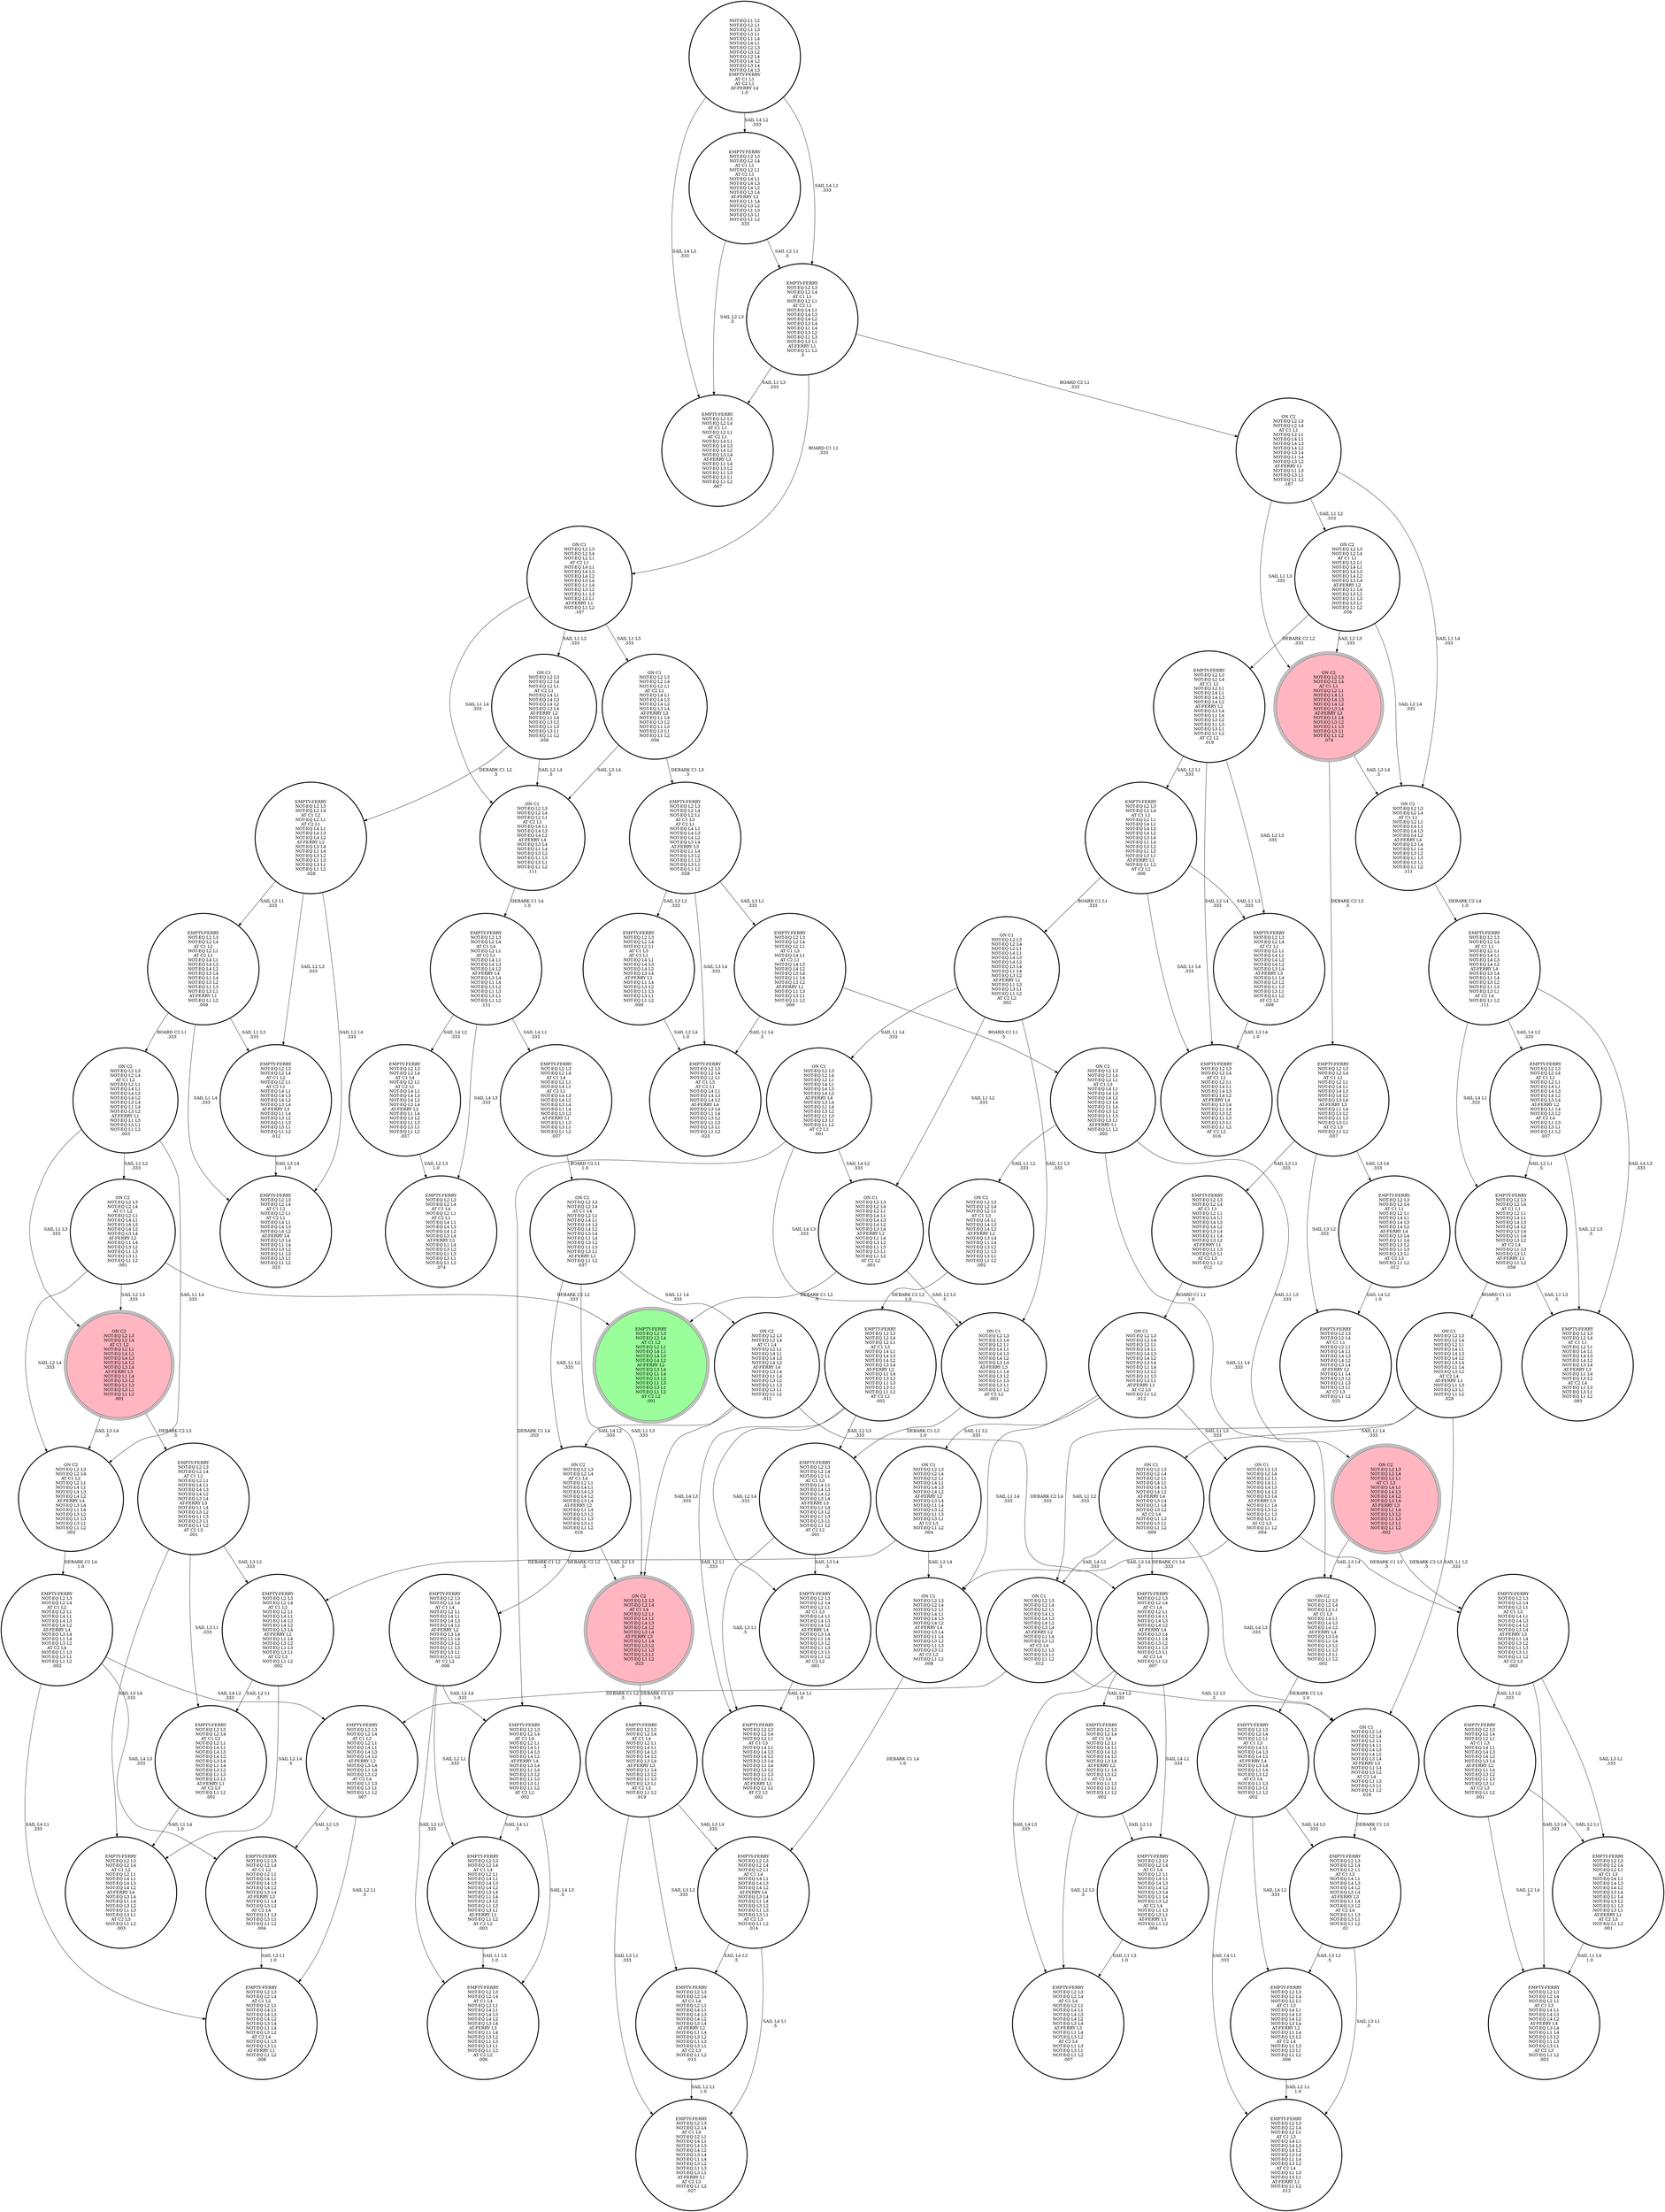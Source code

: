 digraph {
"EMPTY-FERRY\nNOT-EQ L2 L3\nNOT-EQ L2 L4\nAT C1 L4\nNOT-EQ L2 L1\nNOT-EQ L4 L1\nNOT-EQ L4 L3\nNOT-EQ L4 L2\nNOT-EQ L3 L4\nNOT-EQ L1 L4\nNOT-EQ L3 L2\nAT C2 L4\nNOT-EQ L1 L3\nNOT-EQ L3 L1\nAT-FERRY L1\nNOT-EQ L1 L2\n.004\n" -> "EMPTY-FERRY\nNOT-EQ L2 L3\nNOT-EQ L2 L4\nAT C1 L4\nNOT-EQ L2 L1\nNOT-EQ L4 L1\nNOT-EQ L4 L3\nNOT-EQ L4 L2\nNOT-EQ L3 L4\nAT-FERRY L3\nNOT-EQ L1 L4\nNOT-EQ L3 L2\nAT C2 L4\nNOT-EQ L1 L3\nNOT-EQ L3 L1\nNOT-EQ L1 L2\n.007\n"[label="SAIL L1 L3\n1.0\n"];
"EMPTY-FERRY\nNOT-EQ L2 L3\nNOT-EQ L2 L4\nAT C1 L2\nNOT-EQ L2 L1\nAT C2 L1\nNOT-EQ L4 L1\nNOT-EQ L4 L3\nNOT-EQ L4 L2\nAT-FERRY L2\nNOT-EQ L3 L4\nNOT-EQ L1 L4\nNOT-EQ L3 L2\nNOT-EQ L1 L3\nNOT-EQ L3 L1\nNOT-EQ L1 L2\n.028\n" -> "EMPTY-FERRY\nNOT-EQ L2 L3\nNOT-EQ L2 L4\nAT C1 L2\nNOT-EQ L2 L1\nAT C2 L1\nNOT-EQ L4 L1\nNOT-EQ L4 L3\nNOT-EQ L4 L2\nNOT-EQ L3 L4\nNOT-EQ L1 L4\nNOT-EQ L3 L2\nNOT-EQ L1 L3\nNOT-EQ L3 L1\nAT-FERRY L1\nNOT-EQ L1 L2\n.009\n"[label="SAIL L2 L1\n.333\n"];
"EMPTY-FERRY\nNOT-EQ L2 L3\nNOT-EQ L2 L4\nAT C1 L2\nNOT-EQ L2 L1\nAT C2 L1\nNOT-EQ L4 L1\nNOT-EQ L4 L3\nNOT-EQ L4 L2\nAT-FERRY L2\nNOT-EQ L3 L4\nNOT-EQ L1 L4\nNOT-EQ L3 L2\nNOT-EQ L1 L3\nNOT-EQ L3 L1\nNOT-EQ L1 L2\n.028\n" -> "EMPTY-FERRY\nNOT-EQ L2 L3\nNOT-EQ L2 L4\nAT C1 L2\nNOT-EQ L2 L1\nAT C2 L1\nNOT-EQ L4 L1\nNOT-EQ L4 L3\nNOT-EQ L4 L2\nNOT-EQ L3 L4\nAT-FERRY L3\nNOT-EQ L1 L4\nNOT-EQ L3 L2\nNOT-EQ L1 L3\nNOT-EQ L3 L1\nNOT-EQ L1 L2\n.012\n"[label="SAIL L2 L3\n.333\n"];
"EMPTY-FERRY\nNOT-EQ L2 L3\nNOT-EQ L2 L4\nAT C1 L2\nNOT-EQ L2 L1\nAT C2 L1\nNOT-EQ L4 L1\nNOT-EQ L4 L3\nNOT-EQ L4 L2\nAT-FERRY L2\nNOT-EQ L3 L4\nNOT-EQ L1 L4\nNOT-EQ L3 L2\nNOT-EQ L1 L3\nNOT-EQ L3 L1\nNOT-EQ L1 L2\n.028\n" -> "EMPTY-FERRY\nNOT-EQ L2 L3\nNOT-EQ L2 L4\nAT C1 L2\nNOT-EQ L2 L1\nAT C2 L1\nNOT-EQ L4 L1\nNOT-EQ L4 L3\nNOT-EQ L4 L2\nAT-FERRY L4\nNOT-EQ L3 L4\nNOT-EQ L1 L4\nNOT-EQ L3 L2\nNOT-EQ L1 L3\nNOT-EQ L3 L1\nNOT-EQ L1 L2\n.025\n"[label="SAIL L2 L4\n.333\n"];
"EMPTY-FERRY\nNOT-EQ L2 L3\nNOT-EQ L2 L4\nAT C1 L4\nNOT-EQ L2 L1\nAT C2 L1\nNOT-EQ L4 L1\nNOT-EQ L4 L3\nNOT-EQ L4 L2\nNOT-EQ L3 L4\nAT-FERRY L2\nNOT-EQ L1 L4\nNOT-EQ L3 L2\nNOT-EQ L1 L3\nNOT-EQ L3 L1\nNOT-EQ L1 L2\n.037\n" -> "EMPTY-FERRY\nNOT-EQ L2 L3\nNOT-EQ L2 L4\nAT C1 L4\nNOT-EQ L2 L1\nAT C2 L1\nNOT-EQ L4 L1\nNOT-EQ L4 L3\nNOT-EQ L4 L2\nNOT-EQ L3 L4\nAT-FERRY L3\nNOT-EQ L1 L4\nNOT-EQ L3 L2\nNOT-EQ L1 L3\nNOT-EQ L3 L1\nNOT-EQ L1 L2\n.074\n"[label="SAIL L2 L3\n1.0\n"];
"EMPTY-FERRY\nNOT-EQ L2 L3\nNOT-EQ L2 L4\nAT C1 L1\nNOT-EQ L2 L1\nNOT-EQ L4 L1\nNOT-EQ L4 L3\nNOT-EQ L4 L2\nAT-FERRY L4\nNOT-EQ L3 L4\nNOT-EQ L1 L4\nNOT-EQ L3 L2\nNOT-EQ L1 L3\nNOT-EQ L3 L1\nAT C2 L4\nNOT-EQ L1 L2\n.111\n" -> "EMPTY-FERRY\nNOT-EQ L2 L3\nNOT-EQ L2 L4\nAT C1 L1\nNOT-EQ L2 L1\nNOT-EQ L4 L1\nNOT-EQ L4 L3\nNOT-EQ L4 L2\nNOT-EQ L3 L4\nAT-FERRY L2\nNOT-EQ L1 L4\nNOT-EQ L3 L2\nAT C2 L4\nNOT-EQ L1 L3\nNOT-EQ L3 L1\nNOT-EQ L1 L2\n.037\n"[label="SAIL L4 L2\n.333\n"];
"EMPTY-FERRY\nNOT-EQ L2 L3\nNOT-EQ L2 L4\nAT C1 L1\nNOT-EQ L2 L1\nNOT-EQ L4 L1\nNOT-EQ L4 L3\nNOT-EQ L4 L2\nAT-FERRY L4\nNOT-EQ L3 L4\nNOT-EQ L1 L4\nNOT-EQ L3 L2\nNOT-EQ L1 L3\nNOT-EQ L3 L1\nAT C2 L4\nNOT-EQ L1 L2\n.111\n" -> "EMPTY-FERRY\nNOT-EQ L2 L3\nNOT-EQ L2 L4\nAT C1 L1\nNOT-EQ L2 L1\nNOT-EQ L4 L1\nNOT-EQ L4 L3\nNOT-EQ L4 L2\nNOT-EQ L3 L4\nNOT-EQ L1 L4\nNOT-EQ L3 L2\nAT C2 L4\nNOT-EQ L1 L3\nNOT-EQ L3 L1\nAT-FERRY L1\nNOT-EQ L1 L2\n.056\n"[label="SAIL L4 L1\n.333\n"];
"EMPTY-FERRY\nNOT-EQ L2 L3\nNOT-EQ L2 L4\nAT C1 L1\nNOT-EQ L2 L1\nNOT-EQ L4 L1\nNOT-EQ L4 L3\nNOT-EQ L4 L2\nAT-FERRY L4\nNOT-EQ L3 L4\nNOT-EQ L1 L4\nNOT-EQ L3 L2\nNOT-EQ L1 L3\nNOT-EQ L3 L1\nAT C2 L4\nNOT-EQ L1 L2\n.111\n" -> "EMPTY-FERRY\nNOT-EQ L2 L3\nNOT-EQ L2 L4\nAT C1 L1\nNOT-EQ L2 L1\nNOT-EQ L4 L1\nNOT-EQ L4 L3\nNOT-EQ L4 L2\nNOT-EQ L3 L4\nAT-FERRY L3\nNOT-EQ L1 L4\nNOT-EQ L3 L2\nAT C2 L4\nNOT-EQ L1 L3\nNOT-EQ L3 L1\nNOT-EQ L1 L2\n.083\n"[label="SAIL L4 L3\n.333\n"];
"ON C1\nNOT-EQ L2 L3\nNOT-EQ L2 L4\nNOT-EQ L2 L1\nNOT-EQ L4 L1\nNOT-EQ L4 L3\nNOT-EQ L4 L2\nAT-FERRY L4\nNOT-EQ L3 L4\nNOT-EQ L1 L4\nNOT-EQ L3 L2\nNOT-EQ L1 L3\nNOT-EQ L3 L1\nAT C2 L3\nNOT-EQ L1 L2\n.008\n" -> "EMPTY-FERRY\nNOT-EQ L2 L3\nNOT-EQ L2 L4\nNOT-EQ L2 L1\nAT C1 L4\nNOT-EQ L4 L1\nNOT-EQ L4 L3\nNOT-EQ L4 L2\nAT-FERRY L4\nNOT-EQ L3 L4\nNOT-EQ L1 L4\nNOT-EQ L3 L2\nNOT-EQ L1 L3\nNOT-EQ L3 L1\nAT C2 L3\nNOT-EQ L1 L2\n.014\n"[label="DEBARK C1 L4\n1.0\n"];
"ON C1\nNOT-EQ L2 L3\nNOT-EQ L2 L4\nNOT-EQ L2 L1\nAT C2 L1\nNOT-EQ L4 L1\nNOT-EQ L4 L3\nNOT-EQ L4 L2\nAT-FERRY L4\nNOT-EQ L3 L4\nNOT-EQ L1 L4\nNOT-EQ L3 L2\nNOT-EQ L1 L3\nNOT-EQ L3 L1\nNOT-EQ L1 L2\n.111\n" -> "EMPTY-FERRY\nNOT-EQ L2 L3\nNOT-EQ L2 L4\nAT C1 L4\nNOT-EQ L2 L1\nAT C2 L1\nNOT-EQ L4 L1\nNOT-EQ L4 L3\nNOT-EQ L4 L2\nAT-FERRY L4\nNOT-EQ L3 L4\nNOT-EQ L1 L4\nNOT-EQ L3 L2\nNOT-EQ L1 L3\nNOT-EQ L3 L1\nNOT-EQ L1 L2\n.111\n"[label="DEBARK C1 L4\n1.0\n"];
"EMPTY-FERRY\nNOT-EQ L2 L3\nNOT-EQ L2 L4\nNOT-EQ L2 L1\nAT C1 L3\nNOT-EQ L4 L1\nNOT-EQ L4 L3\nNOT-EQ L4 L2\nAT-FERRY L4\nNOT-EQ L3 L4\nNOT-EQ L1 L4\nNOT-EQ L3 L2\nAT C2 L4\nNOT-EQ L1 L3\nNOT-EQ L3 L1\nNOT-EQ L1 L2\n.002\n" -> "EMPTY-FERRY\nNOT-EQ L2 L3\nNOT-EQ L2 L4\nNOT-EQ L2 L1\nAT C1 L3\nNOT-EQ L4 L1\nNOT-EQ L4 L3\nNOT-EQ L4 L2\nNOT-EQ L3 L4\nAT-FERRY L2\nNOT-EQ L1 L4\nNOT-EQ L3 L2\nAT C2 L4\nNOT-EQ L1 L3\nNOT-EQ L3 L1\nNOT-EQ L1 L2\n.006\n"[label="SAIL L4 L2\n.333\n"];
"EMPTY-FERRY\nNOT-EQ L2 L3\nNOT-EQ L2 L4\nNOT-EQ L2 L1\nAT C1 L3\nNOT-EQ L4 L1\nNOT-EQ L4 L3\nNOT-EQ L4 L2\nAT-FERRY L4\nNOT-EQ L3 L4\nNOT-EQ L1 L4\nNOT-EQ L3 L2\nAT C2 L4\nNOT-EQ L1 L3\nNOT-EQ L3 L1\nNOT-EQ L1 L2\n.002\n" -> "EMPTY-FERRY\nNOT-EQ L2 L3\nNOT-EQ L2 L4\nNOT-EQ L2 L1\nAT C1 L3\nNOT-EQ L4 L1\nNOT-EQ L4 L3\nNOT-EQ L4 L2\nNOT-EQ L3 L4\nNOT-EQ L1 L4\nNOT-EQ L3 L2\nAT C2 L4\nNOT-EQ L1 L3\nNOT-EQ L3 L1\nAT-FERRY L1\nNOT-EQ L1 L2\n.012\n"[label="SAIL L4 L1\n.333\n"];
"EMPTY-FERRY\nNOT-EQ L2 L3\nNOT-EQ L2 L4\nNOT-EQ L2 L1\nAT C1 L3\nNOT-EQ L4 L1\nNOT-EQ L4 L3\nNOT-EQ L4 L2\nAT-FERRY L4\nNOT-EQ L3 L4\nNOT-EQ L1 L4\nNOT-EQ L3 L2\nAT C2 L4\nNOT-EQ L1 L3\nNOT-EQ L3 L1\nNOT-EQ L1 L2\n.002\n" -> "EMPTY-FERRY\nNOT-EQ L2 L3\nNOT-EQ L2 L4\nNOT-EQ L2 L1\nAT C1 L3\nNOT-EQ L4 L1\nNOT-EQ L4 L3\nNOT-EQ L4 L2\nNOT-EQ L3 L4\nAT-FERRY L3\nNOT-EQ L1 L4\nNOT-EQ L3 L2\nAT C2 L4\nNOT-EQ L1 L3\nNOT-EQ L3 L1\nNOT-EQ L1 L2\n.01\n"[label="SAIL L4 L3\n.333\n"];
"EMPTY-FERRY\nNOT-EQ L2 L3\nNOT-EQ L2 L4\nNOT-EQ L2 L1\nAT C1 L4\nNOT-EQ L4 L1\nNOT-EQ L4 L3\nNOT-EQ L4 L2\nAT-FERRY L4\nNOT-EQ L3 L4\nNOT-EQ L1 L4\nNOT-EQ L3 L2\nNOT-EQ L1 L3\nNOT-EQ L3 L1\nAT C2 L3\nNOT-EQ L1 L2\n.014\n" -> "EMPTY-FERRY\nNOT-EQ L2 L3\nNOT-EQ L2 L4\nAT C1 L4\nNOT-EQ L2 L1\nNOT-EQ L4 L1\nNOT-EQ L4 L3\nNOT-EQ L4 L2\nNOT-EQ L3 L4\nAT-FERRY L2\nNOT-EQ L1 L4\nNOT-EQ L3 L2\nNOT-EQ L1 L3\nNOT-EQ L3 L1\nAT C2 L3\nNOT-EQ L1 L2\n.013\n"[label="SAIL L4 L2\n.5\n"];
"EMPTY-FERRY\nNOT-EQ L2 L3\nNOT-EQ L2 L4\nNOT-EQ L2 L1\nAT C1 L4\nNOT-EQ L4 L1\nNOT-EQ L4 L3\nNOT-EQ L4 L2\nAT-FERRY L4\nNOT-EQ L3 L4\nNOT-EQ L1 L4\nNOT-EQ L3 L2\nNOT-EQ L1 L3\nNOT-EQ L3 L1\nAT C2 L3\nNOT-EQ L1 L2\n.014\n" -> "EMPTY-FERRY\nNOT-EQ L2 L3\nNOT-EQ L2 L4\nAT C1 L4\nNOT-EQ L2 L1\nNOT-EQ L4 L1\nNOT-EQ L4 L3\nNOT-EQ L4 L2\nNOT-EQ L3 L4\nNOT-EQ L1 L4\nNOT-EQ L3 L2\nNOT-EQ L1 L3\nNOT-EQ L3 L1\nAT-FERRY L1\nAT C2 L3\nNOT-EQ L1 L2\n.027\n"[label="SAIL L4 L1\n.5\n"];
"ON C2\nNOT-EQ L2 L3\nNOT-EQ L2 L4\nAT C1 L1\nNOT-EQ L2 L1\nNOT-EQ L4 L1\nNOT-EQ L4 L3\nNOT-EQ L4 L2\nNOT-EQ L3 L4\nAT-FERRY L2\nNOT-EQ L1 L4\nNOT-EQ L3 L2\nNOT-EQ L1 L3\nNOT-EQ L3 L1\nNOT-EQ L1 L2\n.056\n" -> "ON C2\nNOT-EQ L2 L3\nNOT-EQ L2 L4\nAT C1 L1\nNOT-EQ L2 L1\nNOT-EQ L4 L1\nNOT-EQ L4 L3\nNOT-EQ L4 L2\nNOT-EQ L3 L4\nAT-FERRY L3\nNOT-EQ L1 L4\nNOT-EQ L3 L2\nNOT-EQ L1 L3\nNOT-EQ L3 L1\nNOT-EQ L1 L2\n.074\n"[label="SAIL L2 L3\n.333\n"];
"ON C2\nNOT-EQ L2 L3\nNOT-EQ L2 L4\nAT C1 L1\nNOT-EQ L2 L1\nNOT-EQ L4 L1\nNOT-EQ L4 L3\nNOT-EQ L4 L2\nNOT-EQ L3 L4\nAT-FERRY L2\nNOT-EQ L1 L4\nNOT-EQ L3 L2\nNOT-EQ L1 L3\nNOT-EQ L3 L1\nNOT-EQ L1 L2\n.056\n" -> "ON C2\nNOT-EQ L2 L3\nNOT-EQ L2 L4\nAT C1 L1\nNOT-EQ L2 L1\nNOT-EQ L4 L1\nNOT-EQ L4 L3\nNOT-EQ L4 L2\nAT-FERRY L4\nNOT-EQ L3 L4\nNOT-EQ L1 L4\nNOT-EQ L3 L2\nNOT-EQ L1 L3\nNOT-EQ L3 L1\nNOT-EQ L1 L2\n.111\n"[label="SAIL L2 L4\n.333\n"];
"ON C2\nNOT-EQ L2 L3\nNOT-EQ L2 L4\nAT C1 L1\nNOT-EQ L2 L1\nNOT-EQ L4 L1\nNOT-EQ L4 L3\nNOT-EQ L4 L2\nNOT-EQ L3 L4\nAT-FERRY L2\nNOT-EQ L1 L4\nNOT-EQ L3 L2\nNOT-EQ L1 L3\nNOT-EQ L3 L1\nNOT-EQ L1 L2\n.056\n" -> "EMPTY-FERRY\nNOT-EQ L2 L3\nNOT-EQ L2 L4\nAT C1 L1\nNOT-EQ L2 L1\nNOT-EQ L4 L1\nNOT-EQ L4 L3\nNOT-EQ L4 L2\nAT-FERRY L2\nNOT-EQ L3 L4\nNOT-EQ L1 L4\nNOT-EQ L3 L2\nNOT-EQ L1 L3\nNOT-EQ L3 L1\nNOT-EQ L1 L2\nAT C2 L2\n.019\n"[label="DEBARK C2 L2\n.333\n"];
"ON C2\nNOT-EQ L2 L3\nNOT-EQ L2 L4\nAT C1 L2\nNOT-EQ L2 L1\nNOT-EQ L4 L1\nNOT-EQ L4 L3\nNOT-EQ L4 L2\nNOT-EQ L3 L4\nAT-FERRY L2\nNOT-EQ L1 L4\nNOT-EQ L3 L2\nNOT-EQ L1 L3\nNOT-EQ L3 L1\nNOT-EQ L1 L2\n.001\n" -> "ON C2\nNOT-EQ L2 L3\nNOT-EQ L2 L4\nAT C1 L2\nNOT-EQ L2 L1\nNOT-EQ L4 L1\nNOT-EQ L4 L3\nNOT-EQ L4 L2\nNOT-EQ L3 L4\nAT-FERRY L3\nNOT-EQ L1 L4\nNOT-EQ L3 L2\nNOT-EQ L1 L3\nNOT-EQ L3 L1\nNOT-EQ L1 L2\n.001\n"[label="SAIL L2 L3\n.333\n"];
"ON C2\nNOT-EQ L2 L3\nNOT-EQ L2 L4\nAT C1 L2\nNOT-EQ L2 L1\nNOT-EQ L4 L1\nNOT-EQ L4 L3\nNOT-EQ L4 L2\nNOT-EQ L3 L4\nAT-FERRY L2\nNOT-EQ L1 L4\nNOT-EQ L3 L2\nNOT-EQ L1 L3\nNOT-EQ L3 L1\nNOT-EQ L1 L2\n.001\n" -> "ON C2\nNOT-EQ L2 L3\nNOT-EQ L2 L4\nAT C1 L2\nNOT-EQ L2 L1\nNOT-EQ L4 L1\nNOT-EQ L4 L3\nNOT-EQ L4 L2\nAT-FERRY L4\nNOT-EQ L3 L4\nNOT-EQ L1 L4\nNOT-EQ L3 L2\nNOT-EQ L1 L3\nNOT-EQ L3 L1\nNOT-EQ L1 L2\n.002\n"[label="SAIL L2 L4\n.333\n"];
"ON C2\nNOT-EQ L2 L3\nNOT-EQ L2 L4\nAT C1 L2\nNOT-EQ L2 L1\nNOT-EQ L4 L1\nNOT-EQ L4 L3\nNOT-EQ L4 L2\nNOT-EQ L3 L4\nAT-FERRY L2\nNOT-EQ L1 L4\nNOT-EQ L3 L2\nNOT-EQ L1 L3\nNOT-EQ L3 L1\nNOT-EQ L1 L2\n.001\n" -> "EMPTY-FERRY\nNOT-EQ L2 L3\nNOT-EQ L2 L4\nAT C1 L2\nNOT-EQ L2 L1\nNOT-EQ L4 L1\nNOT-EQ L4 L3\nNOT-EQ L4 L2\nAT-FERRY L2\nNOT-EQ L3 L4\nNOT-EQ L1 L4\nNOT-EQ L3 L2\nNOT-EQ L1 L3\nNOT-EQ L3 L1\nNOT-EQ L1 L2\nAT C2 L2\n.001\n"[label="DEBARK C2 L2\n.333\n"];
"EMPTY-FERRY\nNOT-EQ L2 L3\nNOT-EQ L2 L4\nAT C1 L1\nNOT-EQ L2 L1\nAT C2 L1\nNOT-EQ L4 L1\nNOT-EQ L4 L3\nNOT-EQ L4 L2\nNOT-EQ L3 L4\nNOT-EQ L1 L4\nNOT-EQ L3 L2\nNOT-EQ L1 L3\nNOT-EQ L3 L1\nAT-FERRY L1\nNOT-EQ L1 L2\n.5\n" -> "EMPTY-FERRY\nNOT-EQ L2 L3\nNOT-EQ L2 L4\nAT C1 L1\nNOT-EQ L2 L1\nAT C2 L1\nNOT-EQ L4 L1\nNOT-EQ L4 L3\nNOT-EQ L4 L2\nNOT-EQ L3 L4\nAT-FERRY L3\nNOT-EQ L1 L4\nNOT-EQ L3 L2\nNOT-EQ L1 L3\nNOT-EQ L3 L1\nNOT-EQ L1 L2\n.667\n"[label="SAIL L1 L3\n.333\n"];
"EMPTY-FERRY\nNOT-EQ L2 L3\nNOT-EQ L2 L4\nAT C1 L1\nNOT-EQ L2 L1\nAT C2 L1\nNOT-EQ L4 L1\nNOT-EQ L4 L3\nNOT-EQ L4 L2\nNOT-EQ L3 L4\nNOT-EQ L1 L4\nNOT-EQ L3 L2\nNOT-EQ L1 L3\nNOT-EQ L3 L1\nAT-FERRY L1\nNOT-EQ L1 L2\n.5\n" -> "ON C1\nNOT-EQ L2 L3\nNOT-EQ L2 L4\nNOT-EQ L2 L1\nAT C2 L1\nNOT-EQ L4 L1\nNOT-EQ L4 L3\nNOT-EQ L4 L2\nNOT-EQ L3 L4\nNOT-EQ L1 L4\nNOT-EQ L3 L2\nNOT-EQ L1 L3\nNOT-EQ L3 L1\nAT-FERRY L1\nNOT-EQ L1 L2\n.167\n"[label="BOARD C1 L1\n.333\n"];
"EMPTY-FERRY\nNOT-EQ L2 L3\nNOT-EQ L2 L4\nAT C1 L1\nNOT-EQ L2 L1\nAT C2 L1\nNOT-EQ L4 L1\nNOT-EQ L4 L3\nNOT-EQ L4 L2\nNOT-EQ L3 L4\nNOT-EQ L1 L4\nNOT-EQ L3 L2\nNOT-EQ L1 L3\nNOT-EQ L3 L1\nAT-FERRY L1\nNOT-EQ L1 L2\n.5\n" -> "ON C2\nNOT-EQ L2 L3\nNOT-EQ L2 L4\nAT C1 L1\nNOT-EQ L2 L1\nNOT-EQ L4 L1\nNOT-EQ L4 L3\nNOT-EQ L4 L2\nNOT-EQ L3 L4\nNOT-EQ L1 L4\nNOT-EQ L3 L2\nAT-FERRY L1\nNOT-EQ L1 L3\nNOT-EQ L3 L1\nNOT-EQ L1 L2\n.167\n"[label="BOARD C2 L1\n.333\n"];
"ON C2\nNOT-EQ L2 L3\nNOT-EQ L2 L4\nAT C1 L1\nNOT-EQ L2 L1\nNOT-EQ L4 L1\nNOT-EQ L4 L3\nNOT-EQ L4 L2\nNOT-EQ L3 L4\nNOT-EQ L1 L4\nNOT-EQ L3 L2\nAT-FERRY L1\nNOT-EQ L1 L3\nNOT-EQ L3 L1\nNOT-EQ L1 L2\n.167\n" -> "ON C2\nNOT-EQ L2 L3\nNOT-EQ L2 L4\nAT C1 L1\nNOT-EQ L2 L1\nNOT-EQ L4 L1\nNOT-EQ L4 L3\nNOT-EQ L4 L2\nNOT-EQ L3 L4\nAT-FERRY L2\nNOT-EQ L1 L4\nNOT-EQ L3 L2\nNOT-EQ L1 L3\nNOT-EQ L3 L1\nNOT-EQ L1 L2\n.056\n"[label="SAIL L1 L2\n.333\n"];
"ON C2\nNOT-EQ L2 L3\nNOT-EQ L2 L4\nAT C1 L1\nNOT-EQ L2 L1\nNOT-EQ L4 L1\nNOT-EQ L4 L3\nNOT-EQ L4 L2\nNOT-EQ L3 L4\nNOT-EQ L1 L4\nNOT-EQ L3 L2\nAT-FERRY L1\nNOT-EQ L1 L3\nNOT-EQ L3 L1\nNOT-EQ L1 L2\n.167\n" -> "ON C2\nNOT-EQ L2 L3\nNOT-EQ L2 L4\nAT C1 L1\nNOT-EQ L2 L1\nNOT-EQ L4 L1\nNOT-EQ L4 L3\nNOT-EQ L4 L2\nNOT-EQ L3 L4\nAT-FERRY L3\nNOT-EQ L1 L4\nNOT-EQ L3 L2\nNOT-EQ L1 L3\nNOT-EQ L3 L1\nNOT-EQ L1 L2\n.074\n"[label="SAIL L1 L3\n.333\n"];
"ON C2\nNOT-EQ L2 L3\nNOT-EQ L2 L4\nAT C1 L1\nNOT-EQ L2 L1\nNOT-EQ L4 L1\nNOT-EQ L4 L3\nNOT-EQ L4 L2\nNOT-EQ L3 L4\nNOT-EQ L1 L4\nNOT-EQ L3 L2\nAT-FERRY L1\nNOT-EQ L1 L3\nNOT-EQ L3 L1\nNOT-EQ L1 L2\n.167\n" -> "ON C2\nNOT-EQ L2 L3\nNOT-EQ L2 L4\nAT C1 L1\nNOT-EQ L2 L1\nNOT-EQ L4 L1\nNOT-EQ L4 L3\nNOT-EQ L4 L2\nAT-FERRY L4\nNOT-EQ L3 L4\nNOT-EQ L1 L4\nNOT-EQ L3 L2\nNOT-EQ L1 L3\nNOT-EQ L3 L1\nNOT-EQ L1 L2\n.111\n"[label="SAIL L1 L4\n.333\n"];
"ON C1\nNOT-EQ L2 L3\nNOT-EQ L2 L4\nNOT-EQ L2 L1\nAT C2 L1\nNOT-EQ L4 L1\nNOT-EQ L4 L3\nNOT-EQ L4 L2\nNOT-EQ L3 L4\nAT-FERRY L2\nNOT-EQ L1 L4\nNOT-EQ L3 L2\nNOT-EQ L1 L3\nNOT-EQ L3 L1\nNOT-EQ L1 L2\n.056\n" -> "ON C1\nNOT-EQ L2 L3\nNOT-EQ L2 L4\nNOT-EQ L2 L1\nAT C2 L1\nNOT-EQ L4 L1\nNOT-EQ L4 L3\nNOT-EQ L4 L2\nAT-FERRY L4\nNOT-EQ L3 L4\nNOT-EQ L1 L4\nNOT-EQ L3 L2\nNOT-EQ L1 L3\nNOT-EQ L3 L1\nNOT-EQ L1 L2\n.111\n"[label="SAIL L2 L4\n.5\n"];
"ON C1\nNOT-EQ L2 L3\nNOT-EQ L2 L4\nNOT-EQ L2 L1\nAT C2 L1\nNOT-EQ L4 L1\nNOT-EQ L4 L3\nNOT-EQ L4 L2\nNOT-EQ L3 L4\nAT-FERRY L2\nNOT-EQ L1 L4\nNOT-EQ L3 L2\nNOT-EQ L1 L3\nNOT-EQ L3 L1\nNOT-EQ L1 L2\n.056\n" -> "EMPTY-FERRY\nNOT-EQ L2 L3\nNOT-EQ L2 L4\nAT C1 L2\nNOT-EQ L2 L1\nAT C2 L1\nNOT-EQ L4 L1\nNOT-EQ L4 L3\nNOT-EQ L4 L2\nAT-FERRY L2\nNOT-EQ L3 L4\nNOT-EQ L1 L4\nNOT-EQ L3 L2\nNOT-EQ L1 L3\nNOT-EQ L3 L1\nNOT-EQ L1 L2\n.028\n"[label="DEBARK C1 L2\n.5\n"];
"EMPTY-FERRY\nNOT-EQ L2 L3\nNOT-EQ L2 L4\nNOT-EQ L2 L1\nAT C1 L3\nAT C2 L1\nNOT-EQ L4 L1\nNOT-EQ L4 L3\nNOT-EQ L4 L2\nNOT-EQ L3 L4\nAT-FERRY L3\nNOT-EQ L1 L4\nNOT-EQ L3 L2\nNOT-EQ L1 L3\nNOT-EQ L3 L1\nNOT-EQ L1 L2\n.028\n" -> "EMPTY-FERRY\nNOT-EQ L2 L3\nNOT-EQ L2 L4\nNOT-EQ L2 L1\nAT C1 L3\nAT C2 L1\nNOT-EQ L4 L1\nNOT-EQ L4 L3\nNOT-EQ L4 L2\nNOT-EQ L3 L4\nAT-FERRY L2\nNOT-EQ L1 L4\nNOT-EQ L3 L2\nNOT-EQ L1 L3\nNOT-EQ L3 L1\nNOT-EQ L1 L2\n.009\n"[label="SAIL L3 L2\n.333\n"];
"EMPTY-FERRY\nNOT-EQ L2 L3\nNOT-EQ L2 L4\nNOT-EQ L2 L1\nAT C1 L3\nAT C2 L1\nNOT-EQ L4 L1\nNOT-EQ L4 L3\nNOT-EQ L4 L2\nNOT-EQ L3 L4\nAT-FERRY L3\nNOT-EQ L1 L4\nNOT-EQ L3 L2\nNOT-EQ L1 L3\nNOT-EQ L3 L1\nNOT-EQ L1 L2\n.028\n" -> "EMPTY-FERRY\nNOT-EQ L2 L3\nNOT-EQ L2 L4\nNOT-EQ L2 L1\nAT C1 L3\nNOT-EQ L4 L1\nAT C2 L1\nNOT-EQ L4 L3\nNOT-EQ L4 L2\nNOT-EQ L3 L4\nNOT-EQ L1 L4\nNOT-EQ L3 L2\nAT-FERRY L1\nNOT-EQ L1 L3\nNOT-EQ L3 L1\nNOT-EQ L1 L2\n.009\n"[label="SAIL L3 L1\n.333\n"];
"EMPTY-FERRY\nNOT-EQ L2 L3\nNOT-EQ L2 L4\nNOT-EQ L2 L1\nAT C1 L3\nAT C2 L1\nNOT-EQ L4 L1\nNOT-EQ L4 L3\nNOT-EQ L4 L2\nNOT-EQ L3 L4\nAT-FERRY L3\nNOT-EQ L1 L4\nNOT-EQ L3 L2\nNOT-EQ L1 L3\nNOT-EQ L3 L1\nNOT-EQ L1 L2\n.028\n" -> "EMPTY-FERRY\nNOT-EQ L2 L3\nNOT-EQ L2 L4\nNOT-EQ L2 L1\nAT C1 L3\nAT C2 L1\nNOT-EQ L4 L1\nNOT-EQ L4 L3\nNOT-EQ L4 L2\nAT-FERRY L4\nNOT-EQ L3 L4\nNOT-EQ L1 L4\nNOT-EQ L3 L2\nNOT-EQ L1 L3\nNOT-EQ L3 L1\nNOT-EQ L1 L2\n.023\n"[label="SAIL L3 L4\n.333\n"];
"ON C1\nNOT-EQ L2 L3\nNOT-EQ L2 L4\nNOT-EQ L2 L1\nNOT-EQ L4 L1\nNOT-EQ L4 L3\nNOT-EQ L4 L2\nAT-FERRY L2\nNOT-EQ L3 L4\nNOT-EQ L1 L4\nNOT-EQ L3 L2\nNOT-EQ L1 L3\nNOT-EQ L3 L1\nAT C2 L3\nNOT-EQ L1 L2\n.004\n" -> "ON C1\nNOT-EQ L2 L3\nNOT-EQ L2 L4\nNOT-EQ L2 L1\nNOT-EQ L4 L1\nNOT-EQ L4 L3\nNOT-EQ L4 L2\nAT-FERRY L4\nNOT-EQ L3 L4\nNOT-EQ L1 L4\nNOT-EQ L3 L2\nNOT-EQ L1 L3\nNOT-EQ L3 L1\nAT C2 L3\nNOT-EQ L1 L2\n.008\n"[label="SAIL L2 L4\n.5\n"];
"ON C1\nNOT-EQ L2 L3\nNOT-EQ L2 L4\nNOT-EQ L2 L1\nNOT-EQ L4 L1\nNOT-EQ L4 L3\nNOT-EQ L4 L2\nAT-FERRY L2\nNOT-EQ L3 L4\nNOT-EQ L1 L4\nNOT-EQ L3 L2\nNOT-EQ L1 L3\nNOT-EQ L3 L1\nAT C2 L3\nNOT-EQ L1 L2\n.004\n" -> "EMPTY-FERRY\nNOT-EQ L2 L3\nNOT-EQ L2 L4\nAT C1 L2\nNOT-EQ L2 L1\nNOT-EQ L4 L1\nNOT-EQ L4 L3\nNOT-EQ L4 L2\nNOT-EQ L3 L4\nAT-FERRY L2\nNOT-EQ L1 L4\nNOT-EQ L3 L2\nNOT-EQ L1 L3\nNOT-EQ L3 L1\nAT C2 L3\nNOT-EQ L1 L2\n.002\n"[label="DEBARK C1 L2\n.5\n"];
"ON C2\nNOT-EQ L2 L3\nNOT-EQ L2 L4\nAT C1 L2\nNOT-EQ L2 L1\nNOT-EQ L4 L1\nNOT-EQ L4 L3\nNOT-EQ L4 L2\nNOT-EQ L3 L4\nNOT-EQ L1 L4\nNOT-EQ L3 L2\nAT-FERRY L1\nNOT-EQ L1 L3\nNOT-EQ L3 L1\nNOT-EQ L1 L2\n.003\n" -> "ON C2\nNOT-EQ L2 L3\nNOT-EQ L2 L4\nAT C1 L2\nNOT-EQ L2 L1\nNOT-EQ L4 L1\nNOT-EQ L4 L3\nNOT-EQ L4 L2\nNOT-EQ L3 L4\nAT-FERRY L2\nNOT-EQ L1 L4\nNOT-EQ L3 L2\nNOT-EQ L1 L3\nNOT-EQ L3 L1\nNOT-EQ L1 L2\n.001\n"[label="SAIL L1 L2\n.333\n"];
"ON C2\nNOT-EQ L2 L3\nNOT-EQ L2 L4\nAT C1 L2\nNOT-EQ L2 L1\nNOT-EQ L4 L1\nNOT-EQ L4 L3\nNOT-EQ L4 L2\nNOT-EQ L3 L4\nNOT-EQ L1 L4\nNOT-EQ L3 L2\nAT-FERRY L1\nNOT-EQ L1 L3\nNOT-EQ L3 L1\nNOT-EQ L1 L2\n.003\n" -> "ON C2\nNOT-EQ L2 L3\nNOT-EQ L2 L4\nAT C1 L2\nNOT-EQ L2 L1\nNOT-EQ L4 L1\nNOT-EQ L4 L3\nNOT-EQ L4 L2\nNOT-EQ L3 L4\nAT-FERRY L3\nNOT-EQ L1 L4\nNOT-EQ L3 L2\nNOT-EQ L1 L3\nNOT-EQ L3 L1\nNOT-EQ L1 L2\n.001\n"[label="SAIL L1 L3\n.333\n"];
"ON C2\nNOT-EQ L2 L3\nNOT-EQ L2 L4\nAT C1 L2\nNOT-EQ L2 L1\nNOT-EQ L4 L1\nNOT-EQ L4 L3\nNOT-EQ L4 L2\nNOT-EQ L3 L4\nNOT-EQ L1 L4\nNOT-EQ L3 L2\nAT-FERRY L1\nNOT-EQ L1 L3\nNOT-EQ L3 L1\nNOT-EQ L1 L2\n.003\n" -> "ON C2\nNOT-EQ L2 L3\nNOT-EQ L2 L4\nAT C1 L2\nNOT-EQ L2 L1\nNOT-EQ L4 L1\nNOT-EQ L4 L3\nNOT-EQ L4 L2\nAT-FERRY L4\nNOT-EQ L3 L4\nNOT-EQ L1 L4\nNOT-EQ L3 L2\nNOT-EQ L1 L3\nNOT-EQ L3 L1\nNOT-EQ L1 L2\n.002\n"[label="SAIL L1 L4\n.333\n"];
"EMPTY-FERRY\nNOT-EQ L2 L3\nNOT-EQ L2 L4\nAT C1 L4\nNOT-EQ L2 L1\nNOT-EQ L4 L1\nNOT-EQ L4 L3\nNOT-EQ L4 L2\nNOT-EQ L3 L4\nNOT-EQ L1 L4\nNOT-EQ L3 L2\nNOT-EQ L1 L3\nNOT-EQ L3 L1\nAT-FERRY L1\nNOT-EQ L1 L2\nAT C2 L2\n.003\n" -> "EMPTY-FERRY\nNOT-EQ L2 L3\nNOT-EQ L2 L4\nAT C1 L4\nNOT-EQ L2 L1\nNOT-EQ L4 L1\nNOT-EQ L4 L3\nNOT-EQ L4 L2\nNOT-EQ L3 L4\nAT-FERRY L3\nNOT-EQ L1 L4\nNOT-EQ L3 L2\nNOT-EQ L1 L3\nNOT-EQ L3 L1\nNOT-EQ L1 L2\nAT C2 L2\n.006\n"[label="SAIL L1 L3\n1.0\n"];
"ON C2\nNOT-EQ L2 L3\nNOT-EQ L2 L4\nAT C1 L2\nNOT-EQ L2 L1\nNOT-EQ L4 L1\nNOT-EQ L4 L3\nNOT-EQ L4 L2\nAT-FERRY L4\nNOT-EQ L3 L4\nNOT-EQ L1 L4\nNOT-EQ L3 L2\nNOT-EQ L1 L3\nNOT-EQ L3 L1\nNOT-EQ L1 L2\n.002\n" -> "EMPTY-FERRY\nNOT-EQ L2 L3\nNOT-EQ L2 L4\nAT C1 L2\nNOT-EQ L2 L1\nNOT-EQ L4 L1\nNOT-EQ L4 L3\nNOT-EQ L4 L2\nAT-FERRY L4\nNOT-EQ L3 L4\nNOT-EQ L1 L4\nNOT-EQ L3 L2\nAT C2 L4\nNOT-EQ L1 L3\nNOT-EQ L3 L1\nNOT-EQ L1 L2\n.002\n"[label="DEBARK C2 L4\n1.0\n"];
"ON C2\nNOT-EQ L2 L3\nNOT-EQ L2 L4\nAT C1 L4\nNOT-EQ L2 L1\nNOT-EQ L4 L1\nNOT-EQ L4 L3\nNOT-EQ L4 L2\nAT-FERRY L4\nNOT-EQ L3 L4\nNOT-EQ L1 L4\nNOT-EQ L3 L2\nNOT-EQ L1 L3\nNOT-EQ L3 L1\nNOT-EQ L1 L2\n.012\n" -> "EMPTY-FERRY\nNOT-EQ L2 L3\nNOT-EQ L2 L4\nAT C1 L4\nNOT-EQ L2 L1\nNOT-EQ L4 L1\nNOT-EQ L4 L3\nNOT-EQ L4 L2\nAT-FERRY L4\nNOT-EQ L3 L4\nNOT-EQ L1 L4\nNOT-EQ L3 L2\nNOT-EQ L1 L3\nNOT-EQ L3 L1\nAT C2 L4\nNOT-EQ L1 L2\n.007\n"[label="DEBARK C2 L4\n.333\n"];
"ON C2\nNOT-EQ L2 L3\nNOT-EQ L2 L4\nAT C1 L4\nNOT-EQ L2 L1\nNOT-EQ L4 L1\nNOT-EQ L4 L3\nNOT-EQ L4 L2\nAT-FERRY L4\nNOT-EQ L3 L4\nNOT-EQ L1 L4\nNOT-EQ L3 L2\nNOT-EQ L1 L3\nNOT-EQ L3 L1\nNOT-EQ L1 L2\n.012\n" -> "ON C2\nNOT-EQ L2 L3\nNOT-EQ L2 L4\nAT C1 L4\nNOT-EQ L2 L1\nNOT-EQ L4 L1\nNOT-EQ L4 L3\nNOT-EQ L4 L2\nNOT-EQ L3 L4\nAT-FERRY L2\nNOT-EQ L1 L4\nNOT-EQ L3 L2\nNOT-EQ L1 L3\nNOT-EQ L3 L1\nNOT-EQ L1 L2\n.016\n"[label="SAIL L4 L2\n.333\n"];
"ON C2\nNOT-EQ L2 L3\nNOT-EQ L2 L4\nAT C1 L4\nNOT-EQ L2 L1\nNOT-EQ L4 L1\nNOT-EQ L4 L3\nNOT-EQ L4 L2\nAT-FERRY L4\nNOT-EQ L3 L4\nNOT-EQ L1 L4\nNOT-EQ L3 L2\nNOT-EQ L1 L3\nNOT-EQ L3 L1\nNOT-EQ L1 L2\n.012\n" -> "ON C2\nNOT-EQ L2 L3\nNOT-EQ L2 L4\nAT C1 L4\nNOT-EQ L2 L1\nNOT-EQ L4 L1\nNOT-EQ L4 L3\nNOT-EQ L4 L2\nNOT-EQ L3 L4\nAT-FERRY L3\nNOT-EQ L1 L4\nNOT-EQ L3 L2\nNOT-EQ L1 L3\nNOT-EQ L3 L1\nNOT-EQ L1 L2\n.023\n"[label="SAIL L4 L3\n.333\n"];
"ON C2\nNOT-EQ L2 L3\nNOT-EQ L2 L4\nAT C1 L1\nNOT-EQ L2 L1\nNOT-EQ L4 L1\nNOT-EQ L4 L3\nNOT-EQ L4 L2\nAT-FERRY L4\nNOT-EQ L3 L4\nNOT-EQ L1 L4\nNOT-EQ L3 L2\nNOT-EQ L1 L3\nNOT-EQ L3 L1\nNOT-EQ L1 L2\n.111\n" -> "EMPTY-FERRY\nNOT-EQ L2 L3\nNOT-EQ L2 L4\nAT C1 L1\nNOT-EQ L2 L1\nNOT-EQ L4 L1\nNOT-EQ L4 L3\nNOT-EQ L4 L2\nAT-FERRY L4\nNOT-EQ L3 L4\nNOT-EQ L1 L4\nNOT-EQ L3 L2\nNOT-EQ L1 L3\nNOT-EQ L3 L1\nAT C2 L4\nNOT-EQ L1 L2\n.111\n"[label="DEBARK C2 L4\n1.0\n"];
"EMPTY-FERRY\nNOT-EQ L2 L3\nNOT-EQ L2 L4\nAT C1 L1\nNOT-EQ L2 L1\nNOT-EQ L4 L1\nNOT-EQ L4 L3\nNOT-EQ L4 L2\nNOT-EQ L3 L4\nAT-FERRY L3\nNOT-EQ L1 L4\nNOT-EQ L3 L2\nNOT-EQ L1 L3\nNOT-EQ L3 L1\nAT C2 L3\nNOT-EQ L1 L2\n.037\n" -> "EMPTY-FERRY\nNOT-EQ L2 L3\nNOT-EQ L2 L4\nAT C1 L1\nNOT-EQ L2 L1\nNOT-EQ L4 L1\nNOT-EQ L4 L3\nNOT-EQ L4 L2\nNOT-EQ L3 L4\nNOT-EQ L1 L4\nNOT-EQ L3 L2\nAT-FERRY L1\nNOT-EQ L1 L3\nNOT-EQ L3 L1\nAT C2 L3\nNOT-EQ L1 L2\n.012\n"[label="SAIL L3 L1\n.333\n"];
"EMPTY-FERRY\nNOT-EQ L2 L3\nNOT-EQ L2 L4\nAT C1 L1\nNOT-EQ L2 L1\nNOT-EQ L4 L1\nNOT-EQ L4 L3\nNOT-EQ L4 L2\nNOT-EQ L3 L4\nAT-FERRY L3\nNOT-EQ L1 L4\nNOT-EQ L3 L2\nNOT-EQ L1 L3\nNOT-EQ L3 L1\nAT C2 L3\nNOT-EQ L1 L2\n.037\n" -> "EMPTY-FERRY\nNOT-EQ L2 L3\nNOT-EQ L2 L4\nAT C1 L1\nNOT-EQ L2 L1\nNOT-EQ L4 L1\nNOT-EQ L4 L3\nNOT-EQ L4 L2\nAT-FERRY L4\nNOT-EQ L3 L4\nNOT-EQ L1 L4\nNOT-EQ L3 L2\nNOT-EQ L1 L3\nNOT-EQ L3 L1\nAT C2 L3\nNOT-EQ L1 L2\n.012\n"[label="SAIL L3 L4\n.333\n"];
"EMPTY-FERRY\nNOT-EQ L2 L3\nNOT-EQ L2 L4\nAT C1 L1\nNOT-EQ L2 L1\nNOT-EQ L4 L1\nNOT-EQ L4 L3\nNOT-EQ L4 L2\nNOT-EQ L3 L4\nAT-FERRY L3\nNOT-EQ L1 L4\nNOT-EQ L3 L2\nNOT-EQ L1 L3\nNOT-EQ L3 L1\nAT C2 L3\nNOT-EQ L1 L2\n.037\n" -> "EMPTY-FERRY\nNOT-EQ L2 L3\nNOT-EQ L2 L4\nAT C1 L1\nNOT-EQ L2 L1\nNOT-EQ L4 L1\nNOT-EQ L4 L3\nNOT-EQ L4 L2\nNOT-EQ L3 L4\nAT-FERRY L2\nNOT-EQ L1 L4\nNOT-EQ L3 L2\nNOT-EQ L1 L3\nNOT-EQ L3 L1\nAT C2 L3\nNOT-EQ L1 L2\n.025\n"[label="SAIL L3 L2\n.333\n"];
"ON C2\nNOT-EQ L2 L3\nNOT-EQ L2 L4\nAT C1 L4\nNOT-EQ L2 L1\nNOT-EQ L4 L1\nNOT-EQ L4 L3\nNOT-EQ L4 L2\nNOT-EQ L3 L4\nAT-FERRY L2\nNOT-EQ L1 L4\nNOT-EQ L3 L2\nNOT-EQ L1 L3\nNOT-EQ L3 L1\nNOT-EQ L1 L2\n.016\n" -> "ON C2\nNOT-EQ L2 L3\nNOT-EQ L2 L4\nAT C1 L4\nNOT-EQ L2 L1\nNOT-EQ L4 L1\nNOT-EQ L4 L3\nNOT-EQ L4 L2\nNOT-EQ L3 L4\nAT-FERRY L3\nNOT-EQ L1 L4\nNOT-EQ L3 L2\nNOT-EQ L1 L3\nNOT-EQ L3 L1\nNOT-EQ L1 L2\n.023\n"[label="SAIL L2 L3\n.5\n"];
"ON C2\nNOT-EQ L2 L3\nNOT-EQ L2 L4\nAT C1 L4\nNOT-EQ L2 L1\nNOT-EQ L4 L1\nNOT-EQ L4 L3\nNOT-EQ L4 L2\nNOT-EQ L3 L4\nAT-FERRY L2\nNOT-EQ L1 L4\nNOT-EQ L3 L2\nNOT-EQ L1 L3\nNOT-EQ L3 L1\nNOT-EQ L1 L2\n.016\n" -> "EMPTY-FERRY\nNOT-EQ L2 L3\nNOT-EQ L2 L4\nAT C1 L4\nNOT-EQ L2 L1\nNOT-EQ L4 L1\nNOT-EQ L4 L3\nNOT-EQ L4 L2\nAT-FERRY L2\nNOT-EQ L3 L4\nNOT-EQ L1 L4\nNOT-EQ L3 L2\nNOT-EQ L1 L3\nNOT-EQ L3 L1\nNOT-EQ L1 L2\nAT C2 L2\n.006\n"[label="DEBARK C2 L2\n.5\n"];
"EMPTY-FERRY\nNOT-EQ L2 L3\nNOT-EQ L2 L4\nAT C1 L2\nNOT-EQ L2 L1\nNOT-EQ L4 L1\nNOT-EQ L4 L3\nNOT-EQ L4 L2\nNOT-EQ L3 L4\nAT-FERRY L3\nNOT-EQ L1 L4\nNOT-EQ L3 L2\nAT C2 L4\nNOT-EQ L1 L3\nNOT-EQ L3 L1\nNOT-EQ L1 L2\n.004\n" -> "EMPTY-FERRY\nNOT-EQ L2 L3\nNOT-EQ L2 L4\nAT C1 L2\nNOT-EQ L2 L1\nNOT-EQ L4 L1\nNOT-EQ L4 L3\nNOT-EQ L4 L2\nNOT-EQ L3 L4\nNOT-EQ L1 L4\nNOT-EQ L3 L2\nAT C2 L4\nNOT-EQ L1 L3\nNOT-EQ L3 L1\nAT-FERRY L1\nNOT-EQ L1 L2\n.008\n"[label="SAIL L3 L1\n1.0\n"];
"EMPTY-FERRY\nNOT-EQ L2 L3\nNOT-EQ L2 L4\nNOT-EQ L2 L1\nAT C1 L3\nNOT-EQ L4 L1\nNOT-EQ L4 L3\nNOT-EQ L4 L2\nNOT-EQ L3 L4\nAT-FERRY L3\nNOT-EQ L1 L4\nNOT-EQ L3 L2\nNOT-EQ L1 L3\nNOT-EQ L3 L1\nNOT-EQ L1 L2\nAT C2 L2\n.001\n" -> "EMPTY-FERRY\nNOT-EQ L2 L3\nNOT-EQ L2 L4\nNOT-EQ L2 L1\nAT C1 L3\nNOT-EQ L4 L1\nNOT-EQ L4 L3\nNOT-EQ L4 L2\nNOT-EQ L3 L4\nNOT-EQ L1 L4\nNOT-EQ L3 L2\nNOT-EQ L1 L3\nNOT-EQ L3 L1\nAT-FERRY L1\nNOT-EQ L1 L2\nAT C2 L2\n.002\n"[label="SAIL L3 L1\n.5\n"];
"EMPTY-FERRY\nNOT-EQ L2 L3\nNOT-EQ L2 L4\nNOT-EQ L2 L1\nAT C1 L3\nNOT-EQ L4 L1\nNOT-EQ L4 L3\nNOT-EQ L4 L2\nNOT-EQ L3 L4\nAT-FERRY L3\nNOT-EQ L1 L4\nNOT-EQ L3 L2\nNOT-EQ L1 L3\nNOT-EQ L3 L1\nNOT-EQ L1 L2\nAT C2 L2\n.001\n" -> "EMPTY-FERRY\nNOT-EQ L2 L3\nNOT-EQ L2 L4\nNOT-EQ L2 L1\nAT C1 L3\nNOT-EQ L4 L1\nNOT-EQ L4 L3\nNOT-EQ L4 L2\nAT-FERRY L4\nNOT-EQ L3 L4\nNOT-EQ L1 L4\nNOT-EQ L3 L2\nNOT-EQ L1 L3\nNOT-EQ L3 L1\nNOT-EQ L1 L2\nAT C2 L2\n.001\n"[label="SAIL L3 L4\n.5\n"];
"EMPTY-FERRY\nNOT-EQ L2 L3\nNOT-EQ L2 L4\nAT C1 L1\nNOT-EQ L2 L1\nNOT-EQ L4 L1\nNOT-EQ L4 L3\nNOT-EQ L4 L2\nNOT-EQ L3 L4\nAT-FERRY L3\nNOT-EQ L1 L4\nNOT-EQ L3 L2\nNOT-EQ L1 L3\nNOT-EQ L3 L1\nNOT-EQ L1 L2\nAT C2 L2\n.008\n" -> "EMPTY-FERRY\nNOT-EQ L2 L3\nNOT-EQ L2 L4\nAT C1 L1\nNOT-EQ L2 L1\nNOT-EQ L4 L1\nNOT-EQ L4 L3\nNOT-EQ L4 L2\nAT-FERRY L4\nNOT-EQ L3 L4\nNOT-EQ L1 L4\nNOT-EQ L3 L2\nNOT-EQ L1 L3\nNOT-EQ L3 L1\nNOT-EQ L1 L2\nAT C2 L2\n.016\n"[label="SAIL L3 L4\n1.0\n"];
"EMPTY-FERRY\nNOT-EQ L2 L3\nNOT-EQ L2 L4\nNOT-EQ L2 L1\nAT C1 L3\nNOT-EQ L4 L1\nNOT-EQ L4 L3\nNOT-EQ L4 L2\nNOT-EQ L3 L4\nAT-FERRY L2\nNOT-EQ L1 L4\nNOT-EQ L3 L2\nNOT-EQ L1 L3\nNOT-EQ L3 L1\nNOT-EQ L1 L2\nAT C2 L2\n.002\n" -> "EMPTY-FERRY\nNOT-EQ L2 L3\nNOT-EQ L2 L4\nNOT-EQ L2 L1\nAT C1 L3\nNOT-EQ L4 L1\nNOT-EQ L4 L3\nNOT-EQ L4 L2\nNOT-EQ L3 L4\nNOT-EQ L1 L4\nNOT-EQ L3 L2\nNOT-EQ L1 L3\nNOT-EQ L3 L1\nAT-FERRY L1\nNOT-EQ L1 L2\nAT C2 L2\n.002\n"[label="SAIL L2 L1\n.333\n"];
"EMPTY-FERRY\nNOT-EQ L2 L3\nNOT-EQ L2 L4\nNOT-EQ L2 L1\nAT C1 L3\nNOT-EQ L4 L1\nNOT-EQ L4 L3\nNOT-EQ L4 L2\nNOT-EQ L3 L4\nAT-FERRY L2\nNOT-EQ L1 L4\nNOT-EQ L3 L2\nNOT-EQ L1 L3\nNOT-EQ L3 L1\nNOT-EQ L1 L2\nAT C2 L2\n.002\n" -> "EMPTY-FERRY\nNOT-EQ L2 L3\nNOT-EQ L2 L4\nNOT-EQ L2 L1\nAT C1 L3\nNOT-EQ L4 L1\nNOT-EQ L4 L3\nNOT-EQ L4 L2\nNOT-EQ L3 L4\nAT-FERRY L3\nNOT-EQ L1 L4\nNOT-EQ L3 L2\nNOT-EQ L1 L3\nNOT-EQ L3 L1\nNOT-EQ L1 L2\nAT C2 L2\n.001\n"[label="SAIL L2 L3\n.333\n"];
"EMPTY-FERRY\nNOT-EQ L2 L3\nNOT-EQ L2 L4\nNOT-EQ L2 L1\nAT C1 L3\nNOT-EQ L4 L1\nNOT-EQ L4 L3\nNOT-EQ L4 L2\nNOT-EQ L3 L4\nAT-FERRY L2\nNOT-EQ L1 L4\nNOT-EQ L3 L2\nNOT-EQ L1 L3\nNOT-EQ L3 L1\nNOT-EQ L1 L2\nAT C2 L2\n.002\n" -> "EMPTY-FERRY\nNOT-EQ L2 L3\nNOT-EQ L2 L4\nNOT-EQ L2 L1\nAT C1 L3\nNOT-EQ L4 L1\nNOT-EQ L4 L3\nNOT-EQ L4 L2\nAT-FERRY L4\nNOT-EQ L3 L4\nNOT-EQ L1 L4\nNOT-EQ L3 L2\nNOT-EQ L1 L3\nNOT-EQ L3 L1\nNOT-EQ L1 L2\nAT C2 L2\n.001\n"[label="SAIL L2 L4\n.333\n"];
"ON C1\nNOT-EQ L2 L3\nNOT-EQ L2 L4\nNOT-EQ L2 L1\nNOT-EQ L4 L1\nNOT-EQ L4 L3\nNOT-EQ L4 L2\nNOT-EQ L3 L4\nAT-FERRY L3\nNOT-EQ L1 L4\nNOT-EQ L3 L2\nAT C2 L4\nNOT-EQ L1 L3\nNOT-EQ L3 L1\nNOT-EQ L1 L2\n.019\n" -> "EMPTY-FERRY\nNOT-EQ L2 L3\nNOT-EQ L2 L4\nNOT-EQ L2 L1\nAT C1 L3\nNOT-EQ L4 L1\nNOT-EQ L4 L3\nNOT-EQ L4 L2\nNOT-EQ L3 L4\nAT-FERRY L3\nNOT-EQ L1 L4\nNOT-EQ L3 L2\nAT C2 L4\nNOT-EQ L1 L3\nNOT-EQ L3 L1\nNOT-EQ L1 L2\n.01\n"[label="DEBARK C1 L3\n1.0\n"];
"EMPTY-FERRY\nNOT-EQ L2 L3\nNOT-EQ L2 L4\nAT C1 L4\nNOT-EQ L2 L1\nNOT-EQ L4 L1\nNOT-EQ L4 L3\nNOT-EQ L4 L2\nAT-FERRY L4\nNOT-EQ L3 L4\nNOT-EQ L1 L4\nNOT-EQ L3 L2\nNOT-EQ L1 L3\nNOT-EQ L3 L1\nNOT-EQ L1 L2\nAT C2 L2\n.002\n" -> "EMPTY-FERRY\nNOT-EQ L2 L3\nNOT-EQ L2 L4\nAT C1 L4\nNOT-EQ L2 L1\nNOT-EQ L4 L1\nNOT-EQ L4 L3\nNOT-EQ L4 L2\nNOT-EQ L3 L4\nNOT-EQ L1 L4\nNOT-EQ L3 L2\nNOT-EQ L1 L3\nNOT-EQ L3 L1\nAT-FERRY L1\nNOT-EQ L1 L2\nAT C2 L2\n.003\n"[label="SAIL L4 L1\n.5\n"];
"EMPTY-FERRY\nNOT-EQ L2 L3\nNOT-EQ L2 L4\nAT C1 L4\nNOT-EQ L2 L1\nNOT-EQ L4 L1\nNOT-EQ L4 L3\nNOT-EQ L4 L2\nAT-FERRY L4\nNOT-EQ L3 L4\nNOT-EQ L1 L4\nNOT-EQ L3 L2\nNOT-EQ L1 L3\nNOT-EQ L3 L1\nNOT-EQ L1 L2\nAT C2 L2\n.002\n" -> "EMPTY-FERRY\nNOT-EQ L2 L3\nNOT-EQ L2 L4\nAT C1 L4\nNOT-EQ L2 L1\nNOT-EQ L4 L1\nNOT-EQ L4 L3\nNOT-EQ L4 L2\nNOT-EQ L3 L4\nAT-FERRY L3\nNOT-EQ L1 L4\nNOT-EQ L3 L2\nNOT-EQ L1 L3\nNOT-EQ L3 L1\nNOT-EQ L1 L2\nAT C2 L2\n.006\n"[label="SAIL L4 L3\n.5\n"];
"ON C1\nNOT-EQ L2 L3\nNOT-EQ L2 L4\nNOT-EQ L2 L1\nNOT-EQ L4 L1\nNOT-EQ L4 L3\nNOT-EQ L4 L2\nNOT-EQ L3 L4\nAT-FERRY L3\nNOT-EQ L1 L4\nNOT-EQ L3 L2\nNOT-EQ L1 L3\nNOT-EQ L3 L1\nNOT-EQ L1 L2\nAT C2 L2\n.001\n" -> "EMPTY-FERRY\nNOT-EQ L2 L3\nNOT-EQ L2 L4\nNOT-EQ L2 L1\nAT C1 L3\nNOT-EQ L4 L1\nNOT-EQ L4 L3\nNOT-EQ L4 L2\nNOT-EQ L3 L4\nAT-FERRY L3\nNOT-EQ L1 L4\nNOT-EQ L3 L2\nNOT-EQ L1 L3\nNOT-EQ L3 L1\nNOT-EQ L1 L2\nAT C2 L2\n.001\n"[label="DEBARK C1 L3\n1.0\n"];
"EMPTY-FERRY\nNOT-EQ L2 L3\nNOT-EQ L2 L4\nAT C1 L1\nNOT-EQ L2 L1\nNOT-EQ L4 L1\nNOT-EQ L4 L3\nNOT-EQ L4 L2\nNOT-EQ L3 L4\nNOT-EQ L1 L4\nNOT-EQ L3 L2\nNOT-EQ L1 L3\nNOT-EQ L3 L1\nAT-FERRY L1\nNOT-EQ L1 L2\nAT C2 L2\n.006\n" -> "ON C1\nNOT-EQ L2 L3\nNOT-EQ L2 L4\nNOT-EQ L2 L1\nNOT-EQ L4 L1\nNOT-EQ L4 L3\nNOT-EQ L4 L2\nNOT-EQ L3 L4\nNOT-EQ L1 L4\nNOT-EQ L3 L2\nAT-FERRY L1\nNOT-EQ L1 L3\nNOT-EQ L3 L1\nNOT-EQ L1 L2\nAT C2 L2\n.002\n"[label="BOARD C1 L1\n.333\n"];
"EMPTY-FERRY\nNOT-EQ L2 L3\nNOT-EQ L2 L4\nAT C1 L1\nNOT-EQ L2 L1\nNOT-EQ L4 L1\nNOT-EQ L4 L3\nNOT-EQ L4 L2\nNOT-EQ L3 L4\nNOT-EQ L1 L4\nNOT-EQ L3 L2\nNOT-EQ L1 L3\nNOT-EQ L3 L1\nAT-FERRY L1\nNOT-EQ L1 L2\nAT C2 L2\n.006\n" -> "EMPTY-FERRY\nNOT-EQ L2 L3\nNOT-EQ L2 L4\nAT C1 L1\nNOT-EQ L2 L1\nNOT-EQ L4 L1\nNOT-EQ L4 L3\nNOT-EQ L4 L2\nNOT-EQ L3 L4\nAT-FERRY L3\nNOT-EQ L1 L4\nNOT-EQ L3 L2\nNOT-EQ L1 L3\nNOT-EQ L3 L1\nNOT-EQ L1 L2\nAT C2 L2\n.008\n"[label="SAIL L1 L3\n.333\n"];
"EMPTY-FERRY\nNOT-EQ L2 L3\nNOT-EQ L2 L4\nAT C1 L1\nNOT-EQ L2 L1\nNOT-EQ L4 L1\nNOT-EQ L4 L3\nNOT-EQ L4 L2\nNOT-EQ L3 L4\nNOT-EQ L1 L4\nNOT-EQ L3 L2\nNOT-EQ L1 L3\nNOT-EQ L3 L1\nAT-FERRY L1\nNOT-EQ L1 L2\nAT C2 L2\n.006\n" -> "EMPTY-FERRY\nNOT-EQ L2 L3\nNOT-EQ L2 L4\nAT C1 L1\nNOT-EQ L2 L1\nNOT-EQ L4 L1\nNOT-EQ L4 L3\nNOT-EQ L4 L2\nAT-FERRY L4\nNOT-EQ L3 L4\nNOT-EQ L1 L4\nNOT-EQ L3 L2\nNOT-EQ L1 L3\nNOT-EQ L3 L1\nNOT-EQ L1 L2\nAT C2 L2\n.016\n"[label="SAIL L1 L4\n.333\n"];
"ON C1\nNOT-EQ L2 L3\nNOT-EQ L2 L4\nNOT-EQ L2 L1\nNOT-EQ L4 L1\nNOT-EQ L4 L3\nNOT-EQ L4 L2\nNOT-EQ L3 L4\nNOT-EQ L1 L4\nNOT-EQ L3 L2\nAT-FERRY L1\nNOT-EQ L1 L3\nNOT-EQ L3 L1\nNOT-EQ L1 L2\nAT C2 L2\n.002\n" -> "ON C1\nNOT-EQ L2 L3\nNOT-EQ L2 L4\nNOT-EQ L2 L1\nNOT-EQ L4 L1\nNOT-EQ L4 L3\nNOT-EQ L4 L2\nNOT-EQ L3 L4\nAT-FERRY L3\nNOT-EQ L1 L4\nNOT-EQ L3 L2\nNOT-EQ L1 L3\nNOT-EQ L3 L1\nNOT-EQ L1 L2\nAT C2 L2\n.001\n"[label="SAIL L1 L3\n.333\n"];
"ON C1\nNOT-EQ L2 L3\nNOT-EQ L2 L4\nNOT-EQ L2 L1\nNOT-EQ L4 L1\nNOT-EQ L4 L3\nNOT-EQ L4 L2\nNOT-EQ L3 L4\nNOT-EQ L1 L4\nNOT-EQ L3 L2\nAT-FERRY L1\nNOT-EQ L1 L3\nNOT-EQ L3 L1\nNOT-EQ L1 L2\nAT C2 L2\n.002\n" -> "ON C1\nNOT-EQ L2 L3\nNOT-EQ L2 L4\nNOT-EQ L2 L1\nNOT-EQ L4 L1\nNOT-EQ L4 L3\nNOT-EQ L4 L2\nAT-FERRY L4\nNOT-EQ L3 L4\nNOT-EQ L1 L4\nNOT-EQ L3 L2\nNOT-EQ L1 L3\nNOT-EQ L3 L1\nNOT-EQ L1 L2\nAT C2 L2\n.001\n"[label="SAIL L1 L4\n.333\n"];
"ON C1\nNOT-EQ L2 L3\nNOT-EQ L2 L4\nNOT-EQ L2 L1\nNOT-EQ L4 L1\nNOT-EQ L4 L3\nNOT-EQ L4 L2\nNOT-EQ L3 L4\nNOT-EQ L1 L4\nNOT-EQ L3 L2\nAT-FERRY L1\nNOT-EQ L1 L3\nNOT-EQ L3 L1\nNOT-EQ L1 L2\nAT C2 L2\n.002\n" -> "ON C1\nNOT-EQ L2 L3\nNOT-EQ L2 L4\nNOT-EQ L2 L1\nNOT-EQ L4 L1\nNOT-EQ L4 L3\nNOT-EQ L4 L2\nNOT-EQ L3 L4\nAT-FERRY L2\nNOT-EQ L1 L4\nNOT-EQ L3 L2\nNOT-EQ L1 L3\nNOT-EQ L3 L1\nNOT-EQ L1 L2\nAT C2 L2\n.001\n"[label="SAIL L1 L2\n.333\n"];
"ON C1\nNOT-EQ L2 L3\nNOT-EQ L2 L4\nNOT-EQ L2 L1\nAT C2 L1\nNOT-EQ L4 L1\nNOT-EQ L4 L3\nNOT-EQ L4 L2\nNOT-EQ L3 L4\nAT-FERRY L3\nNOT-EQ L1 L4\nNOT-EQ L3 L2\nNOT-EQ L1 L3\nNOT-EQ L3 L1\nNOT-EQ L1 L2\n.056\n" -> "ON C1\nNOT-EQ L2 L3\nNOT-EQ L2 L4\nNOT-EQ L2 L1\nAT C2 L1\nNOT-EQ L4 L1\nNOT-EQ L4 L3\nNOT-EQ L4 L2\nAT-FERRY L4\nNOT-EQ L3 L4\nNOT-EQ L1 L4\nNOT-EQ L3 L2\nNOT-EQ L1 L3\nNOT-EQ L3 L1\nNOT-EQ L1 L2\n.111\n"[label="SAIL L3 L4\n.5\n"];
"ON C1\nNOT-EQ L2 L3\nNOT-EQ L2 L4\nNOT-EQ L2 L1\nAT C2 L1\nNOT-EQ L4 L1\nNOT-EQ L4 L3\nNOT-EQ L4 L2\nNOT-EQ L3 L4\nAT-FERRY L3\nNOT-EQ L1 L4\nNOT-EQ L3 L2\nNOT-EQ L1 L3\nNOT-EQ L3 L1\nNOT-EQ L1 L2\n.056\n" -> "EMPTY-FERRY\nNOT-EQ L2 L3\nNOT-EQ L2 L4\nNOT-EQ L2 L1\nAT C1 L3\nAT C2 L1\nNOT-EQ L4 L1\nNOT-EQ L4 L3\nNOT-EQ L4 L2\nNOT-EQ L3 L4\nAT-FERRY L3\nNOT-EQ L1 L4\nNOT-EQ L3 L2\nNOT-EQ L1 L3\nNOT-EQ L3 L1\nNOT-EQ L1 L2\n.028\n"[label="DEBARK C1 L3\n.5\n"];
"EMPTY-FERRY\nNOT-EQ L2 L3\nNOT-EQ L2 L4\nAT C1 L4\nNOT-EQ L2 L1\nNOT-EQ L4 L1\nNOT-EQ L4 L3\nNOT-EQ L4 L2\nNOT-EQ L3 L4\nAT-FERRY L3\nNOT-EQ L1 L4\nNOT-EQ L3 L2\nNOT-EQ L1 L3\nNOT-EQ L3 L1\nAT C2 L3\nNOT-EQ L1 L2\n.019\n" -> "EMPTY-FERRY\nNOT-EQ L2 L3\nNOT-EQ L2 L4\nAT C1 L4\nNOT-EQ L2 L1\nNOT-EQ L4 L1\nNOT-EQ L4 L3\nNOT-EQ L4 L2\nNOT-EQ L3 L4\nAT-FERRY L2\nNOT-EQ L1 L4\nNOT-EQ L3 L2\nNOT-EQ L1 L3\nNOT-EQ L3 L1\nAT C2 L3\nNOT-EQ L1 L2\n.013\n"[label="SAIL L3 L2\n.333\n"];
"EMPTY-FERRY\nNOT-EQ L2 L3\nNOT-EQ L2 L4\nAT C1 L4\nNOT-EQ L2 L1\nNOT-EQ L4 L1\nNOT-EQ L4 L3\nNOT-EQ L4 L2\nNOT-EQ L3 L4\nAT-FERRY L3\nNOT-EQ L1 L4\nNOT-EQ L3 L2\nNOT-EQ L1 L3\nNOT-EQ L3 L1\nAT C2 L3\nNOT-EQ L1 L2\n.019\n" -> "EMPTY-FERRY\nNOT-EQ L2 L3\nNOT-EQ L2 L4\nAT C1 L4\nNOT-EQ L2 L1\nNOT-EQ L4 L1\nNOT-EQ L4 L3\nNOT-EQ L4 L2\nNOT-EQ L3 L4\nNOT-EQ L1 L4\nNOT-EQ L3 L2\nNOT-EQ L1 L3\nNOT-EQ L3 L1\nAT-FERRY L1\nAT C2 L3\nNOT-EQ L1 L2\n.027\n"[label="SAIL L3 L1\n.333\n"];
"EMPTY-FERRY\nNOT-EQ L2 L3\nNOT-EQ L2 L4\nAT C1 L4\nNOT-EQ L2 L1\nNOT-EQ L4 L1\nNOT-EQ L4 L3\nNOT-EQ L4 L2\nNOT-EQ L3 L4\nAT-FERRY L3\nNOT-EQ L1 L4\nNOT-EQ L3 L2\nNOT-EQ L1 L3\nNOT-EQ L3 L1\nAT C2 L3\nNOT-EQ L1 L2\n.019\n" -> "EMPTY-FERRY\nNOT-EQ L2 L3\nNOT-EQ L2 L4\nNOT-EQ L2 L1\nAT C1 L4\nNOT-EQ L4 L1\nNOT-EQ L4 L3\nNOT-EQ L4 L2\nAT-FERRY L4\nNOT-EQ L3 L4\nNOT-EQ L1 L4\nNOT-EQ L3 L2\nNOT-EQ L1 L3\nNOT-EQ L3 L1\nAT C2 L3\nNOT-EQ L1 L2\n.014\n"[label="SAIL L3 L4\n.333\n"];
"EMPTY-FERRY\nNOT-EQ L2 L3\nNOT-EQ L2 L4\nNOT-EQ L2 L1\nAT C1 L3\nNOT-EQ L4 L1\nAT C2 L1\nNOT-EQ L4 L3\nNOT-EQ L4 L2\nNOT-EQ L3 L4\nNOT-EQ L1 L4\nNOT-EQ L3 L2\nAT-FERRY L1\nNOT-EQ L1 L3\nNOT-EQ L3 L1\nNOT-EQ L1 L2\n.009\n" -> "EMPTY-FERRY\nNOT-EQ L2 L3\nNOT-EQ L2 L4\nNOT-EQ L2 L1\nAT C1 L3\nAT C2 L1\nNOT-EQ L4 L1\nNOT-EQ L4 L3\nNOT-EQ L4 L2\nAT-FERRY L4\nNOT-EQ L3 L4\nNOT-EQ L1 L4\nNOT-EQ L3 L2\nNOT-EQ L1 L3\nNOT-EQ L3 L1\nNOT-EQ L1 L2\n.023\n"[label="SAIL L1 L4\n.5\n"];
"EMPTY-FERRY\nNOT-EQ L2 L3\nNOT-EQ L2 L4\nNOT-EQ L2 L1\nAT C1 L3\nNOT-EQ L4 L1\nAT C2 L1\nNOT-EQ L4 L3\nNOT-EQ L4 L2\nNOT-EQ L3 L4\nNOT-EQ L1 L4\nNOT-EQ L3 L2\nAT-FERRY L1\nNOT-EQ L1 L3\nNOT-EQ L3 L1\nNOT-EQ L1 L2\n.009\n" -> "ON C2\nNOT-EQ L2 L3\nNOT-EQ L2 L4\nNOT-EQ L2 L1\nAT C1 L3\nNOT-EQ L4 L1\nNOT-EQ L4 L3\nNOT-EQ L4 L2\nNOT-EQ L3 L4\nNOT-EQ L1 L4\nNOT-EQ L3 L2\nNOT-EQ L1 L3\nNOT-EQ L3 L1\nAT-FERRY L1\nNOT-EQ L1 L2\n.005\n"[label="BOARD C2 L1\n.5\n"];
"EMPTY-FERRY\nNOT-EQ L2 L3\nNOT-EQ L2 L4\nAT C1 L2\nNOT-EQ L2 L1\nNOT-EQ L4 L1\nNOT-EQ L4 L3\nNOT-EQ L4 L2\nAT-FERRY L4\nNOT-EQ L3 L4\nNOT-EQ L1 L4\nNOT-EQ L3 L2\nAT C2 L4\nNOT-EQ L1 L3\nNOT-EQ L3 L1\nNOT-EQ L1 L2\n.002\n" -> "EMPTY-FERRY\nNOT-EQ L2 L3\nNOT-EQ L2 L4\nAT C1 L2\nNOT-EQ L2 L1\nNOT-EQ L4 L1\nNOT-EQ L4 L3\nNOT-EQ L4 L2\nNOT-EQ L3 L4\nNOT-EQ L1 L4\nNOT-EQ L3 L2\nAT C2 L4\nNOT-EQ L1 L3\nNOT-EQ L3 L1\nAT-FERRY L1\nNOT-EQ L1 L2\n.008\n"[label="SAIL L4 L1\n.333\n"];
"EMPTY-FERRY\nNOT-EQ L2 L3\nNOT-EQ L2 L4\nAT C1 L2\nNOT-EQ L2 L1\nNOT-EQ L4 L1\nNOT-EQ L4 L3\nNOT-EQ L4 L2\nAT-FERRY L4\nNOT-EQ L3 L4\nNOT-EQ L1 L4\nNOT-EQ L3 L2\nAT C2 L4\nNOT-EQ L1 L3\nNOT-EQ L3 L1\nNOT-EQ L1 L2\n.002\n" -> "EMPTY-FERRY\nNOT-EQ L2 L3\nNOT-EQ L2 L4\nAT C1 L2\nNOT-EQ L2 L1\nNOT-EQ L4 L1\nNOT-EQ L4 L3\nNOT-EQ L4 L2\nNOT-EQ L3 L4\nAT-FERRY L3\nNOT-EQ L1 L4\nNOT-EQ L3 L2\nAT C2 L4\nNOT-EQ L1 L3\nNOT-EQ L3 L1\nNOT-EQ L1 L2\n.004\n"[label="SAIL L4 L3\n.333\n"];
"EMPTY-FERRY\nNOT-EQ L2 L3\nNOT-EQ L2 L4\nAT C1 L2\nNOT-EQ L2 L1\nNOT-EQ L4 L1\nNOT-EQ L4 L3\nNOT-EQ L4 L2\nAT-FERRY L4\nNOT-EQ L3 L4\nNOT-EQ L1 L4\nNOT-EQ L3 L2\nAT C2 L4\nNOT-EQ L1 L3\nNOT-EQ L3 L1\nNOT-EQ L1 L2\n.002\n" -> "EMPTY-FERRY\nNOT-EQ L2 L3\nNOT-EQ L2 L4\nAT C1 L2\nNOT-EQ L2 L1\nNOT-EQ L4 L1\nNOT-EQ L4 L3\nNOT-EQ L4 L2\nAT-FERRY L2\nNOT-EQ L3 L4\nNOT-EQ L1 L4\nNOT-EQ L3 L2\nAT C2 L4\nNOT-EQ L1 L3\nNOT-EQ L3 L1\nNOT-EQ L1 L2\n.007\n"[label="SAIL L4 L2\n.333\n"];
"EMPTY-FERRY\nNOT-EQ L2 L3\nNOT-EQ L2 L4\nAT C1 L1\nNOT-EQ L2 L1\nNOT-EQ L4 L1\nNOT-EQ L4 L3\nNOT-EQ L4 L2\nAT-FERRY L2\nNOT-EQ L3 L4\nNOT-EQ L1 L4\nNOT-EQ L3 L2\nNOT-EQ L1 L3\nNOT-EQ L3 L1\nNOT-EQ L1 L2\nAT C2 L2\n.019\n" -> "EMPTY-FERRY\nNOT-EQ L2 L3\nNOT-EQ L2 L4\nAT C1 L1\nNOT-EQ L2 L1\nNOT-EQ L4 L1\nNOT-EQ L4 L3\nNOT-EQ L4 L2\nNOT-EQ L3 L4\nNOT-EQ L1 L4\nNOT-EQ L3 L2\nNOT-EQ L1 L3\nNOT-EQ L3 L1\nAT-FERRY L1\nNOT-EQ L1 L2\nAT C2 L2\n.006\n"[label="SAIL L2 L1\n.333\n"];
"EMPTY-FERRY\nNOT-EQ L2 L3\nNOT-EQ L2 L4\nAT C1 L1\nNOT-EQ L2 L1\nNOT-EQ L4 L1\nNOT-EQ L4 L3\nNOT-EQ L4 L2\nAT-FERRY L2\nNOT-EQ L3 L4\nNOT-EQ L1 L4\nNOT-EQ L3 L2\nNOT-EQ L1 L3\nNOT-EQ L3 L1\nNOT-EQ L1 L2\nAT C2 L2\n.019\n" -> "EMPTY-FERRY\nNOT-EQ L2 L3\nNOT-EQ L2 L4\nAT C1 L1\nNOT-EQ L2 L1\nNOT-EQ L4 L1\nNOT-EQ L4 L3\nNOT-EQ L4 L2\nNOT-EQ L3 L4\nAT-FERRY L3\nNOT-EQ L1 L4\nNOT-EQ L3 L2\nNOT-EQ L1 L3\nNOT-EQ L3 L1\nNOT-EQ L1 L2\nAT C2 L2\n.008\n"[label="SAIL L2 L3\n.333\n"];
"EMPTY-FERRY\nNOT-EQ L2 L3\nNOT-EQ L2 L4\nAT C1 L1\nNOT-EQ L2 L1\nNOT-EQ L4 L1\nNOT-EQ L4 L3\nNOT-EQ L4 L2\nAT-FERRY L2\nNOT-EQ L3 L4\nNOT-EQ L1 L4\nNOT-EQ L3 L2\nNOT-EQ L1 L3\nNOT-EQ L3 L1\nNOT-EQ L1 L2\nAT C2 L2\n.019\n" -> "EMPTY-FERRY\nNOT-EQ L2 L3\nNOT-EQ L2 L4\nAT C1 L1\nNOT-EQ L2 L1\nNOT-EQ L4 L1\nNOT-EQ L4 L3\nNOT-EQ L4 L2\nAT-FERRY L4\nNOT-EQ L3 L4\nNOT-EQ L1 L4\nNOT-EQ L3 L2\nNOT-EQ L1 L3\nNOT-EQ L3 L1\nNOT-EQ L1 L2\nAT C2 L2\n.016\n"[label="SAIL L2 L4\n.333\n"];
"ON C2\nNOT-EQ L2 L3\nNOT-EQ L2 L4\nNOT-EQ L2 L1\nAT C1 L3\nNOT-EQ L4 L1\nNOT-EQ L4 L3\nNOT-EQ L4 L2\nNOT-EQ L3 L4\nAT-FERRY L3\nNOT-EQ L1 L4\nNOT-EQ L3 L2\nNOT-EQ L1 L3\nNOT-EQ L3 L1\nNOT-EQ L1 L2\n.002\n" -> "EMPTY-FERRY\nNOT-EQ L2 L3\nNOT-EQ L2 L4\nNOT-EQ L2 L1\nAT C1 L3\nNOT-EQ L4 L1\nNOT-EQ L4 L3\nNOT-EQ L4 L2\nNOT-EQ L3 L4\nAT-FERRY L3\nNOT-EQ L1 L4\nNOT-EQ L3 L2\nNOT-EQ L1 L3\nNOT-EQ L3 L1\nNOT-EQ L1 L2\nAT C2 L3\n.003\n"[label="DEBARK C2 L3\n.5\n"];
"ON C2\nNOT-EQ L2 L3\nNOT-EQ L2 L4\nNOT-EQ L2 L1\nAT C1 L3\nNOT-EQ L4 L1\nNOT-EQ L4 L3\nNOT-EQ L4 L2\nNOT-EQ L3 L4\nAT-FERRY L3\nNOT-EQ L1 L4\nNOT-EQ L3 L2\nNOT-EQ L1 L3\nNOT-EQ L3 L1\nNOT-EQ L1 L2\n.002\n" -> "ON C2\nNOT-EQ L2 L3\nNOT-EQ L2 L4\nNOT-EQ L2 L1\nAT C1 L3\nNOT-EQ L4 L1\nNOT-EQ L4 L3\nNOT-EQ L4 L2\nAT-FERRY L4\nNOT-EQ L3 L4\nNOT-EQ L1 L4\nNOT-EQ L3 L2\nNOT-EQ L1 L3\nNOT-EQ L3 L1\nNOT-EQ L1 L2\n.002\n"[label="SAIL L3 L4\n.5\n"];
"EMPTY-FERRY\nNOT-EQ L2 L3\nNOT-EQ L2 L4\nAT C1 L4\nNOT-EQ L2 L1\nAT C2 L1\nNOT-EQ L4 L1\nNOT-EQ L4 L3\nNOT-EQ L4 L2\nAT-FERRY L4\nNOT-EQ L3 L4\nNOT-EQ L1 L4\nNOT-EQ L3 L2\nNOT-EQ L1 L3\nNOT-EQ L3 L1\nNOT-EQ L1 L2\n.111\n" -> "EMPTY-FERRY\nNOT-EQ L2 L3\nNOT-EQ L2 L4\nAT C1 L4\nNOT-EQ L2 L1\nAT C2 L1\nNOT-EQ L4 L1\nNOT-EQ L4 L3\nNOT-EQ L4 L2\nNOT-EQ L3 L4\nAT-FERRY L2\nNOT-EQ L1 L4\nNOT-EQ L3 L2\nNOT-EQ L1 L3\nNOT-EQ L3 L1\nNOT-EQ L1 L2\n.037\n"[label="SAIL L4 L2\n.333\n"];
"EMPTY-FERRY\nNOT-EQ L2 L3\nNOT-EQ L2 L4\nAT C1 L4\nNOT-EQ L2 L1\nAT C2 L1\nNOT-EQ L4 L1\nNOT-EQ L4 L3\nNOT-EQ L4 L2\nAT-FERRY L4\nNOT-EQ L3 L4\nNOT-EQ L1 L4\nNOT-EQ L3 L2\nNOT-EQ L1 L3\nNOT-EQ L3 L1\nNOT-EQ L1 L2\n.111\n" -> "EMPTY-FERRY\nNOT-EQ L2 L3\nNOT-EQ L2 L4\nAT C1 L4\nNOT-EQ L2 L1\nAT C2 L1\nNOT-EQ L4 L1\nNOT-EQ L4 L3\nNOT-EQ L4 L2\nNOT-EQ L3 L4\nAT-FERRY L3\nNOT-EQ L1 L4\nNOT-EQ L3 L2\nNOT-EQ L1 L3\nNOT-EQ L3 L1\nNOT-EQ L1 L2\n.074\n"[label="SAIL L4 L3\n.333\n"];
"EMPTY-FERRY\nNOT-EQ L2 L3\nNOT-EQ L2 L4\nAT C1 L4\nNOT-EQ L2 L1\nAT C2 L1\nNOT-EQ L4 L1\nNOT-EQ L4 L3\nNOT-EQ L4 L2\nAT-FERRY L4\nNOT-EQ L3 L4\nNOT-EQ L1 L4\nNOT-EQ L3 L2\nNOT-EQ L1 L3\nNOT-EQ L3 L1\nNOT-EQ L1 L2\n.111\n" -> "EMPTY-FERRY\nNOT-EQ L2 L3\nNOT-EQ L2 L4\nAT C1 L4\nNOT-EQ L2 L1\nNOT-EQ L4 L1\nAT C2 L1\nNOT-EQ L4 L3\nNOT-EQ L4 L2\nNOT-EQ L3 L4\nNOT-EQ L1 L4\nNOT-EQ L3 L2\nAT-FERRY L1\nNOT-EQ L1 L3\nNOT-EQ L3 L1\nNOT-EQ L1 L2\n.037\n"[label="SAIL L4 L1\n.333\n"];
"EMPTY-FERRY\nNOT-EQ L2 L3\nNOT-EQ L2 L4\nAT C1 L4\nNOT-EQ L2 L1\nNOT-EQ L4 L1\nAT C2 L1\nNOT-EQ L4 L3\nNOT-EQ L4 L2\nNOT-EQ L3 L4\nNOT-EQ L1 L4\nNOT-EQ L3 L2\nAT-FERRY L1\nNOT-EQ L1 L3\nNOT-EQ L3 L1\nNOT-EQ L1 L2\n.037\n" -> "ON C2\nNOT-EQ L2 L3\nNOT-EQ L2 L4\nAT C1 L4\nNOT-EQ L2 L1\nNOT-EQ L4 L1\nNOT-EQ L4 L3\nNOT-EQ L4 L2\nNOT-EQ L3 L4\nNOT-EQ L1 L4\nNOT-EQ L3 L2\nNOT-EQ L1 L3\nNOT-EQ L3 L1\nAT-FERRY L1\nNOT-EQ L1 L2\n.037\n"[label="BOARD C2 L1\n1.0\n"];
"EMPTY-FERRY\nNOT-EQ L2 L3\nNOT-EQ L2 L4\nAT C1 L2\nNOT-EQ L2 L1\nNOT-EQ L4 L1\nNOT-EQ L4 L3\nNOT-EQ L4 L2\nAT-FERRY L2\nNOT-EQ L3 L4\nNOT-EQ L1 L4\nNOT-EQ L3 L2\nAT C2 L4\nNOT-EQ L1 L3\nNOT-EQ L3 L1\nNOT-EQ L1 L2\n.007\n" -> "EMPTY-FERRY\nNOT-EQ L2 L3\nNOT-EQ L2 L4\nAT C1 L2\nNOT-EQ L2 L1\nNOT-EQ L4 L1\nNOT-EQ L4 L3\nNOT-EQ L4 L2\nNOT-EQ L3 L4\nNOT-EQ L1 L4\nNOT-EQ L3 L2\nAT C2 L4\nNOT-EQ L1 L3\nNOT-EQ L3 L1\nAT-FERRY L1\nNOT-EQ L1 L2\n.008\n"[label="SAIL L2 L1\n.5\n"];
"EMPTY-FERRY\nNOT-EQ L2 L3\nNOT-EQ L2 L4\nAT C1 L2\nNOT-EQ L2 L1\nNOT-EQ L4 L1\nNOT-EQ L4 L3\nNOT-EQ L4 L2\nAT-FERRY L2\nNOT-EQ L3 L4\nNOT-EQ L1 L4\nNOT-EQ L3 L2\nAT C2 L4\nNOT-EQ L1 L3\nNOT-EQ L3 L1\nNOT-EQ L1 L2\n.007\n" -> "EMPTY-FERRY\nNOT-EQ L2 L3\nNOT-EQ L2 L4\nAT C1 L2\nNOT-EQ L2 L1\nNOT-EQ L4 L1\nNOT-EQ L4 L3\nNOT-EQ L4 L2\nNOT-EQ L3 L4\nAT-FERRY L3\nNOT-EQ L1 L4\nNOT-EQ L3 L2\nAT C2 L4\nNOT-EQ L1 L3\nNOT-EQ L3 L1\nNOT-EQ L1 L2\n.004\n"[label="SAIL L2 L3\n.5\n"];
"ON C1\nNOT-EQ L2 L3\nNOT-EQ L2 L4\nNOT-EQ L2 L1\nNOT-EQ L4 L1\nNOT-EQ L4 L3\nNOT-EQ L4 L2\nAT-FERRY L4\nNOT-EQ L3 L4\nNOT-EQ L1 L4\nNOT-EQ L3 L2\nNOT-EQ L1 L3\nNOT-EQ L3 L1\nNOT-EQ L1 L2\nAT C2 L2\n.001\n" -> "ON C1\nNOT-EQ L2 L3\nNOT-EQ L2 L4\nNOT-EQ L2 L1\nNOT-EQ L4 L1\nNOT-EQ L4 L3\nNOT-EQ L4 L2\nNOT-EQ L3 L4\nAT-FERRY L2\nNOT-EQ L1 L4\nNOT-EQ L3 L2\nNOT-EQ L1 L3\nNOT-EQ L3 L1\nNOT-EQ L1 L2\nAT C2 L2\n.001\n"[label="SAIL L4 L2\n.333\n"];
"ON C1\nNOT-EQ L2 L3\nNOT-EQ L2 L4\nNOT-EQ L2 L1\nNOT-EQ L4 L1\nNOT-EQ L4 L3\nNOT-EQ L4 L2\nAT-FERRY L4\nNOT-EQ L3 L4\nNOT-EQ L1 L4\nNOT-EQ L3 L2\nNOT-EQ L1 L3\nNOT-EQ L3 L1\nNOT-EQ L1 L2\nAT C2 L2\n.001\n" -> "EMPTY-FERRY\nNOT-EQ L2 L3\nNOT-EQ L2 L4\nAT C1 L4\nNOT-EQ L2 L1\nNOT-EQ L4 L1\nNOT-EQ L4 L3\nNOT-EQ L4 L2\nAT-FERRY L4\nNOT-EQ L3 L4\nNOT-EQ L1 L4\nNOT-EQ L3 L2\nNOT-EQ L1 L3\nNOT-EQ L3 L1\nNOT-EQ L1 L2\nAT C2 L2\n.002\n"[label="DEBARK C1 L4\n.333\n"];
"ON C1\nNOT-EQ L2 L3\nNOT-EQ L2 L4\nNOT-EQ L2 L1\nNOT-EQ L4 L1\nNOT-EQ L4 L3\nNOT-EQ L4 L2\nAT-FERRY L4\nNOT-EQ L3 L4\nNOT-EQ L1 L4\nNOT-EQ L3 L2\nNOT-EQ L1 L3\nNOT-EQ L3 L1\nNOT-EQ L1 L2\nAT C2 L2\n.001\n" -> "ON C1\nNOT-EQ L2 L3\nNOT-EQ L2 L4\nNOT-EQ L2 L1\nNOT-EQ L4 L1\nNOT-EQ L4 L3\nNOT-EQ L4 L2\nNOT-EQ L3 L4\nAT-FERRY L3\nNOT-EQ L1 L4\nNOT-EQ L3 L2\nNOT-EQ L1 L3\nNOT-EQ L3 L1\nNOT-EQ L1 L2\nAT C2 L2\n.001\n"[label="SAIL L4 L3\n.333\n"];
"ON C1\nNOT-EQ L2 L3\nNOT-EQ L2 L4\nNOT-EQ L2 L1\nNOT-EQ L4 L1\nNOT-EQ L4 L3\nNOT-EQ L4 L2\nAT-FERRY L4\nNOT-EQ L3 L4\nNOT-EQ L1 L4\nNOT-EQ L3 L2\nAT C2 L4\nNOT-EQ L1 L3\nNOT-EQ L3 L1\nNOT-EQ L1 L2\n.009\n" -> "ON C1\nNOT-EQ L2 L3\nNOT-EQ L2 L4\nNOT-EQ L2 L1\nNOT-EQ L4 L1\nNOT-EQ L4 L3\nNOT-EQ L4 L2\nNOT-EQ L3 L4\nAT-FERRY L2\nNOT-EQ L1 L4\nNOT-EQ L3 L2\nAT C2 L4\nNOT-EQ L1 L3\nNOT-EQ L3 L1\nNOT-EQ L1 L2\n.012\n"[label="SAIL L4 L2\n.333\n"];
"ON C1\nNOT-EQ L2 L3\nNOT-EQ L2 L4\nNOT-EQ L2 L1\nNOT-EQ L4 L1\nNOT-EQ L4 L3\nNOT-EQ L4 L2\nAT-FERRY L4\nNOT-EQ L3 L4\nNOT-EQ L1 L4\nNOT-EQ L3 L2\nAT C2 L4\nNOT-EQ L1 L3\nNOT-EQ L3 L1\nNOT-EQ L1 L2\n.009\n" -> "ON C1\nNOT-EQ L2 L3\nNOT-EQ L2 L4\nNOT-EQ L2 L1\nNOT-EQ L4 L1\nNOT-EQ L4 L3\nNOT-EQ L4 L2\nNOT-EQ L3 L4\nAT-FERRY L3\nNOT-EQ L1 L4\nNOT-EQ L3 L2\nAT C2 L4\nNOT-EQ L1 L3\nNOT-EQ L3 L1\nNOT-EQ L1 L2\n.019\n"[label="SAIL L4 L3\n.333\n"];
"ON C1\nNOT-EQ L2 L3\nNOT-EQ L2 L4\nNOT-EQ L2 L1\nNOT-EQ L4 L1\nNOT-EQ L4 L3\nNOT-EQ L4 L2\nAT-FERRY L4\nNOT-EQ L3 L4\nNOT-EQ L1 L4\nNOT-EQ L3 L2\nAT C2 L4\nNOT-EQ L1 L3\nNOT-EQ L3 L1\nNOT-EQ L1 L2\n.009\n" -> "EMPTY-FERRY\nNOT-EQ L2 L3\nNOT-EQ L2 L4\nAT C1 L4\nNOT-EQ L2 L1\nNOT-EQ L4 L1\nNOT-EQ L4 L3\nNOT-EQ L4 L2\nAT-FERRY L4\nNOT-EQ L3 L4\nNOT-EQ L1 L4\nNOT-EQ L3 L2\nNOT-EQ L1 L3\nNOT-EQ L3 L1\nAT C2 L4\nNOT-EQ L1 L2\n.007\n"[label="DEBARK C1 L4\n.333\n"];
"ON C1\nNOT-EQ L2 L3\nNOT-EQ L2 L4\nNOT-EQ L2 L1\nNOT-EQ L4 L1\nNOT-EQ L4 L3\nNOT-EQ L4 L2\nNOT-EQ L3 L4\nAT-FERRY L3\nNOT-EQ L1 L4\nNOT-EQ L3 L2\nNOT-EQ L1 L3\nNOT-EQ L3 L1\nAT C2 L3\nNOT-EQ L1 L2\n.004\n" -> "EMPTY-FERRY\nNOT-EQ L2 L3\nNOT-EQ L2 L4\nNOT-EQ L2 L1\nAT C1 L3\nNOT-EQ L4 L1\nNOT-EQ L4 L3\nNOT-EQ L4 L2\nNOT-EQ L3 L4\nAT-FERRY L3\nNOT-EQ L1 L4\nNOT-EQ L3 L2\nNOT-EQ L1 L3\nNOT-EQ L3 L1\nNOT-EQ L1 L2\nAT C2 L3\n.003\n"[label="DEBARK C1 L3\n.5\n"];
"ON C1\nNOT-EQ L2 L3\nNOT-EQ L2 L4\nNOT-EQ L2 L1\nNOT-EQ L4 L1\nNOT-EQ L4 L3\nNOT-EQ L4 L2\nNOT-EQ L3 L4\nAT-FERRY L3\nNOT-EQ L1 L4\nNOT-EQ L3 L2\nNOT-EQ L1 L3\nNOT-EQ L3 L1\nAT C2 L3\nNOT-EQ L1 L2\n.004\n" -> "ON C1\nNOT-EQ L2 L3\nNOT-EQ L2 L4\nNOT-EQ L2 L1\nNOT-EQ L4 L1\nNOT-EQ L4 L3\nNOT-EQ L4 L2\nAT-FERRY L4\nNOT-EQ L3 L4\nNOT-EQ L1 L4\nNOT-EQ L3 L2\nNOT-EQ L1 L3\nNOT-EQ L3 L1\nAT C2 L3\nNOT-EQ L1 L2\n.008\n"[label="SAIL L3 L4\n.5\n"];
"EMPTY-FERRY\nNOT-EQ L2 L3\nNOT-EQ L2 L4\nAT C1 L4\nNOT-EQ L2 L1\nNOT-EQ L4 L1\nNOT-EQ L4 L3\nNOT-EQ L4 L2\nAT-FERRY L2\nNOT-EQ L3 L4\nNOT-EQ L1 L4\nNOT-EQ L3 L2\nNOT-EQ L1 L3\nNOT-EQ L3 L1\nNOT-EQ L1 L2\nAT C2 L2\n.006\n" -> "EMPTY-FERRY\nNOT-EQ L2 L3\nNOT-EQ L2 L4\nAT C1 L4\nNOT-EQ L2 L1\nNOT-EQ L4 L1\nNOT-EQ L4 L3\nNOT-EQ L4 L2\nNOT-EQ L3 L4\nNOT-EQ L1 L4\nNOT-EQ L3 L2\nNOT-EQ L1 L3\nNOT-EQ L3 L1\nAT-FERRY L1\nNOT-EQ L1 L2\nAT C2 L2\n.003\n"[label="SAIL L2 L1\n.333\n"];
"EMPTY-FERRY\nNOT-EQ L2 L3\nNOT-EQ L2 L4\nAT C1 L4\nNOT-EQ L2 L1\nNOT-EQ L4 L1\nNOT-EQ L4 L3\nNOT-EQ L4 L2\nAT-FERRY L2\nNOT-EQ L3 L4\nNOT-EQ L1 L4\nNOT-EQ L3 L2\nNOT-EQ L1 L3\nNOT-EQ L3 L1\nNOT-EQ L1 L2\nAT C2 L2\n.006\n" -> "EMPTY-FERRY\nNOT-EQ L2 L3\nNOT-EQ L2 L4\nAT C1 L4\nNOT-EQ L2 L1\nNOT-EQ L4 L1\nNOT-EQ L4 L3\nNOT-EQ L4 L2\nNOT-EQ L3 L4\nAT-FERRY L3\nNOT-EQ L1 L4\nNOT-EQ L3 L2\nNOT-EQ L1 L3\nNOT-EQ L3 L1\nNOT-EQ L1 L2\nAT C2 L2\n.006\n"[label="SAIL L2 L3\n.333\n"];
"EMPTY-FERRY\nNOT-EQ L2 L3\nNOT-EQ L2 L4\nAT C1 L4\nNOT-EQ L2 L1\nNOT-EQ L4 L1\nNOT-EQ L4 L3\nNOT-EQ L4 L2\nAT-FERRY L2\nNOT-EQ L3 L4\nNOT-EQ L1 L4\nNOT-EQ L3 L2\nNOT-EQ L1 L3\nNOT-EQ L3 L1\nNOT-EQ L1 L2\nAT C2 L2\n.006\n" -> "EMPTY-FERRY\nNOT-EQ L2 L3\nNOT-EQ L2 L4\nAT C1 L4\nNOT-EQ L2 L1\nNOT-EQ L4 L1\nNOT-EQ L4 L3\nNOT-EQ L4 L2\nAT-FERRY L4\nNOT-EQ L3 L4\nNOT-EQ L1 L4\nNOT-EQ L3 L2\nNOT-EQ L1 L3\nNOT-EQ L3 L1\nNOT-EQ L1 L2\nAT C2 L2\n.002\n"[label="SAIL L2 L4\n.333\n"];
"EMPTY-FERRY\nNOT-EQ L2 L3\nNOT-EQ L2 L4\nNOT-EQ L2 L1\nAT C1 L3\nAT C2 L1\nNOT-EQ L4 L1\nNOT-EQ L4 L3\nNOT-EQ L4 L2\nNOT-EQ L3 L4\nAT-FERRY L2\nNOT-EQ L1 L4\nNOT-EQ L3 L2\nNOT-EQ L1 L3\nNOT-EQ L3 L1\nNOT-EQ L1 L2\n.009\n" -> "EMPTY-FERRY\nNOT-EQ L2 L3\nNOT-EQ L2 L4\nNOT-EQ L2 L1\nAT C1 L3\nAT C2 L1\nNOT-EQ L4 L1\nNOT-EQ L4 L3\nNOT-EQ L4 L2\nAT-FERRY L4\nNOT-EQ L3 L4\nNOT-EQ L1 L4\nNOT-EQ L3 L2\nNOT-EQ L1 L3\nNOT-EQ L3 L1\nNOT-EQ L1 L2\n.023\n"[label="SAIL L2 L4\n1.0\n"];
"EMPTY-FERRY\nNOT-EQ L2 L3\nNOT-EQ L2 L4\nAT C1 L1\nNOT-EQ L2 L1\nAT C2 L1\nNOT-EQ L4 L1\nNOT-EQ L4 L3\nNOT-EQ L4 L2\nNOT-EQ L3 L4\nAT-FERRY L2\nNOT-EQ L1 L4\nNOT-EQ L3 L2\nNOT-EQ L1 L3\nNOT-EQ L3 L1\nNOT-EQ L1 L2\n.333\n" -> "EMPTY-FERRY\nNOT-EQ L2 L3\nNOT-EQ L2 L4\nAT C1 L1\nNOT-EQ L2 L1\nAT C2 L1\nNOT-EQ L4 L1\nNOT-EQ L4 L3\nNOT-EQ L4 L2\nNOT-EQ L3 L4\nNOT-EQ L1 L4\nNOT-EQ L3 L2\nNOT-EQ L1 L3\nNOT-EQ L3 L1\nAT-FERRY L1\nNOT-EQ L1 L2\n.5\n"[label="SAIL L2 L1\n.5\n"];
"EMPTY-FERRY\nNOT-EQ L2 L3\nNOT-EQ L2 L4\nAT C1 L1\nNOT-EQ L2 L1\nAT C2 L1\nNOT-EQ L4 L1\nNOT-EQ L4 L3\nNOT-EQ L4 L2\nNOT-EQ L3 L4\nAT-FERRY L2\nNOT-EQ L1 L4\nNOT-EQ L3 L2\nNOT-EQ L1 L3\nNOT-EQ L3 L1\nNOT-EQ L1 L2\n.333\n" -> "EMPTY-FERRY\nNOT-EQ L2 L3\nNOT-EQ L2 L4\nAT C1 L1\nNOT-EQ L2 L1\nAT C2 L1\nNOT-EQ L4 L1\nNOT-EQ L4 L3\nNOT-EQ L4 L2\nNOT-EQ L3 L4\nAT-FERRY L3\nNOT-EQ L1 L4\nNOT-EQ L3 L2\nNOT-EQ L1 L3\nNOT-EQ L3 L1\nNOT-EQ L1 L2\n.667\n"[label="SAIL L2 L3\n.5\n"];
"EMPTY-FERRY\nNOT-EQ L2 L3\nNOT-EQ L2 L4\nAT C1 L2\nNOT-EQ L2 L1\nNOT-EQ L4 L1\nNOT-EQ L4 L3\nNOT-EQ L4 L2\nNOT-EQ L3 L4\nNOT-EQ L1 L4\nNOT-EQ L3 L2\nNOT-EQ L1 L3\nNOT-EQ L3 L1\nAT-FERRY L1\nAT C2 L3\nNOT-EQ L1 L2\n.001\n" -> "EMPTY-FERRY\nNOT-EQ L2 L3\nNOT-EQ L2 L4\nAT C1 L2\nNOT-EQ L2 L1\nNOT-EQ L4 L1\nNOT-EQ L4 L3\nNOT-EQ L4 L2\nAT-FERRY L4\nNOT-EQ L3 L4\nNOT-EQ L1 L4\nNOT-EQ L3 L2\nNOT-EQ L1 L3\nNOT-EQ L3 L1\nAT C2 L3\nNOT-EQ L1 L2\n.003\n"[label="SAIL L1 L4\n1.0\n"];
"EMPTY-FERRY\nNOT-EQ L2 L3\nNOT-EQ L2 L4\nAT C1 L1\nNOT-EQ L2 L1\nNOT-EQ L4 L1\nNOT-EQ L4 L3\nNOT-EQ L4 L2\nNOT-EQ L3 L4\nNOT-EQ L1 L4\nNOT-EQ L3 L2\nAT C2 L4\nNOT-EQ L1 L3\nNOT-EQ L3 L1\nAT-FERRY L1\nNOT-EQ L1 L2\n.056\n" -> "EMPTY-FERRY\nNOT-EQ L2 L3\nNOT-EQ L2 L4\nAT C1 L1\nNOT-EQ L2 L1\nNOT-EQ L4 L1\nNOT-EQ L4 L3\nNOT-EQ L4 L2\nNOT-EQ L3 L4\nAT-FERRY L3\nNOT-EQ L1 L4\nNOT-EQ L3 L2\nAT C2 L4\nNOT-EQ L1 L3\nNOT-EQ L3 L1\nNOT-EQ L1 L2\n.083\n"[label="SAIL L1 L3\n.5\n"];
"EMPTY-FERRY\nNOT-EQ L2 L3\nNOT-EQ L2 L4\nAT C1 L1\nNOT-EQ L2 L1\nNOT-EQ L4 L1\nNOT-EQ L4 L3\nNOT-EQ L4 L2\nNOT-EQ L3 L4\nNOT-EQ L1 L4\nNOT-EQ L3 L2\nAT C2 L4\nNOT-EQ L1 L3\nNOT-EQ L3 L1\nAT-FERRY L1\nNOT-EQ L1 L2\n.056\n" -> "ON C1\nNOT-EQ L2 L3\nNOT-EQ L2 L4\nNOT-EQ L2 L1\nNOT-EQ L4 L1\nNOT-EQ L4 L3\nNOT-EQ L4 L2\nNOT-EQ L3 L4\nNOT-EQ L1 L4\nNOT-EQ L3 L2\nAT C2 L4\nAT-FERRY L1\nNOT-EQ L1 L3\nNOT-EQ L3 L1\nNOT-EQ L1 L2\n.028\n"[label="BOARD C1 L1\n.5\n"];
"ON C2\nNOT-EQ L2 L3\nNOT-EQ L2 L4\nAT C1 L4\nNOT-EQ L2 L1\nNOT-EQ L4 L1\nNOT-EQ L4 L3\nNOT-EQ L4 L2\nNOT-EQ L3 L4\nNOT-EQ L1 L4\nNOT-EQ L3 L2\nNOT-EQ L1 L3\nNOT-EQ L3 L1\nAT-FERRY L1\nNOT-EQ L1 L2\n.037\n" -> "ON C2\nNOT-EQ L2 L3\nNOT-EQ L2 L4\nAT C1 L4\nNOT-EQ L2 L1\nNOT-EQ L4 L1\nNOT-EQ L4 L3\nNOT-EQ L4 L2\nNOT-EQ L3 L4\nAT-FERRY L2\nNOT-EQ L1 L4\nNOT-EQ L3 L2\nNOT-EQ L1 L3\nNOT-EQ L3 L1\nNOT-EQ L1 L2\n.016\n"[label="SAIL L1 L2\n.333\n"];
"ON C2\nNOT-EQ L2 L3\nNOT-EQ L2 L4\nAT C1 L4\nNOT-EQ L2 L1\nNOT-EQ L4 L1\nNOT-EQ L4 L3\nNOT-EQ L4 L2\nNOT-EQ L3 L4\nNOT-EQ L1 L4\nNOT-EQ L3 L2\nNOT-EQ L1 L3\nNOT-EQ L3 L1\nAT-FERRY L1\nNOT-EQ L1 L2\n.037\n" -> "ON C2\nNOT-EQ L2 L3\nNOT-EQ L2 L4\nAT C1 L4\nNOT-EQ L2 L1\nNOT-EQ L4 L1\nNOT-EQ L4 L3\nNOT-EQ L4 L2\nNOT-EQ L3 L4\nAT-FERRY L3\nNOT-EQ L1 L4\nNOT-EQ L3 L2\nNOT-EQ L1 L3\nNOT-EQ L3 L1\nNOT-EQ L1 L2\n.023\n"[label="SAIL L1 L3\n.333\n"];
"ON C2\nNOT-EQ L2 L3\nNOT-EQ L2 L4\nAT C1 L4\nNOT-EQ L2 L1\nNOT-EQ L4 L1\nNOT-EQ L4 L3\nNOT-EQ L4 L2\nNOT-EQ L3 L4\nNOT-EQ L1 L4\nNOT-EQ L3 L2\nNOT-EQ L1 L3\nNOT-EQ L3 L1\nAT-FERRY L1\nNOT-EQ L1 L2\n.037\n" -> "ON C2\nNOT-EQ L2 L3\nNOT-EQ L2 L4\nAT C1 L4\nNOT-EQ L2 L1\nNOT-EQ L4 L1\nNOT-EQ L4 L3\nNOT-EQ L4 L2\nAT-FERRY L4\nNOT-EQ L3 L4\nNOT-EQ L1 L4\nNOT-EQ L3 L2\nNOT-EQ L1 L3\nNOT-EQ L3 L1\nNOT-EQ L1 L2\n.012\n"[label="SAIL L1 L4\n.333\n"];
"EMPTY-FERRY\nNOT-EQ L2 L3\nNOT-EQ L2 L4\nNOT-EQ L2 L1\nAT C1 L3\nNOT-EQ L4 L1\nNOT-EQ L4 L3\nNOT-EQ L4 L2\nNOT-EQ L3 L4\nAT-FERRY L2\nNOT-EQ L1 L4\nNOT-EQ L3 L2\nNOT-EQ L1 L3\nNOT-EQ L3 L1\nAT C2 L3\nNOT-EQ L1 L2\n.001\n" -> "EMPTY-FERRY\nNOT-EQ L2 L3\nNOT-EQ L2 L4\nNOT-EQ L2 L1\nAT C1 L3\nNOT-EQ L4 L1\nNOT-EQ L4 L3\nNOT-EQ L4 L2\nNOT-EQ L3 L4\nNOT-EQ L1 L4\nNOT-EQ L3 L2\nNOT-EQ L1 L3\nNOT-EQ L3 L1\nAT-FERRY L1\nAT C2 L3\nNOT-EQ L1 L2\n.001\n"[label="SAIL L2 L1\n.5\n"];
"EMPTY-FERRY\nNOT-EQ L2 L3\nNOT-EQ L2 L4\nNOT-EQ L2 L1\nAT C1 L3\nNOT-EQ L4 L1\nNOT-EQ L4 L3\nNOT-EQ L4 L2\nNOT-EQ L3 L4\nAT-FERRY L2\nNOT-EQ L1 L4\nNOT-EQ L3 L2\nNOT-EQ L1 L3\nNOT-EQ L3 L1\nAT C2 L3\nNOT-EQ L1 L2\n.001\n" -> "EMPTY-FERRY\nNOT-EQ L2 L3\nNOT-EQ L2 L4\nNOT-EQ L2 L1\nAT C1 L3\nNOT-EQ L4 L1\nNOT-EQ L4 L3\nNOT-EQ L4 L2\nAT-FERRY L4\nNOT-EQ L3 L4\nNOT-EQ L1 L4\nNOT-EQ L3 L2\nNOT-EQ L1 L3\nNOT-EQ L3 L1\nAT C2 L3\nNOT-EQ L1 L2\n.003\n"[label="SAIL L2 L4\n.5\n"];
"NOT-EQ L1 L2\nNOT-EQ L2 L1\nNOT-EQ L1 L3\nNOT-EQ L3 L1\nNOT-EQ L1 L4\nNOT-EQ L4 L1\nNOT-EQ L2 L3\nNOT-EQ L3 L2\nNOT-EQ L2 L4\nNOT-EQ L4 L2\nNOT-EQ L3 L4\nNOT-EQ L4 L3\nEMPTY-FERRY\nAT C1 L1\nAT C2 L1\nAT-FERRY L4\n1.0\n" -> "EMPTY-FERRY\nNOT-EQ L2 L3\nNOT-EQ L2 L4\nAT C1 L1\nNOT-EQ L2 L1\nAT C2 L1\nNOT-EQ L4 L1\nNOT-EQ L4 L3\nNOT-EQ L4 L2\nNOT-EQ L3 L4\nAT-FERRY L2\nNOT-EQ L1 L4\nNOT-EQ L3 L2\nNOT-EQ L1 L3\nNOT-EQ L3 L1\nNOT-EQ L1 L2\n.333\n"[label="SAIL L4 L2\n.333\n"];
"NOT-EQ L1 L2\nNOT-EQ L2 L1\nNOT-EQ L1 L3\nNOT-EQ L3 L1\nNOT-EQ L1 L4\nNOT-EQ L4 L1\nNOT-EQ L2 L3\nNOT-EQ L3 L2\nNOT-EQ L2 L4\nNOT-EQ L4 L2\nNOT-EQ L3 L4\nNOT-EQ L4 L3\nEMPTY-FERRY\nAT C1 L1\nAT C2 L1\nAT-FERRY L4\n1.0\n" -> "EMPTY-FERRY\nNOT-EQ L2 L3\nNOT-EQ L2 L4\nAT C1 L1\nNOT-EQ L2 L1\nAT C2 L1\nNOT-EQ L4 L1\nNOT-EQ L4 L3\nNOT-EQ L4 L2\nNOT-EQ L3 L4\nNOT-EQ L1 L4\nNOT-EQ L3 L2\nNOT-EQ L1 L3\nNOT-EQ L3 L1\nAT-FERRY L1\nNOT-EQ L1 L2\n.5\n"[label="SAIL L4 L1\n.333\n"];
"NOT-EQ L1 L2\nNOT-EQ L2 L1\nNOT-EQ L1 L3\nNOT-EQ L3 L1\nNOT-EQ L1 L4\nNOT-EQ L4 L1\nNOT-EQ L2 L3\nNOT-EQ L3 L2\nNOT-EQ L2 L4\nNOT-EQ L4 L2\nNOT-EQ L3 L4\nNOT-EQ L4 L3\nEMPTY-FERRY\nAT C1 L1\nAT C2 L1\nAT-FERRY L4\n1.0\n" -> "EMPTY-FERRY\nNOT-EQ L2 L3\nNOT-EQ L2 L4\nAT C1 L1\nNOT-EQ L2 L1\nAT C2 L1\nNOT-EQ L4 L1\nNOT-EQ L4 L3\nNOT-EQ L4 L2\nNOT-EQ L3 L4\nAT-FERRY L3\nNOT-EQ L1 L4\nNOT-EQ L3 L2\nNOT-EQ L1 L3\nNOT-EQ L3 L1\nNOT-EQ L1 L2\n.667\n"[label="SAIL L4 L3\n.333\n"];
"ON C2\nNOT-EQ L2 L3\nNOT-EQ L2 L4\nNOT-EQ L2 L1\nAT C1 L3\nNOT-EQ L4 L1\nNOT-EQ L4 L3\nNOT-EQ L4 L2\nAT-FERRY L4\nNOT-EQ L3 L4\nNOT-EQ L1 L4\nNOT-EQ L3 L2\nNOT-EQ L1 L3\nNOT-EQ L3 L1\nNOT-EQ L1 L2\n.002\n" -> "EMPTY-FERRY\nNOT-EQ L2 L3\nNOT-EQ L2 L4\nNOT-EQ L2 L1\nAT C1 L3\nNOT-EQ L4 L1\nNOT-EQ L4 L3\nNOT-EQ L4 L2\nAT-FERRY L4\nNOT-EQ L3 L4\nNOT-EQ L1 L4\nNOT-EQ L3 L2\nAT C2 L4\nNOT-EQ L1 L3\nNOT-EQ L3 L1\nNOT-EQ L1 L2\n.002\n"[label="DEBARK C2 L4\n1.0\n"];
"EMPTY-FERRY\nNOT-EQ L2 L3\nNOT-EQ L2 L4\nNOT-EQ L2 L1\nAT C1 L3\nNOT-EQ L4 L1\nNOT-EQ L4 L3\nNOT-EQ L4 L2\nAT-FERRY L4\nNOT-EQ L3 L4\nNOT-EQ L1 L4\nNOT-EQ L3 L2\nNOT-EQ L1 L3\nNOT-EQ L3 L1\nNOT-EQ L1 L2\nAT C2 L2\n.001\n" -> "EMPTY-FERRY\nNOT-EQ L2 L3\nNOT-EQ L2 L4\nNOT-EQ L2 L1\nAT C1 L3\nNOT-EQ L4 L1\nNOT-EQ L4 L3\nNOT-EQ L4 L2\nNOT-EQ L3 L4\nNOT-EQ L1 L4\nNOT-EQ L3 L2\nNOT-EQ L1 L3\nNOT-EQ L3 L1\nAT-FERRY L1\nNOT-EQ L1 L2\nAT C2 L2\n.002\n"[label="SAIL L4 L1\n1.0\n"];
"EMPTY-FERRY\nNOT-EQ L2 L3\nNOT-EQ L2 L4\nAT C1 L1\nNOT-EQ L2 L1\nNOT-EQ L4 L1\nNOT-EQ L4 L3\nNOT-EQ L4 L2\nAT-FERRY L4\nNOT-EQ L3 L4\nNOT-EQ L1 L4\nNOT-EQ L3 L2\nNOT-EQ L1 L3\nNOT-EQ L3 L1\nAT C2 L3\nNOT-EQ L1 L2\n.012\n" -> "EMPTY-FERRY\nNOT-EQ L2 L3\nNOT-EQ L2 L4\nAT C1 L1\nNOT-EQ L2 L1\nNOT-EQ L4 L1\nNOT-EQ L4 L3\nNOT-EQ L4 L2\nNOT-EQ L3 L4\nAT-FERRY L2\nNOT-EQ L1 L4\nNOT-EQ L3 L2\nNOT-EQ L1 L3\nNOT-EQ L3 L1\nAT C2 L3\nNOT-EQ L1 L2\n.025\n"[label="SAIL L4 L2\n1.0\n"];
"ON C1\nNOT-EQ L2 L3\nNOT-EQ L2 L4\nNOT-EQ L2 L1\nNOT-EQ L4 L1\nNOT-EQ L4 L3\nNOT-EQ L4 L2\nNOT-EQ L3 L4\nNOT-EQ L1 L4\nNOT-EQ L3 L2\nAT C2 L4\nAT-FERRY L1\nNOT-EQ L1 L3\nNOT-EQ L3 L1\nNOT-EQ L1 L2\n.028\n" -> "ON C1\nNOT-EQ L2 L3\nNOT-EQ L2 L4\nNOT-EQ L2 L1\nNOT-EQ L4 L1\nNOT-EQ L4 L3\nNOT-EQ L4 L2\nNOT-EQ L3 L4\nAT-FERRY L3\nNOT-EQ L1 L4\nNOT-EQ L3 L2\nAT C2 L4\nNOT-EQ L1 L3\nNOT-EQ L3 L1\nNOT-EQ L1 L2\n.019\n"[label="SAIL L1 L3\n.333\n"];
"ON C1\nNOT-EQ L2 L3\nNOT-EQ L2 L4\nNOT-EQ L2 L1\nNOT-EQ L4 L1\nNOT-EQ L4 L3\nNOT-EQ L4 L2\nNOT-EQ L3 L4\nNOT-EQ L1 L4\nNOT-EQ L3 L2\nAT C2 L4\nAT-FERRY L1\nNOT-EQ L1 L3\nNOT-EQ L3 L1\nNOT-EQ L1 L2\n.028\n" -> "ON C1\nNOT-EQ L2 L3\nNOT-EQ L2 L4\nNOT-EQ L2 L1\nNOT-EQ L4 L1\nNOT-EQ L4 L3\nNOT-EQ L4 L2\nAT-FERRY L4\nNOT-EQ L3 L4\nNOT-EQ L1 L4\nNOT-EQ L3 L2\nAT C2 L4\nNOT-EQ L1 L3\nNOT-EQ L3 L1\nNOT-EQ L1 L2\n.009\n"[label="SAIL L1 L4\n.333\n"];
"ON C1\nNOT-EQ L2 L3\nNOT-EQ L2 L4\nNOT-EQ L2 L1\nNOT-EQ L4 L1\nNOT-EQ L4 L3\nNOT-EQ L4 L2\nNOT-EQ L3 L4\nNOT-EQ L1 L4\nNOT-EQ L3 L2\nAT C2 L4\nAT-FERRY L1\nNOT-EQ L1 L3\nNOT-EQ L3 L1\nNOT-EQ L1 L2\n.028\n" -> "ON C1\nNOT-EQ L2 L3\nNOT-EQ L2 L4\nNOT-EQ L2 L1\nNOT-EQ L4 L1\nNOT-EQ L4 L3\nNOT-EQ L4 L2\nNOT-EQ L3 L4\nAT-FERRY L2\nNOT-EQ L1 L4\nNOT-EQ L3 L2\nAT C2 L4\nNOT-EQ L1 L3\nNOT-EQ L3 L1\nNOT-EQ L1 L2\n.012\n"[label="SAIL L1 L2\n.333\n"];
"EMPTY-FERRY\nNOT-EQ L2 L3\nNOT-EQ L2 L4\nAT C1 L2\nNOT-EQ L2 L1\nNOT-EQ L4 L1\nNOT-EQ L4 L3\nNOT-EQ L4 L2\nNOT-EQ L3 L4\nAT-FERRY L2\nNOT-EQ L1 L4\nNOT-EQ L3 L2\nNOT-EQ L1 L3\nNOT-EQ L3 L1\nAT C2 L3\nNOT-EQ L1 L2\n.002\n" -> "EMPTY-FERRY\nNOT-EQ L2 L3\nNOT-EQ L2 L4\nAT C1 L2\nNOT-EQ L2 L1\nNOT-EQ L4 L1\nNOT-EQ L4 L3\nNOT-EQ L4 L2\nNOT-EQ L3 L4\nNOT-EQ L1 L4\nNOT-EQ L3 L2\nNOT-EQ L1 L3\nNOT-EQ L3 L1\nAT-FERRY L1\nAT C2 L3\nNOT-EQ L1 L2\n.001\n"[label="SAIL L2 L1\n.5\n"];
"EMPTY-FERRY\nNOT-EQ L2 L3\nNOT-EQ L2 L4\nAT C1 L2\nNOT-EQ L2 L1\nNOT-EQ L4 L1\nNOT-EQ L4 L3\nNOT-EQ L4 L2\nNOT-EQ L3 L4\nAT-FERRY L2\nNOT-EQ L1 L4\nNOT-EQ L3 L2\nNOT-EQ L1 L3\nNOT-EQ L3 L1\nAT C2 L3\nNOT-EQ L1 L2\n.002\n" -> "EMPTY-FERRY\nNOT-EQ L2 L3\nNOT-EQ L2 L4\nAT C1 L2\nNOT-EQ L2 L1\nNOT-EQ L4 L1\nNOT-EQ L4 L3\nNOT-EQ L4 L2\nAT-FERRY L4\nNOT-EQ L3 L4\nNOT-EQ L1 L4\nNOT-EQ L3 L2\nNOT-EQ L1 L3\nNOT-EQ L3 L1\nAT C2 L3\nNOT-EQ L1 L2\n.003\n"[label="SAIL L2 L4\n.5\n"];
"ON C2\nNOT-EQ L2 L3\nNOT-EQ L2 L4\nNOT-EQ L2 L1\nAT C1 L3\nNOT-EQ L4 L1\nNOT-EQ L4 L3\nNOT-EQ L4 L2\nAT-FERRY L2\nNOT-EQ L3 L4\nNOT-EQ L1 L4\nNOT-EQ L3 L2\nNOT-EQ L1 L3\nNOT-EQ L3 L1\nNOT-EQ L1 L2\n.002\n" -> "EMPTY-FERRY\nNOT-EQ L2 L3\nNOT-EQ L2 L4\nNOT-EQ L2 L1\nAT C1 L3\nNOT-EQ L4 L1\nNOT-EQ L4 L3\nNOT-EQ L4 L2\nNOT-EQ L3 L4\nAT-FERRY L2\nNOT-EQ L1 L4\nNOT-EQ L3 L2\nNOT-EQ L1 L3\nNOT-EQ L3 L1\nNOT-EQ L1 L2\nAT C2 L2\n.002\n"[label="DEBARK C2 L2\n1.0\n"];
"EMPTY-FERRY\nNOT-EQ L2 L3\nNOT-EQ L2 L4\nNOT-EQ L2 L1\nAT C1 L3\nNOT-EQ L4 L1\nNOT-EQ L4 L3\nNOT-EQ L4 L2\nNOT-EQ L3 L4\nNOT-EQ L1 L4\nNOT-EQ L3 L2\nNOT-EQ L1 L3\nNOT-EQ L3 L1\nAT-FERRY L1\nAT C2 L3\nNOT-EQ L1 L2\n.001\n" -> "EMPTY-FERRY\nNOT-EQ L2 L3\nNOT-EQ L2 L4\nNOT-EQ L2 L1\nAT C1 L3\nNOT-EQ L4 L1\nNOT-EQ L4 L3\nNOT-EQ L4 L2\nAT-FERRY L4\nNOT-EQ L3 L4\nNOT-EQ L1 L4\nNOT-EQ L3 L2\nNOT-EQ L1 L3\nNOT-EQ L3 L1\nAT C2 L3\nNOT-EQ L1 L2\n.003\n"[label="SAIL L1 L4\n1.0\n"];
"EMPTY-FERRY\nNOT-EQ L2 L3\nNOT-EQ L2 L4\nAT C1 L2\nNOT-EQ L2 L1\nAT C2 L1\nNOT-EQ L4 L1\nNOT-EQ L4 L3\nNOT-EQ L4 L2\nNOT-EQ L3 L4\nAT-FERRY L3\nNOT-EQ L1 L4\nNOT-EQ L3 L2\nNOT-EQ L1 L3\nNOT-EQ L3 L1\nNOT-EQ L1 L2\n.012\n" -> "EMPTY-FERRY\nNOT-EQ L2 L3\nNOT-EQ L2 L4\nAT C1 L2\nNOT-EQ L2 L1\nAT C2 L1\nNOT-EQ L4 L1\nNOT-EQ L4 L3\nNOT-EQ L4 L2\nAT-FERRY L4\nNOT-EQ L3 L4\nNOT-EQ L1 L4\nNOT-EQ L3 L2\nNOT-EQ L1 L3\nNOT-EQ L3 L1\nNOT-EQ L1 L2\n.025\n"[label="SAIL L3 L4\n1.0\n"];
"EMPTY-FERRY\nNOT-EQ L2 L3\nNOT-EQ L2 L4\nAT C1 L1\nNOT-EQ L2 L1\nNOT-EQ L4 L1\nNOT-EQ L4 L3\nNOT-EQ L4 L2\nNOT-EQ L3 L4\nNOT-EQ L1 L4\nNOT-EQ L3 L2\nAT-FERRY L1\nNOT-EQ L1 L3\nNOT-EQ L3 L1\nAT C2 L3\nNOT-EQ L1 L2\n.012\n" -> "ON C1\nNOT-EQ L2 L3\nNOT-EQ L2 L4\nNOT-EQ L2 L1\nNOT-EQ L4 L1\nNOT-EQ L4 L3\nNOT-EQ L4 L2\nNOT-EQ L3 L4\nNOT-EQ L1 L4\nNOT-EQ L3 L2\nNOT-EQ L1 L3\nNOT-EQ L3 L1\nAT-FERRY L1\nAT C2 L3\nNOT-EQ L1 L2\n.012\n"[label="BOARD C1 L1\n1.0\n"];
"EMPTY-FERRY\nNOT-EQ L2 L3\nNOT-EQ L2 L4\nAT C1 L1\nNOT-EQ L2 L1\nNOT-EQ L4 L1\nNOT-EQ L4 L3\nNOT-EQ L4 L2\nNOT-EQ L3 L4\nAT-FERRY L2\nNOT-EQ L1 L4\nNOT-EQ L3 L2\nAT C2 L4\nNOT-EQ L1 L3\nNOT-EQ L3 L1\nNOT-EQ L1 L2\n.037\n" -> "EMPTY-FERRY\nNOT-EQ L2 L3\nNOT-EQ L2 L4\nAT C1 L1\nNOT-EQ L2 L1\nNOT-EQ L4 L1\nNOT-EQ L4 L3\nNOT-EQ L4 L2\nNOT-EQ L3 L4\nNOT-EQ L1 L4\nNOT-EQ L3 L2\nAT C2 L4\nNOT-EQ L1 L3\nNOT-EQ L3 L1\nAT-FERRY L1\nNOT-EQ L1 L2\n.056\n"[label="SAIL L2 L1\n.5\n"];
"EMPTY-FERRY\nNOT-EQ L2 L3\nNOT-EQ L2 L4\nAT C1 L1\nNOT-EQ L2 L1\nNOT-EQ L4 L1\nNOT-EQ L4 L3\nNOT-EQ L4 L2\nNOT-EQ L3 L4\nAT-FERRY L2\nNOT-EQ L1 L4\nNOT-EQ L3 L2\nAT C2 L4\nNOT-EQ L1 L3\nNOT-EQ L3 L1\nNOT-EQ L1 L2\n.037\n" -> "EMPTY-FERRY\nNOT-EQ L2 L3\nNOT-EQ L2 L4\nAT C1 L1\nNOT-EQ L2 L1\nNOT-EQ L4 L1\nNOT-EQ L4 L3\nNOT-EQ L4 L2\nNOT-EQ L3 L4\nAT-FERRY L3\nNOT-EQ L1 L4\nNOT-EQ L3 L2\nAT C2 L4\nNOT-EQ L1 L3\nNOT-EQ L3 L1\nNOT-EQ L1 L2\n.083\n"[label="SAIL L2 L3\n.5\n"];
"EMPTY-FERRY\nNOT-EQ L2 L3\nNOT-EQ L2 L4\nNOT-EQ L2 L1\nAT C1 L3\nNOT-EQ L4 L1\nNOT-EQ L4 L3\nNOT-EQ L4 L2\nNOT-EQ L3 L4\nAT-FERRY L3\nNOT-EQ L1 L4\nNOT-EQ L3 L2\nAT C2 L4\nNOT-EQ L1 L3\nNOT-EQ L3 L1\nNOT-EQ L1 L2\n.01\n" -> "EMPTY-FERRY\nNOT-EQ L2 L3\nNOT-EQ L2 L4\nNOT-EQ L2 L1\nAT C1 L3\nNOT-EQ L4 L1\nNOT-EQ L4 L3\nNOT-EQ L4 L2\nNOT-EQ L3 L4\nAT-FERRY L2\nNOT-EQ L1 L4\nNOT-EQ L3 L2\nAT C2 L4\nNOT-EQ L1 L3\nNOT-EQ L3 L1\nNOT-EQ L1 L2\n.006\n"[label="SAIL L3 L2\n.5\n"];
"EMPTY-FERRY\nNOT-EQ L2 L3\nNOT-EQ L2 L4\nNOT-EQ L2 L1\nAT C1 L3\nNOT-EQ L4 L1\nNOT-EQ L4 L3\nNOT-EQ L4 L2\nNOT-EQ L3 L4\nAT-FERRY L3\nNOT-EQ L1 L4\nNOT-EQ L3 L2\nAT C2 L4\nNOT-EQ L1 L3\nNOT-EQ L3 L1\nNOT-EQ L1 L2\n.01\n" -> "EMPTY-FERRY\nNOT-EQ L2 L3\nNOT-EQ L2 L4\nNOT-EQ L2 L1\nAT C1 L3\nNOT-EQ L4 L1\nNOT-EQ L4 L3\nNOT-EQ L4 L2\nNOT-EQ L3 L4\nNOT-EQ L1 L4\nNOT-EQ L3 L2\nAT C2 L4\nNOT-EQ L1 L3\nNOT-EQ L3 L1\nAT-FERRY L1\nNOT-EQ L1 L2\n.012\n"[label="SAIL L3 L1\n.5\n"];
"EMPTY-FERRY\nNOT-EQ L2 L3\nNOT-EQ L2 L4\nNOT-EQ L2 L1\nAT C1 L3\nNOT-EQ L4 L1\nNOT-EQ L4 L3\nNOT-EQ L4 L2\nNOT-EQ L3 L4\nAT-FERRY L2\nNOT-EQ L1 L4\nNOT-EQ L3 L2\nAT C2 L4\nNOT-EQ L1 L3\nNOT-EQ L3 L1\nNOT-EQ L1 L2\n.006\n" -> "EMPTY-FERRY\nNOT-EQ L2 L3\nNOT-EQ L2 L4\nNOT-EQ L2 L1\nAT C1 L3\nNOT-EQ L4 L1\nNOT-EQ L4 L3\nNOT-EQ L4 L2\nNOT-EQ L3 L4\nNOT-EQ L1 L4\nNOT-EQ L3 L2\nAT C2 L4\nNOT-EQ L1 L3\nNOT-EQ L3 L1\nAT-FERRY L1\nNOT-EQ L1 L2\n.012\n"[label="SAIL L2 L1\n1.0\n"];
"ON C1\nNOT-EQ L2 L3\nNOT-EQ L2 L4\nNOT-EQ L2 L1\nAT C2 L1\nNOT-EQ L4 L1\nNOT-EQ L4 L3\nNOT-EQ L4 L2\nNOT-EQ L3 L4\nNOT-EQ L1 L4\nNOT-EQ L3 L2\nNOT-EQ L1 L3\nNOT-EQ L3 L1\nAT-FERRY L1\nNOT-EQ L1 L2\n.167\n" -> "ON C1\nNOT-EQ L2 L3\nNOT-EQ L2 L4\nNOT-EQ L2 L1\nAT C2 L1\nNOT-EQ L4 L1\nNOT-EQ L4 L3\nNOT-EQ L4 L2\nNOT-EQ L3 L4\nAT-FERRY L2\nNOT-EQ L1 L4\nNOT-EQ L3 L2\nNOT-EQ L1 L3\nNOT-EQ L3 L1\nNOT-EQ L1 L2\n.056\n"[label="SAIL L1 L2\n.333\n"];
"ON C1\nNOT-EQ L2 L3\nNOT-EQ L2 L4\nNOT-EQ L2 L1\nAT C2 L1\nNOT-EQ L4 L1\nNOT-EQ L4 L3\nNOT-EQ L4 L2\nNOT-EQ L3 L4\nNOT-EQ L1 L4\nNOT-EQ L3 L2\nNOT-EQ L1 L3\nNOT-EQ L3 L1\nAT-FERRY L1\nNOT-EQ L1 L2\n.167\n" -> "ON C1\nNOT-EQ L2 L3\nNOT-EQ L2 L4\nNOT-EQ L2 L1\nAT C2 L1\nNOT-EQ L4 L1\nNOT-EQ L4 L3\nNOT-EQ L4 L2\nNOT-EQ L3 L4\nAT-FERRY L3\nNOT-EQ L1 L4\nNOT-EQ L3 L2\nNOT-EQ L1 L3\nNOT-EQ L3 L1\nNOT-EQ L1 L2\n.056\n"[label="SAIL L1 L3\n.333\n"];
"ON C1\nNOT-EQ L2 L3\nNOT-EQ L2 L4\nNOT-EQ L2 L1\nAT C2 L1\nNOT-EQ L4 L1\nNOT-EQ L4 L3\nNOT-EQ L4 L2\nNOT-EQ L3 L4\nNOT-EQ L1 L4\nNOT-EQ L3 L2\nNOT-EQ L1 L3\nNOT-EQ L3 L1\nAT-FERRY L1\nNOT-EQ L1 L2\n.167\n" -> "ON C1\nNOT-EQ L2 L3\nNOT-EQ L2 L4\nNOT-EQ L2 L1\nAT C2 L1\nNOT-EQ L4 L1\nNOT-EQ L4 L3\nNOT-EQ L4 L2\nAT-FERRY L4\nNOT-EQ L3 L4\nNOT-EQ L1 L4\nNOT-EQ L3 L2\nNOT-EQ L1 L3\nNOT-EQ L3 L1\nNOT-EQ L1 L2\n.111\n"[label="SAIL L1 L4\n.333\n"];
"ON C2\nNOT-EQ L2 L3\nNOT-EQ L2 L4\nAT C1 L1\nNOT-EQ L2 L1\nNOT-EQ L4 L1\nNOT-EQ L4 L3\nNOT-EQ L4 L2\nNOT-EQ L3 L4\nAT-FERRY L3\nNOT-EQ L1 L4\nNOT-EQ L3 L2\nNOT-EQ L1 L3\nNOT-EQ L3 L1\nNOT-EQ L1 L2\n.074\n" -> "ON C2\nNOT-EQ L2 L3\nNOT-EQ L2 L4\nAT C1 L1\nNOT-EQ L2 L1\nNOT-EQ L4 L1\nNOT-EQ L4 L3\nNOT-EQ L4 L2\nAT-FERRY L4\nNOT-EQ L3 L4\nNOT-EQ L1 L4\nNOT-EQ L3 L2\nNOT-EQ L1 L3\nNOT-EQ L3 L1\nNOT-EQ L1 L2\n.111\n"[label="SAIL L3 L4\n.5\n"];
"ON C2\nNOT-EQ L2 L3\nNOT-EQ L2 L4\nAT C1 L1\nNOT-EQ L2 L1\nNOT-EQ L4 L1\nNOT-EQ L4 L3\nNOT-EQ L4 L2\nNOT-EQ L3 L4\nAT-FERRY L3\nNOT-EQ L1 L4\nNOT-EQ L3 L2\nNOT-EQ L1 L3\nNOT-EQ L3 L1\nNOT-EQ L1 L2\n.074\n" -> "EMPTY-FERRY\nNOT-EQ L2 L3\nNOT-EQ L2 L4\nAT C1 L1\nNOT-EQ L2 L1\nNOT-EQ L4 L1\nNOT-EQ L4 L3\nNOT-EQ L4 L2\nNOT-EQ L3 L4\nAT-FERRY L3\nNOT-EQ L1 L4\nNOT-EQ L3 L2\nNOT-EQ L1 L3\nNOT-EQ L3 L1\nAT C2 L3\nNOT-EQ L1 L2\n.037\n"[label="DEBARK C2 L3\n.5\n"];
"ON C1\nNOT-EQ L2 L3\nNOT-EQ L2 L4\nNOT-EQ L2 L1\nNOT-EQ L4 L1\nNOT-EQ L4 L3\nNOT-EQ L4 L2\nNOT-EQ L3 L4\nAT-FERRY L2\nNOT-EQ L1 L4\nNOT-EQ L3 L2\nAT C2 L4\nNOT-EQ L1 L3\nNOT-EQ L3 L1\nNOT-EQ L1 L2\n.012\n" -> "EMPTY-FERRY\nNOT-EQ L2 L3\nNOT-EQ L2 L4\nAT C1 L2\nNOT-EQ L2 L1\nNOT-EQ L4 L1\nNOT-EQ L4 L3\nNOT-EQ L4 L2\nAT-FERRY L2\nNOT-EQ L3 L4\nNOT-EQ L1 L4\nNOT-EQ L3 L2\nAT C2 L4\nNOT-EQ L1 L3\nNOT-EQ L3 L1\nNOT-EQ L1 L2\n.007\n"[label="DEBARK C1 L2\n.5\n"];
"ON C1\nNOT-EQ L2 L3\nNOT-EQ L2 L4\nNOT-EQ L2 L1\nNOT-EQ L4 L1\nNOT-EQ L4 L3\nNOT-EQ L4 L2\nNOT-EQ L3 L4\nAT-FERRY L2\nNOT-EQ L1 L4\nNOT-EQ L3 L2\nAT C2 L4\nNOT-EQ L1 L3\nNOT-EQ L3 L1\nNOT-EQ L1 L2\n.012\n" -> "ON C1\nNOT-EQ L2 L3\nNOT-EQ L2 L4\nNOT-EQ L2 L1\nNOT-EQ L4 L1\nNOT-EQ L4 L3\nNOT-EQ L4 L2\nNOT-EQ L3 L4\nAT-FERRY L3\nNOT-EQ L1 L4\nNOT-EQ L3 L2\nAT C2 L4\nNOT-EQ L1 L3\nNOT-EQ L3 L1\nNOT-EQ L1 L2\n.019\n"[label="SAIL L2 L3\n.5\n"];
"EMPTY-FERRY\nNOT-EQ L2 L3\nNOT-EQ L2 L4\nAT C1 L4\nNOT-EQ L2 L1\nNOT-EQ L4 L1\nNOT-EQ L4 L3\nNOT-EQ L4 L2\nNOT-EQ L3 L4\nAT-FERRY L2\nNOT-EQ L1 L4\nNOT-EQ L3 L2\nAT C2 L4\nNOT-EQ L1 L3\nNOT-EQ L3 L1\nNOT-EQ L1 L2\n.002\n" -> "EMPTY-FERRY\nNOT-EQ L2 L3\nNOT-EQ L2 L4\nAT C1 L4\nNOT-EQ L2 L1\nNOT-EQ L4 L1\nNOT-EQ L4 L3\nNOT-EQ L4 L2\nNOT-EQ L3 L4\nNOT-EQ L1 L4\nNOT-EQ L3 L2\nAT C2 L4\nNOT-EQ L1 L3\nNOT-EQ L3 L1\nAT-FERRY L1\nNOT-EQ L1 L2\n.004\n"[label="SAIL L2 L1\n.5\n"];
"EMPTY-FERRY\nNOT-EQ L2 L3\nNOT-EQ L2 L4\nAT C1 L4\nNOT-EQ L2 L1\nNOT-EQ L4 L1\nNOT-EQ L4 L3\nNOT-EQ L4 L2\nNOT-EQ L3 L4\nAT-FERRY L2\nNOT-EQ L1 L4\nNOT-EQ L3 L2\nAT C2 L4\nNOT-EQ L1 L3\nNOT-EQ L3 L1\nNOT-EQ L1 L2\n.002\n" -> "EMPTY-FERRY\nNOT-EQ L2 L3\nNOT-EQ L2 L4\nAT C1 L4\nNOT-EQ L2 L1\nNOT-EQ L4 L1\nNOT-EQ L4 L3\nNOT-EQ L4 L2\nNOT-EQ L3 L4\nAT-FERRY L3\nNOT-EQ L1 L4\nNOT-EQ L3 L2\nAT C2 L4\nNOT-EQ L1 L3\nNOT-EQ L3 L1\nNOT-EQ L1 L2\n.007\n"[label="SAIL L2 L3\n.5\n"];
"ON C2\nNOT-EQ L2 L3\nNOT-EQ L2 L4\nNOT-EQ L2 L1\nAT C1 L3\nNOT-EQ L4 L1\nNOT-EQ L4 L3\nNOT-EQ L4 L2\nNOT-EQ L3 L4\nNOT-EQ L1 L4\nNOT-EQ L3 L2\nNOT-EQ L1 L3\nNOT-EQ L3 L1\nAT-FERRY L1\nNOT-EQ L1 L2\n.005\n" -> "ON C2\nNOT-EQ L2 L3\nNOT-EQ L2 L4\nNOT-EQ L2 L1\nAT C1 L3\nNOT-EQ L4 L1\nNOT-EQ L4 L3\nNOT-EQ L4 L2\nNOT-EQ L3 L4\nAT-FERRY L3\nNOT-EQ L1 L4\nNOT-EQ L3 L2\nNOT-EQ L1 L3\nNOT-EQ L3 L1\nNOT-EQ L1 L2\n.002\n"[label="SAIL L1 L3\n.333\n"];
"ON C2\nNOT-EQ L2 L3\nNOT-EQ L2 L4\nNOT-EQ L2 L1\nAT C1 L3\nNOT-EQ L4 L1\nNOT-EQ L4 L3\nNOT-EQ L4 L2\nNOT-EQ L3 L4\nNOT-EQ L1 L4\nNOT-EQ L3 L2\nNOT-EQ L1 L3\nNOT-EQ L3 L1\nAT-FERRY L1\nNOT-EQ L1 L2\n.005\n" -> "ON C2\nNOT-EQ L2 L3\nNOT-EQ L2 L4\nNOT-EQ L2 L1\nAT C1 L3\nNOT-EQ L4 L1\nNOT-EQ L4 L3\nNOT-EQ L4 L2\nAT-FERRY L4\nNOT-EQ L3 L4\nNOT-EQ L1 L4\nNOT-EQ L3 L2\nNOT-EQ L1 L3\nNOT-EQ L3 L1\nNOT-EQ L1 L2\n.002\n"[label="SAIL L1 L4\n.333\n"];
"ON C2\nNOT-EQ L2 L3\nNOT-EQ L2 L4\nNOT-EQ L2 L1\nAT C1 L3\nNOT-EQ L4 L1\nNOT-EQ L4 L3\nNOT-EQ L4 L2\nNOT-EQ L3 L4\nNOT-EQ L1 L4\nNOT-EQ L3 L2\nNOT-EQ L1 L3\nNOT-EQ L3 L1\nAT-FERRY L1\nNOT-EQ L1 L2\n.005\n" -> "ON C2\nNOT-EQ L2 L3\nNOT-EQ L2 L4\nNOT-EQ L2 L1\nAT C1 L3\nNOT-EQ L4 L1\nNOT-EQ L4 L3\nNOT-EQ L4 L2\nAT-FERRY L2\nNOT-EQ L3 L4\nNOT-EQ L1 L4\nNOT-EQ L3 L2\nNOT-EQ L1 L3\nNOT-EQ L3 L1\nNOT-EQ L1 L2\n.002\n"[label="SAIL L1 L2\n.333\n"];
"ON C1\nNOT-EQ L2 L3\nNOT-EQ L2 L4\nNOT-EQ L2 L1\nNOT-EQ L4 L1\nNOT-EQ L4 L3\nNOT-EQ L4 L2\nNOT-EQ L3 L4\nNOT-EQ L1 L4\nNOT-EQ L3 L2\nNOT-EQ L1 L3\nNOT-EQ L3 L1\nAT-FERRY L1\nAT C2 L3\nNOT-EQ L1 L2\n.012\n" -> "ON C1\nNOT-EQ L2 L3\nNOT-EQ L2 L4\nNOT-EQ L2 L1\nNOT-EQ L4 L1\nNOT-EQ L4 L3\nNOT-EQ L4 L2\nNOT-EQ L3 L4\nAT-FERRY L3\nNOT-EQ L1 L4\nNOT-EQ L3 L2\nNOT-EQ L1 L3\nNOT-EQ L3 L1\nAT C2 L3\nNOT-EQ L1 L2\n.004\n"[label="SAIL L1 L3\n.333\n"];
"ON C1\nNOT-EQ L2 L3\nNOT-EQ L2 L4\nNOT-EQ L2 L1\nNOT-EQ L4 L1\nNOT-EQ L4 L3\nNOT-EQ L4 L2\nNOT-EQ L3 L4\nNOT-EQ L1 L4\nNOT-EQ L3 L2\nNOT-EQ L1 L3\nNOT-EQ L3 L1\nAT-FERRY L1\nAT C2 L3\nNOT-EQ L1 L2\n.012\n" -> "ON C1\nNOT-EQ L2 L3\nNOT-EQ L2 L4\nNOT-EQ L2 L1\nNOT-EQ L4 L1\nNOT-EQ L4 L3\nNOT-EQ L4 L2\nAT-FERRY L2\nNOT-EQ L3 L4\nNOT-EQ L1 L4\nNOT-EQ L3 L2\nNOT-EQ L1 L3\nNOT-EQ L3 L1\nAT C2 L3\nNOT-EQ L1 L2\n.004\n"[label="SAIL L1 L2\n.333\n"];
"ON C1\nNOT-EQ L2 L3\nNOT-EQ L2 L4\nNOT-EQ L2 L1\nNOT-EQ L4 L1\nNOT-EQ L4 L3\nNOT-EQ L4 L2\nNOT-EQ L3 L4\nNOT-EQ L1 L4\nNOT-EQ L3 L2\nNOT-EQ L1 L3\nNOT-EQ L3 L1\nAT-FERRY L1\nAT C2 L3\nNOT-EQ L1 L2\n.012\n" -> "ON C1\nNOT-EQ L2 L3\nNOT-EQ L2 L4\nNOT-EQ L2 L1\nNOT-EQ L4 L1\nNOT-EQ L4 L3\nNOT-EQ L4 L2\nAT-FERRY L4\nNOT-EQ L3 L4\nNOT-EQ L1 L4\nNOT-EQ L3 L2\nNOT-EQ L1 L3\nNOT-EQ L3 L1\nAT C2 L3\nNOT-EQ L1 L2\n.008\n"[label="SAIL L1 L4\n.333\n"];
"EMPTY-FERRY\nNOT-EQ L2 L3\nNOT-EQ L2 L4\nAT C1 L4\nNOT-EQ L2 L1\nNOT-EQ L4 L1\nNOT-EQ L4 L3\nNOT-EQ L4 L2\nNOT-EQ L3 L4\nAT-FERRY L2\nNOT-EQ L1 L4\nNOT-EQ L3 L2\nNOT-EQ L1 L3\nNOT-EQ L3 L1\nAT C2 L3\nNOT-EQ L1 L2\n.013\n" -> "EMPTY-FERRY\nNOT-EQ L2 L3\nNOT-EQ L2 L4\nAT C1 L4\nNOT-EQ L2 L1\nNOT-EQ L4 L1\nNOT-EQ L4 L3\nNOT-EQ L4 L2\nNOT-EQ L3 L4\nNOT-EQ L1 L4\nNOT-EQ L3 L2\nNOT-EQ L1 L3\nNOT-EQ L3 L1\nAT-FERRY L1\nAT C2 L3\nNOT-EQ L1 L2\n.027\n"[label="SAIL L2 L1\n1.0\n"];
"EMPTY-FERRY\nNOT-EQ L2 L3\nNOT-EQ L2 L4\nAT C1 L2\nNOT-EQ L2 L1\nAT C2 L1\nNOT-EQ L4 L1\nNOT-EQ L4 L3\nNOT-EQ L4 L2\nNOT-EQ L3 L4\nNOT-EQ L1 L4\nNOT-EQ L3 L2\nNOT-EQ L1 L3\nNOT-EQ L3 L1\nAT-FERRY L1\nNOT-EQ L1 L2\n.009\n" -> "EMPTY-FERRY\nNOT-EQ L2 L3\nNOT-EQ L2 L4\nAT C1 L2\nNOT-EQ L2 L1\nAT C2 L1\nNOT-EQ L4 L1\nNOT-EQ L4 L3\nNOT-EQ L4 L2\nNOT-EQ L3 L4\nAT-FERRY L3\nNOT-EQ L1 L4\nNOT-EQ L3 L2\nNOT-EQ L1 L3\nNOT-EQ L3 L1\nNOT-EQ L1 L2\n.012\n"[label="SAIL L1 L3\n.333\n"];
"EMPTY-FERRY\nNOT-EQ L2 L3\nNOT-EQ L2 L4\nAT C1 L2\nNOT-EQ L2 L1\nAT C2 L1\nNOT-EQ L4 L1\nNOT-EQ L4 L3\nNOT-EQ L4 L2\nNOT-EQ L3 L4\nNOT-EQ L1 L4\nNOT-EQ L3 L2\nNOT-EQ L1 L3\nNOT-EQ L3 L1\nAT-FERRY L1\nNOT-EQ L1 L2\n.009\n" -> "EMPTY-FERRY\nNOT-EQ L2 L3\nNOT-EQ L2 L4\nAT C1 L2\nNOT-EQ L2 L1\nAT C2 L1\nNOT-EQ L4 L1\nNOT-EQ L4 L3\nNOT-EQ L4 L2\nAT-FERRY L4\nNOT-EQ L3 L4\nNOT-EQ L1 L4\nNOT-EQ L3 L2\nNOT-EQ L1 L3\nNOT-EQ L3 L1\nNOT-EQ L1 L2\n.025\n"[label="SAIL L1 L4\n.333\n"];
"EMPTY-FERRY\nNOT-EQ L2 L3\nNOT-EQ L2 L4\nAT C1 L2\nNOT-EQ L2 L1\nAT C2 L1\nNOT-EQ L4 L1\nNOT-EQ L4 L3\nNOT-EQ L4 L2\nNOT-EQ L3 L4\nNOT-EQ L1 L4\nNOT-EQ L3 L2\nNOT-EQ L1 L3\nNOT-EQ L3 L1\nAT-FERRY L1\nNOT-EQ L1 L2\n.009\n" -> "ON C2\nNOT-EQ L2 L3\nNOT-EQ L2 L4\nAT C1 L2\nNOT-EQ L2 L1\nNOT-EQ L4 L1\nNOT-EQ L4 L3\nNOT-EQ L4 L2\nNOT-EQ L3 L4\nNOT-EQ L1 L4\nNOT-EQ L3 L2\nAT-FERRY L1\nNOT-EQ L1 L3\nNOT-EQ L3 L1\nNOT-EQ L1 L2\n.003\n"[label="BOARD C2 L1\n.333\n"];
"EMPTY-FERRY\nNOT-EQ L2 L3\nNOT-EQ L2 L4\nAT C1 L2\nNOT-EQ L2 L1\nNOT-EQ L4 L1\nNOT-EQ L4 L3\nNOT-EQ L4 L2\nNOT-EQ L3 L4\nAT-FERRY L3\nNOT-EQ L1 L4\nNOT-EQ L3 L2\nNOT-EQ L1 L3\nNOT-EQ L3 L1\nNOT-EQ L1 L2\nAT C2 L3\n.001\n" -> "EMPTY-FERRY\nNOT-EQ L2 L3\nNOT-EQ L2 L4\nAT C1 L2\nNOT-EQ L2 L1\nNOT-EQ L4 L1\nNOT-EQ L4 L3\nNOT-EQ L4 L2\nAT-FERRY L4\nNOT-EQ L3 L4\nNOT-EQ L1 L4\nNOT-EQ L3 L2\nNOT-EQ L1 L3\nNOT-EQ L3 L1\nAT C2 L3\nNOT-EQ L1 L2\n.003\n"[label="SAIL L3 L4\n.333\n"];
"EMPTY-FERRY\nNOT-EQ L2 L3\nNOT-EQ L2 L4\nAT C1 L2\nNOT-EQ L2 L1\nNOT-EQ L4 L1\nNOT-EQ L4 L3\nNOT-EQ L4 L2\nNOT-EQ L3 L4\nAT-FERRY L3\nNOT-EQ L1 L4\nNOT-EQ L3 L2\nNOT-EQ L1 L3\nNOT-EQ L3 L1\nNOT-EQ L1 L2\nAT C2 L3\n.001\n" -> "EMPTY-FERRY\nNOT-EQ L2 L3\nNOT-EQ L2 L4\nAT C1 L2\nNOT-EQ L2 L1\nNOT-EQ L4 L1\nNOT-EQ L4 L3\nNOT-EQ L4 L2\nNOT-EQ L3 L4\nAT-FERRY L2\nNOT-EQ L1 L4\nNOT-EQ L3 L2\nNOT-EQ L1 L3\nNOT-EQ L3 L1\nAT C2 L3\nNOT-EQ L1 L2\n.002\n"[label="SAIL L3 L2\n.333\n"];
"EMPTY-FERRY\nNOT-EQ L2 L3\nNOT-EQ L2 L4\nAT C1 L2\nNOT-EQ L2 L1\nNOT-EQ L4 L1\nNOT-EQ L4 L3\nNOT-EQ L4 L2\nNOT-EQ L3 L4\nAT-FERRY L3\nNOT-EQ L1 L4\nNOT-EQ L3 L2\nNOT-EQ L1 L3\nNOT-EQ L3 L1\nNOT-EQ L1 L2\nAT C2 L3\n.001\n" -> "EMPTY-FERRY\nNOT-EQ L2 L3\nNOT-EQ L2 L4\nAT C1 L2\nNOT-EQ L2 L1\nNOT-EQ L4 L1\nNOT-EQ L4 L3\nNOT-EQ L4 L2\nNOT-EQ L3 L4\nNOT-EQ L1 L4\nNOT-EQ L3 L2\nNOT-EQ L1 L3\nNOT-EQ L3 L1\nAT-FERRY L1\nAT C2 L3\nNOT-EQ L1 L2\n.001\n"[label="SAIL L3 L1\n.333\n"];
"ON C2\nNOT-EQ L2 L3\nNOT-EQ L2 L4\nAT C1 L2\nNOT-EQ L2 L1\nNOT-EQ L4 L1\nNOT-EQ L4 L3\nNOT-EQ L4 L2\nNOT-EQ L3 L4\nAT-FERRY L3\nNOT-EQ L1 L4\nNOT-EQ L3 L2\nNOT-EQ L1 L3\nNOT-EQ L3 L1\nNOT-EQ L1 L2\n.001\n" -> "ON C2\nNOT-EQ L2 L3\nNOT-EQ L2 L4\nAT C1 L2\nNOT-EQ L2 L1\nNOT-EQ L4 L1\nNOT-EQ L4 L3\nNOT-EQ L4 L2\nAT-FERRY L4\nNOT-EQ L3 L4\nNOT-EQ L1 L4\nNOT-EQ L3 L2\nNOT-EQ L1 L3\nNOT-EQ L3 L1\nNOT-EQ L1 L2\n.002\n"[label="SAIL L3 L4\n.5\n"];
"ON C2\nNOT-EQ L2 L3\nNOT-EQ L2 L4\nAT C1 L2\nNOT-EQ L2 L1\nNOT-EQ L4 L1\nNOT-EQ L4 L3\nNOT-EQ L4 L2\nNOT-EQ L3 L4\nAT-FERRY L3\nNOT-EQ L1 L4\nNOT-EQ L3 L2\nNOT-EQ L1 L3\nNOT-EQ L3 L1\nNOT-EQ L1 L2\n.001\n" -> "EMPTY-FERRY\nNOT-EQ L2 L3\nNOT-EQ L2 L4\nAT C1 L2\nNOT-EQ L2 L1\nNOT-EQ L4 L1\nNOT-EQ L4 L3\nNOT-EQ L4 L2\nNOT-EQ L3 L4\nAT-FERRY L3\nNOT-EQ L1 L4\nNOT-EQ L3 L2\nNOT-EQ L1 L3\nNOT-EQ L3 L1\nNOT-EQ L1 L2\nAT C2 L3\n.001\n"[label="DEBARK C2 L3\n.5\n"];
"ON C1\nNOT-EQ L2 L3\nNOT-EQ L2 L4\nNOT-EQ L2 L1\nNOT-EQ L4 L1\nNOT-EQ L4 L3\nNOT-EQ L4 L2\nNOT-EQ L3 L4\nAT-FERRY L2\nNOT-EQ L1 L4\nNOT-EQ L3 L2\nNOT-EQ L1 L3\nNOT-EQ L3 L1\nNOT-EQ L1 L2\nAT C2 L2\n.001\n" -> "EMPTY-FERRY\nNOT-EQ L2 L3\nNOT-EQ L2 L4\nAT C1 L2\nNOT-EQ L2 L1\nNOT-EQ L4 L1\nNOT-EQ L4 L3\nNOT-EQ L4 L2\nAT-FERRY L2\nNOT-EQ L3 L4\nNOT-EQ L1 L4\nNOT-EQ L3 L2\nNOT-EQ L1 L3\nNOT-EQ L3 L1\nNOT-EQ L1 L2\nAT C2 L2\n.001\n"[label="DEBARK C1 L2\n.5\n"];
"ON C1\nNOT-EQ L2 L3\nNOT-EQ L2 L4\nNOT-EQ L2 L1\nNOT-EQ L4 L1\nNOT-EQ L4 L3\nNOT-EQ L4 L2\nNOT-EQ L3 L4\nAT-FERRY L2\nNOT-EQ L1 L4\nNOT-EQ L3 L2\nNOT-EQ L1 L3\nNOT-EQ L3 L1\nNOT-EQ L1 L2\nAT C2 L2\n.001\n" -> "ON C1\nNOT-EQ L2 L3\nNOT-EQ L2 L4\nNOT-EQ L2 L1\nNOT-EQ L4 L1\nNOT-EQ L4 L3\nNOT-EQ L4 L2\nNOT-EQ L3 L4\nAT-FERRY L3\nNOT-EQ L1 L4\nNOT-EQ L3 L2\nNOT-EQ L1 L3\nNOT-EQ L3 L1\nNOT-EQ L1 L2\nAT C2 L2\n.001\n"[label="SAIL L2 L3\n.5\n"];
"EMPTY-FERRY\nNOT-EQ L2 L3\nNOT-EQ L2 L4\nAT C1 L4\nNOT-EQ L2 L1\nNOT-EQ L4 L1\nNOT-EQ L4 L3\nNOT-EQ L4 L2\nAT-FERRY L4\nNOT-EQ L3 L4\nNOT-EQ L1 L4\nNOT-EQ L3 L2\nNOT-EQ L1 L3\nNOT-EQ L3 L1\nAT C2 L4\nNOT-EQ L1 L2\n.007\n" -> "EMPTY-FERRY\nNOT-EQ L2 L3\nNOT-EQ L2 L4\nAT C1 L4\nNOT-EQ L2 L1\nNOT-EQ L4 L1\nNOT-EQ L4 L3\nNOT-EQ L4 L2\nNOT-EQ L3 L4\nAT-FERRY L2\nNOT-EQ L1 L4\nNOT-EQ L3 L2\nAT C2 L4\nNOT-EQ L1 L3\nNOT-EQ L3 L1\nNOT-EQ L1 L2\n.002\n"[label="SAIL L4 L2\n.333\n"];
"EMPTY-FERRY\nNOT-EQ L2 L3\nNOT-EQ L2 L4\nAT C1 L4\nNOT-EQ L2 L1\nNOT-EQ L4 L1\nNOT-EQ L4 L3\nNOT-EQ L4 L2\nAT-FERRY L4\nNOT-EQ L3 L4\nNOT-EQ L1 L4\nNOT-EQ L3 L2\nNOT-EQ L1 L3\nNOT-EQ L3 L1\nAT C2 L4\nNOT-EQ L1 L2\n.007\n" -> "EMPTY-FERRY\nNOT-EQ L2 L3\nNOT-EQ L2 L4\nAT C1 L4\nNOT-EQ L2 L1\nNOT-EQ L4 L1\nNOT-EQ L4 L3\nNOT-EQ L4 L2\nNOT-EQ L3 L4\nNOT-EQ L1 L4\nNOT-EQ L3 L2\nAT C2 L4\nNOT-EQ L1 L3\nNOT-EQ L3 L1\nAT-FERRY L1\nNOT-EQ L1 L2\n.004\n"[label="SAIL L4 L1\n.333\n"];
"EMPTY-FERRY\nNOT-EQ L2 L3\nNOT-EQ L2 L4\nAT C1 L4\nNOT-EQ L2 L1\nNOT-EQ L4 L1\nNOT-EQ L4 L3\nNOT-EQ L4 L2\nAT-FERRY L4\nNOT-EQ L3 L4\nNOT-EQ L1 L4\nNOT-EQ L3 L2\nNOT-EQ L1 L3\nNOT-EQ L3 L1\nAT C2 L4\nNOT-EQ L1 L2\n.007\n" -> "EMPTY-FERRY\nNOT-EQ L2 L3\nNOT-EQ L2 L4\nAT C1 L4\nNOT-EQ L2 L1\nNOT-EQ L4 L1\nNOT-EQ L4 L3\nNOT-EQ L4 L2\nNOT-EQ L3 L4\nAT-FERRY L3\nNOT-EQ L1 L4\nNOT-EQ L3 L2\nAT C2 L4\nNOT-EQ L1 L3\nNOT-EQ L3 L1\nNOT-EQ L1 L2\n.007\n"[label="SAIL L4 L3\n.333\n"];
"EMPTY-FERRY\nNOT-EQ L2 L3\nNOT-EQ L2 L4\nNOT-EQ L2 L1\nAT C1 L3\nNOT-EQ L4 L1\nNOT-EQ L4 L3\nNOT-EQ L4 L2\nNOT-EQ L3 L4\nAT-FERRY L3\nNOT-EQ L1 L4\nNOT-EQ L3 L2\nNOT-EQ L1 L3\nNOT-EQ L3 L1\nNOT-EQ L1 L2\nAT C2 L3\n.003\n" -> "EMPTY-FERRY\nNOT-EQ L2 L3\nNOT-EQ L2 L4\nNOT-EQ L2 L1\nAT C1 L3\nNOT-EQ L4 L1\nNOT-EQ L4 L3\nNOT-EQ L4 L2\nAT-FERRY L4\nNOT-EQ L3 L4\nNOT-EQ L1 L4\nNOT-EQ L3 L2\nNOT-EQ L1 L3\nNOT-EQ L3 L1\nAT C2 L3\nNOT-EQ L1 L2\n.003\n"[label="SAIL L3 L4\n.333\n"];
"EMPTY-FERRY\nNOT-EQ L2 L3\nNOT-EQ L2 L4\nNOT-EQ L2 L1\nAT C1 L3\nNOT-EQ L4 L1\nNOT-EQ L4 L3\nNOT-EQ L4 L2\nNOT-EQ L3 L4\nAT-FERRY L3\nNOT-EQ L1 L4\nNOT-EQ L3 L2\nNOT-EQ L1 L3\nNOT-EQ L3 L1\nNOT-EQ L1 L2\nAT C2 L3\n.003\n" -> "EMPTY-FERRY\nNOT-EQ L2 L3\nNOT-EQ L2 L4\nNOT-EQ L2 L1\nAT C1 L3\nNOT-EQ L4 L1\nNOT-EQ L4 L3\nNOT-EQ L4 L2\nNOT-EQ L3 L4\nAT-FERRY L2\nNOT-EQ L1 L4\nNOT-EQ L3 L2\nNOT-EQ L1 L3\nNOT-EQ L3 L1\nAT C2 L3\nNOT-EQ L1 L2\n.001\n"[label="SAIL L3 L2\n.333\n"];
"EMPTY-FERRY\nNOT-EQ L2 L3\nNOT-EQ L2 L4\nNOT-EQ L2 L1\nAT C1 L3\nNOT-EQ L4 L1\nNOT-EQ L4 L3\nNOT-EQ L4 L2\nNOT-EQ L3 L4\nAT-FERRY L3\nNOT-EQ L1 L4\nNOT-EQ L3 L2\nNOT-EQ L1 L3\nNOT-EQ L3 L1\nNOT-EQ L1 L2\nAT C2 L3\n.003\n" -> "EMPTY-FERRY\nNOT-EQ L2 L3\nNOT-EQ L2 L4\nNOT-EQ L2 L1\nAT C1 L3\nNOT-EQ L4 L1\nNOT-EQ L4 L3\nNOT-EQ L4 L2\nNOT-EQ L3 L4\nNOT-EQ L1 L4\nNOT-EQ L3 L2\nNOT-EQ L1 L3\nNOT-EQ L3 L1\nAT-FERRY L1\nAT C2 L3\nNOT-EQ L1 L2\n.001\n"[label="SAIL L3 L1\n.333\n"];
"ON C2\nNOT-EQ L2 L3\nNOT-EQ L2 L4\nAT C1 L4\nNOT-EQ L2 L1\nNOT-EQ L4 L1\nNOT-EQ L4 L3\nNOT-EQ L4 L2\nNOT-EQ L3 L4\nAT-FERRY L3\nNOT-EQ L1 L4\nNOT-EQ L3 L2\nNOT-EQ L1 L3\nNOT-EQ L3 L1\nNOT-EQ L1 L2\n.023\n" -> "EMPTY-FERRY\nNOT-EQ L2 L3\nNOT-EQ L2 L4\nAT C1 L4\nNOT-EQ L2 L1\nNOT-EQ L4 L1\nNOT-EQ L4 L3\nNOT-EQ L4 L2\nNOT-EQ L3 L4\nAT-FERRY L3\nNOT-EQ L1 L4\nNOT-EQ L3 L2\nNOT-EQ L1 L3\nNOT-EQ L3 L1\nAT C2 L3\nNOT-EQ L1 L2\n.019\n"[label="DEBARK C2 L3\n1.0\n"];
"EMPTY-FERRY\nNOT-EQ L2 L3\nNOT-EQ L2 L4\nAT C1 L2\nNOT-EQ L2 L1\nAT C2 L1\nNOT-EQ L4 L1\nNOT-EQ L4 L3\nNOT-EQ L4 L2\nAT-FERRY L4\nNOT-EQ L3 L4\nNOT-EQ L1 L4\nNOT-EQ L3 L2\nNOT-EQ L1 L3\nNOT-EQ L3 L1\nNOT-EQ L1 L2\n.025\n" [shape=circle, penwidth=3];
"EMPTY-FERRY\nNOT-EQ L2 L3\nNOT-EQ L2 L4\nAT C1 L1\nNOT-EQ L2 L1\nNOT-EQ L4 L1\nNOT-EQ L4 L3\nNOT-EQ L4 L2\nAT-FERRY L4\nNOT-EQ L3 L4\nNOT-EQ L1 L4\nNOT-EQ L3 L2\nNOT-EQ L1 L3\nNOT-EQ L3 L1\nNOT-EQ L1 L2\nAT C2 L2\n.016\n" [shape=circle, penwidth=3];
"EMPTY-FERRY\nNOT-EQ L2 L3\nNOT-EQ L2 L4\nAT C1 L4\nNOT-EQ L2 L1\nNOT-EQ L4 L1\nNOT-EQ L4 L3\nNOT-EQ L4 L2\nNOT-EQ L3 L4\nNOT-EQ L1 L4\nNOT-EQ L3 L2\nNOT-EQ L1 L3\nNOT-EQ L3 L1\nAT-FERRY L1\nAT C2 L3\nNOT-EQ L1 L2\n.027\n" [shape=circle, penwidth=3];
"EMPTY-FERRY\nNOT-EQ L2 L3\nNOT-EQ L2 L4\nNOT-EQ L2 L1\nAT C1 L3\nAT C2 L1\nNOT-EQ L4 L1\nNOT-EQ L4 L3\nNOT-EQ L4 L2\nAT-FERRY L4\nNOT-EQ L3 L4\nNOT-EQ L1 L4\nNOT-EQ L3 L2\nNOT-EQ L1 L3\nNOT-EQ L3 L1\nNOT-EQ L1 L2\n.023\n" [shape=circle, penwidth=3];
"EMPTY-FERRY\nNOT-EQ L2 L3\nNOT-EQ L2 L4\nAT C1 L2\nNOT-EQ L2 L1\nNOT-EQ L4 L1\nNOT-EQ L4 L3\nNOT-EQ L4 L2\nAT-FERRY L4\nNOT-EQ L3 L4\nNOT-EQ L1 L4\nNOT-EQ L3 L2\nNOT-EQ L1 L3\nNOT-EQ L3 L1\nAT C2 L3\nNOT-EQ L1 L2\n.003\n" [shape=circle, penwidth=3];
"EMPTY-FERRY\nNOT-EQ L2 L3\nNOT-EQ L2 L4\nNOT-EQ L2 L1\nAT C1 L3\nNOT-EQ L4 L1\nNOT-EQ L4 L3\nNOT-EQ L4 L2\nAT-FERRY L4\nNOT-EQ L3 L4\nNOT-EQ L1 L4\nNOT-EQ L3 L2\nNOT-EQ L1 L3\nNOT-EQ L3 L1\nAT C2 L3\nNOT-EQ L1 L2\n.003\n" [shape=circle, penwidth=3];
"EMPTY-FERRY\nNOT-EQ L2 L3\nNOT-EQ L2 L4\nAT C1 L2\nNOT-EQ L2 L1\nNOT-EQ L4 L1\nNOT-EQ L4 L3\nNOT-EQ L4 L2\nAT-FERRY L2\nNOT-EQ L3 L4\nNOT-EQ L1 L4\nNOT-EQ L3 L2\nNOT-EQ L1 L3\nNOT-EQ L3 L1\nNOT-EQ L1 L2\nAT C2 L2\n.001\n" [shape=circle, style=filled, fillcolor=palegreen1, peripheries=3];
"EMPTY-FERRY\nNOT-EQ L2 L3\nNOT-EQ L2 L4\nAT C1 L1\nNOT-EQ L2 L1\nAT C2 L1\nNOT-EQ L4 L1\nNOT-EQ L4 L3\nNOT-EQ L4 L2\nNOT-EQ L3 L4\nAT-FERRY L3\nNOT-EQ L1 L4\nNOT-EQ L3 L2\nNOT-EQ L1 L3\nNOT-EQ L3 L1\nNOT-EQ L1 L2\n.667\n" [shape=circle, penwidth=3];
"EMPTY-FERRY\nNOT-EQ L2 L3\nNOT-EQ L2 L4\nNOT-EQ L2 L1\nAT C1 L3\nNOT-EQ L4 L1\nNOT-EQ L4 L3\nNOT-EQ L4 L2\nNOT-EQ L3 L4\nNOT-EQ L1 L4\nNOT-EQ L3 L2\nNOT-EQ L1 L3\nNOT-EQ L3 L1\nAT-FERRY L1\nNOT-EQ L1 L2\nAT C2 L2\n.002\n" [shape=circle, penwidth=3];
"EMPTY-FERRY\nNOT-EQ L2 L3\nNOT-EQ L2 L4\nAT C1 L2\nNOT-EQ L2 L1\nNOT-EQ L4 L1\nNOT-EQ L4 L3\nNOT-EQ L4 L2\nNOT-EQ L3 L4\nNOT-EQ L1 L4\nNOT-EQ L3 L2\nAT C2 L4\nNOT-EQ L1 L3\nNOT-EQ L3 L1\nAT-FERRY L1\nNOT-EQ L1 L2\n.008\n" [shape=circle, penwidth=3];
"EMPTY-FERRY\nNOT-EQ L2 L3\nNOT-EQ L2 L4\nAT C1 L1\nNOT-EQ L2 L1\nNOT-EQ L4 L1\nNOT-EQ L4 L3\nNOT-EQ L4 L2\nNOT-EQ L3 L4\nAT-FERRY L2\nNOT-EQ L1 L4\nNOT-EQ L3 L2\nNOT-EQ L1 L3\nNOT-EQ L3 L1\nAT C2 L3\nNOT-EQ L1 L2\n.025\n" [shape=circle, penwidth=3];
"EMPTY-FERRY\nNOT-EQ L2 L3\nNOT-EQ L2 L4\nAT C1 L4\nNOT-EQ L2 L1\nNOT-EQ L4 L1\nNOT-EQ L4 L3\nNOT-EQ L4 L2\nNOT-EQ L3 L4\nAT-FERRY L3\nNOT-EQ L1 L4\nNOT-EQ L3 L2\nNOT-EQ L1 L3\nNOT-EQ L3 L1\nNOT-EQ L1 L2\nAT C2 L2\n.006\n" [shape=circle, penwidth=3];
"EMPTY-FERRY\nNOT-EQ L2 L3\nNOT-EQ L2 L4\nAT C1 L4\nNOT-EQ L2 L1\nAT C2 L1\nNOT-EQ L4 L1\nNOT-EQ L4 L3\nNOT-EQ L4 L2\nNOT-EQ L3 L4\nAT-FERRY L3\nNOT-EQ L1 L4\nNOT-EQ L3 L2\nNOT-EQ L1 L3\nNOT-EQ L3 L1\nNOT-EQ L1 L2\n.074\n" [shape=circle, penwidth=3];
"EMPTY-FERRY\nNOT-EQ L2 L3\nNOT-EQ L2 L4\nAT C1 L1\nNOT-EQ L2 L1\nNOT-EQ L4 L1\nNOT-EQ L4 L3\nNOT-EQ L4 L2\nNOT-EQ L3 L4\nAT-FERRY L3\nNOT-EQ L1 L4\nNOT-EQ L3 L2\nAT C2 L4\nNOT-EQ L1 L3\nNOT-EQ L3 L1\nNOT-EQ L1 L2\n.083\n" [shape=circle, penwidth=3];
"EMPTY-FERRY\nNOT-EQ L2 L3\nNOT-EQ L2 L4\nNOT-EQ L2 L1\nAT C1 L3\nNOT-EQ L4 L1\nNOT-EQ L4 L3\nNOT-EQ L4 L2\nNOT-EQ L3 L4\nNOT-EQ L1 L4\nNOT-EQ L3 L2\nAT C2 L4\nNOT-EQ L1 L3\nNOT-EQ L3 L1\nAT-FERRY L1\nNOT-EQ L1 L2\n.012\n" [shape=circle, penwidth=3];
"EMPTY-FERRY\nNOT-EQ L2 L3\nNOT-EQ L2 L4\nAT C1 L4\nNOT-EQ L2 L1\nNOT-EQ L4 L1\nNOT-EQ L4 L3\nNOT-EQ L4 L2\nNOT-EQ L3 L4\nAT-FERRY L3\nNOT-EQ L1 L4\nNOT-EQ L3 L2\nAT C2 L4\nNOT-EQ L1 L3\nNOT-EQ L3 L1\nNOT-EQ L1 L2\n.007\n" [shape=circle, penwidth=3];
"EMPTY-FERRY\nNOT-EQ L2 L3\nNOT-EQ L2 L4\nAT C1 L1\nNOT-EQ L2 L1\nNOT-EQ L4 L1\nNOT-EQ L4 L3\nNOT-EQ L4 L2\nAT-FERRY L4\nNOT-EQ L3 L4\nNOT-EQ L1 L4\nNOT-EQ L3 L2\nNOT-EQ L1 L3\nNOT-EQ L3 L1\nAT C2 L3\nNOT-EQ L1 L2\n.012\n" [shape=circle, penwidth=3];
"EMPTY-FERRY\nNOT-EQ L2 L3\nNOT-EQ L2 L4\nAT C1 L1\nNOT-EQ L2 L1\nNOT-EQ L4 L1\nNOT-EQ L4 L3\nNOT-EQ L4 L2\nNOT-EQ L3 L4\nNOT-EQ L1 L4\nNOT-EQ L3 L2\nAT-FERRY L1\nNOT-EQ L1 L3\nNOT-EQ L3 L1\nAT C2 L3\nNOT-EQ L1 L2\n.012\n" [shape=circle, penwidth=3];
"ON C2\nNOT-EQ L2 L3\nNOT-EQ L2 L4\nNOT-EQ L2 L1\nAT C1 L3\nNOT-EQ L4 L1\nNOT-EQ L4 L3\nNOT-EQ L4 L2\nNOT-EQ L3 L4\nAT-FERRY L3\nNOT-EQ L1 L4\nNOT-EQ L3 L2\nNOT-EQ L1 L3\nNOT-EQ L3 L1\nNOT-EQ L1 L2\n.002\n" [shape=circle, style=filled, fillcolor=lightpink, peripheries=3];
"EMPTY-FERRY\nNOT-EQ L2 L3\nNOT-EQ L2 L4\nNOT-EQ L2 L1\nAT C1 L3\nNOT-EQ L4 L1\nNOT-EQ L4 L3\nNOT-EQ L4 L2\nNOT-EQ L3 L4\nAT-FERRY L3\nNOT-EQ L1 L4\nNOT-EQ L3 L2\nNOT-EQ L1 L3\nNOT-EQ L3 L1\nNOT-EQ L1 L2\nAT C2 L2\n.001\n" [shape=circle, penwidth=3];
"ON C2\nNOT-EQ L2 L3\nNOT-EQ L2 L4\nAT C1 L4\nNOT-EQ L2 L1\nNOT-EQ L4 L1\nNOT-EQ L4 L3\nNOT-EQ L4 L2\nAT-FERRY L4\nNOT-EQ L3 L4\nNOT-EQ L1 L4\nNOT-EQ L3 L2\nNOT-EQ L1 L3\nNOT-EQ L3 L1\nNOT-EQ L1 L2\n.012\n" [shape=circle, penwidth=3];
"EMPTY-FERRY\nNOT-EQ L2 L3\nNOT-EQ L2 L4\nAT C1 L4\nNOT-EQ L2 L1\nNOT-EQ L4 L1\nNOT-EQ L4 L3\nNOT-EQ L4 L2\nAT-FERRY L2\nNOT-EQ L3 L4\nNOT-EQ L1 L4\nNOT-EQ L3 L2\nNOT-EQ L1 L3\nNOT-EQ L3 L1\nNOT-EQ L1 L2\nAT C2 L2\n.006\n" [shape=circle, penwidth=3];
"EMPTY-FERRY\nNOT-EQ L2 L3\nNOT-EQ L2 L4\nAT C1 L2\nNOT-EQ L2 L1\nNOT-EQ L4 L1\nNOT-EQ L4 L3\nNOT-EQ L4 L2\nNOT-EQ L3 L4\nAT-FERRY L3\nNOT-EQ L1 L4\nNOT-EQ L3 L2\nAT C2 L4\nNOT-EQ L1 L3\nNOT-EQ L3 L1\nNOT-EQ L1 L2\n.004\n" [shape=circle, penwidth=3];
"EMPTY-FERRY\nNOT-EQ L2 L3\nNOT-EQ L2 L4\nAT C1 L2\nNOT-EQ L2 L1\nAT C2 L1\nNOT-EQ L4 L1\nNOT-EQ L4 L3\nNOT-EQ L4 L2\nNOT-EQ L3 L4\nNOT-EQ L1 L4\nNOT-EQ L3 L2\nNOT-EQ L1 L3\nNOT-EQ L3 L1\nAT-FERRY L1\nNOT-EQ L1 L2\n.009\n" [shape=circle, penwidth=3];
"ON C2\nNOT-EQ L2 L3\nNOT-EQ L2 L4\nAT C1 L2\nNOT-EQ L2 L1\nNOT-EQ L4 L1\nNOT-EQ L4 L3\nNOT-EQ L4 L2\nAT-FERRY L4\nNOT-EQ L3 L4\nNOT-EQ L1 L4\nNOT-EQ L3 L2\nNOT-EQ L1 L3\nNOT-EQ L3 L1\nNOT-EQ L1 L2\n.002\n" [shape=circle, penwidth=3];
"ON C2\nNOT-EQ L2 L3\nNOT-EQ L2 L4\nAT C1 L4\nNOT-EQ L2 L1\nNOT-EQ L4 L1\nNOT-EQ L4 L3\nNOT-EQ L4 L2\nNOT-EQ L3 L4\nAT-FERRY L2\nNOT-EQ L1 L4\nNOT-EQ L3 L2\nNOT-EQ L1 L3\nNOT-EQ L3 L1\nNOT-EQ L1 L2\n.016\n" [shape=circle, penwidth=3];
"EMPTY-FERRY\nNOT-EQ L2 L3\nNOT-EQ L2 L4\nAT C1 L4\nNOT-EQ L2 L1\nNOT-EQ L4 L1\nNOT-EQ L4 L3\nNOT-EQ L4 L2\nNOT-EQ L3 L4\nNOT-EQ L1 L4\nNOT-EQ L3 L2\nAT C2 L4\nNOT-EQ L1 L3\nNOT-EQ L3 L1\nAT-FERRY L1\nNOT-EQ L1 L2\n.004\n" [shape=circle, penwidth=3];
"ON C2\nNOT-EQ L2 L3\nNOT-EQ L2 L4\nAT C1 L1\nNOT-EQ L2 L1\nNOT-EQ L4 L1\nNOT-EQ L4 L3\nNOT-EQ L4 L2\nNOT-EQ L3 L4\nAT-FERRY L3\nNOT-EQ L1 L4\nNOT-EQ L3 L2\nNOT-EQ L1 L3\nNOT-EQ L3 L1\nNOT-EQ L1 L2\n.074\n" [shape=circle, style=filled, fillcolor=lightpink, peripheries=3];
"EMPTY-FERRY\nNOT-EQ L2 L3\nNOT-EQ L2 L4\nNOT-EQ L2 L1\nAT C1 L3\nNOT-EQ L4 L1\nNOT-EQ L4 L3\nNOT-EQ L4 L2\nNOT-EQ L3 L4\nAT-FERRY L2\nNOT-EQ L1 L4\nNOT-EQ L3 L2\nAT C2 L4\nNOT-EQ L1 L3\nNOT-EQ L3 L1\nNOT-EQ L1 L2\n.006\n" [shape=circle, penwidth=3];
"ON C2\nNOT-EQ L2 L3\nNOT-EQ L2 L4\nAT C1 L2\nNOT-EQ L2 L1\nNOT-EQ L4 L1\nNOT-EQ L4 L3\nNOT-EQ L4 L2\nNOT-EQ L3 L4\nAT-FERRY L2\nNOT-EQ L1 L4\nNOT-EQ L3 L2\nNOT-EQ L1 L3\nNOT-EQ L3 L1\nNOT-EQ L1 L2\n.001\n" [shape=circle, penwidth=3];
"EMPTY-FERRY\nNOT-EQ L2 L3\nNOT-EQ L2 L4\nAT C1 L2\nNOT-EQ L2 L1\nAT C2 L1\nNOT-EQ L4 L1\nNOT-EQ L4 L3\nNOT-EQ L4 L2\nAT-FERRY L4\nNOT-EQ L3 L4\nNOT-EQ L1 L4\nNOT-EQ L3 L2\nNOT-EQ L1 L3\nNOT-EQ L3 L1\nNOT-EQ L1 L2\n.025\n" [shape=circle, penwidth=3];
"ON C1\nNOT-EQ L2 L3\nNOT-EQ L2 L4\nNOT-EQ L2 L1\nNOT-EQ L4 L1\nNOT-EQ L4 L3\nNOT-EQ L4 L2\nNOT-EQ L3 L4\nNOT-EQ L1 L4\nNOT-EQ L3 L2\nAT-FERRY L1\nNOT-EQ L1 L3\nNOT-EQ L3 L1\nNOT-EQ L1 L2\nAT C2 L2\n.002\n" [shape=circle, penwidth=3];
"EMPTY-FERRY\nNOT-EQ L2 L3\nNOT-EQ L2 L4\nAT C1 L4\nNOT-EQ L2 L1\nNOT-EQ L4 L1\nNOT-EQ L4 L3\nNOT-EQ L4 L2\nAT-FERRY L4\nNOT-EQ L3 L4\nNOT-EQ L1 L4\nNOT-EQ L3 L2\nNOT-EQ L1 L3\nNOT-EQ L3 L1\nAT C2 L4\nNOT-EQ L1 L2\n.007\n" [shape=circle, penwidth=3];
"EMPTY-FERRY\nNOT-EQ L2 L3\nNOT-EQ L2 L4\nNOT-EQ L2 L1\nAT C1 L3\nAT C2 L1\nNOT-EQ L4 L1\nNOT-EQ L4 L3\nNOT-EQ L4 L2\nNOT-EQ L3 L4\nAT-FERRY L3\nNOT-EQ L1 L4\nNOT-EQ L3 L2\nNOT-EQ L1 L3\nNOT-EQ L3 L1\nNOT-EQ L1 L2\n.028\n" [shape=circle, penwidth=3];
"EMPTY-FERRY\nNOT-EQ L2 L3\nNOT-EQ L2 L4\nAT C1 L1\nNOT-EQ L2 L1\nNOT-EQ L4 L1\nNOT-EQ L4 L3\nNOT-EQ L4 L2\nNOT-EQ L3 L4\nNOT-EQ L1 L4\nNOT-EQ L3 L2\nNOT-EQ L1 L3\nNOT-EQ L3 L1\nAT-FERRY L1\nNOT-EQ L1 L2\nAT C2 L2\n.006\n" [shape=circle, penwidth=3];
"EMPTY-FERRY\nNOT-EQ L2 L3\nNOT-EQ L2 L4\nAT C1 L2\nNOT-EQ L2 L1\nNOT-EQ L4 L1\nNOT-EQ L4 L3\nNOT-EQ L4 L2\nNOT-EQ L3 L4\nAT-FERRY L3\nNOT-EQ L1 L4\nNOT-EQ L3 L2\nNOT-EQ L1 L3\nNOT-EQ L3 L1\nNOT-EQ L1 L2\nAT C2 L3\n.001\n" [shape=circle, penwidth=3];
"EMPTY-FERRY\nNOT-EQ L2 L3\nNOT-EQ L2 L4\nAT C1 L4\nNOT-EQ L2 L1\nAT C2 L1\nNOT-EQ L4 L1\nNOT-EQ L4 L3\nNOT-EQ L4 L2\nNOT-EQ L3 L4\nAT-FERRY L2\nNOT-EQ L1 L4\nNOT-EQ L3 L2\nNOT-EQ L1 L3\nNOT-EQ L3 L1\nNOT-EQ L1 L2\n.037\n" [shape=circle, penwidth=3];
"EMPTY-FERRY\nNOT-EQ L2 L3\nNOT-EQ L2 L4\nAT C1 L1\nNOT-EQ L2 L1\nNOT-EQ L4 L1\nNOT-EQ L4 L3\nNOT-EQ L4 L2\nAT-FERRY L4\nNOT-EQ L3 L4\nNOT-EQ L1 L4\nNOT-EQ L3 L2\nNOT-EQ L1 L3\nNOT-EQ L3 L1\nNOT-EQ L1 L2\nAT C2 L2\n.016\n" [shape=circle, penwidth=3];
"EMPTY-FERRY\nNOT-EQ L2 L3\nNOT-EQ L2 L4\nNOT-EQ L2 L1\nAT C1 L3\nNOT-EQ L4 L1\nNOT-EQ L4 L3\nNOT-EQ L4 L2\nNOT-EQ L3 L4\nAT-FERRY L2\nNOT-EQ L1 L4\nNOT-EQ L3 L2\nNOT-EQ L1 L3\nNOT-EQ L3 L1\nAT C2 L3\nNOT-EQ L1 L2\n.001\n" [shape=circle, penwidth=3];
"EMPTY-FERRY\nNOT-EQ L2 L3\nNOT-EQ L2 L4\nAT C1 L4\nNOT-EQ L2 L1\nNOT-EQ L4 L1\nNOT-EQ L4 L3\nNOT-EQ L4 L2\nNOT-EQ L3 L4\nNOT-EQ L1 L4\nNOT-EQ L3 L2\nNOT-EQ L1 L3\nNOT-EQ L3 L1\nAT-FERRY L1\nAT C2 L3\nNOT-EQ L1 L2\n.027\n" [shape=circle, penwidth=3];
"ON C1\nNOT-EQ L2 L3\nNOT-EQ L2 L4\nNOT-EQ L2 L1\nNOT-EQ L4 L1\nNOT-EQ L4 L3\nNOT-EQ L4 L2\nAT-FERRY L4\nNOT-EQ L3 L4\nNOT-EQ L1 L4\nNOT-EQ L3 L2\nNOT-EQ L1 L3\nNOT-EQ L3 L1\nNOT-EQ L1 L2\nAT C2 L2\n.001\n" [shape=circle, penwidth=3];
"ON C1\nNOT-EQ L2 L3\nNOT-EQ L2 L4\nNOT-EQ L2 L1\nAT C2 L1\nNOT-EQ L4 L1\nNOT-EQ L4 L3\nNOT-EQ L4 L2\nAT-FERRY L4\nNOT-EQ L3 L4\nNOT-EQ L1 L4\nNOT-EQ L3 L2\nNOT-EQ L1 L3\nNOT-EQ L3 L1\nNOT-EQ L1 L2\n.111\n" [shape=circle, penwidth=3];
"EMPTY-FERRY\nNOT-EQ L2 L3\nNOT-EQ L2 L4\nNOT-EQ L2 L1\nAT C1 L3\nAT C2 L1\nNOT-EQ L4 L1\nNOT-EQ L4 L3\nNOT-EQ L4 L2\nAT-FERRY L4\nNOT-EQ L3 L4\nNOT-EQ L1 L4\nNOT-EQ L3 L2\nNOT-EQ L1 L3\nNOT-EQ L3 L1\nNOT-EQ L1 L2\n.023\n" [shape=circle, penwidth=3];
"ON C1\nNOT-EQ L2 L3\nNOT-EQ L2 L4\nNOT-EQ L2 L1\nNOT-EQ L4 L1\nNOT-EQ L4 L3\nNOT-EQ L4 L2\nNOT-EQ L3 L4\nAT-FERRY L3\nNOT-EQ L1 L4\nNOT-EQ L3 L2\nAT C2 L4\nNOT-EQ L1 L3\nNOT-EQ L3 L1\nNOT-EQ L1 L2\n.019\n" [shape=circle, penwidth=3];
"EMPTY-FERRY\nNOT-EQ L2 L3\nNOT-EQ L2 L4\nAT C1 L1\nNOT-EQ L2 L1\nAT C2 L1\nNOT-EQ L4 L1\nNOT-EQ L4 L3\nNOT-EQ L4 L2\nNOT-EQ L3 L4\nNOT-EQ L1 L4\nNOT-EQ L3 L2\nNOT-EQ L1 L3\nNOT-EQ L3 L1\nAT-FERRY L1\nNOT-EQ L1 L2\n.5\n" [shape=circle, penwidth=3];
"ON C1\nNOT-EQ L2 L3\nNOT-EQ L2 L4\nNOT-EQ L2 L1\nNOT-EQ L4 L1\nNOT-EQ L4 L3\nNOT-EQ L4 L2\nNOT-EQ L3 L4\nAT-FERRY L3\nNOT-EQ L1 L4\nNOT-EQ L3 L2\nNOT-EQ L1 L3\nNOT-EQ L3 L1\nAT C2 L3\nNOT-EQ L1 L2\n.004\n" [shape=circle, penwidth=3];
"ON C1\nNOT-EQ L2 L3\nNOT-EQ L2 L4\nNOT-EQ L2 L1\nNOT-EQ L4 L1\nNOT-EQ L4 L3\nNOT-EQ L4 L2\nNOT-EQ L3 L4\nAT-FERRY L3\nNOT-EQ L1 L4\nNOT-EQ L3 L2\nNOT-EQ L1 L3\nNOT-EQ L3 L1\nNOT-EQ L1 L2\nAT C2 L2\n.001\n" [shape=circle, penwidth=3];
"ON C1\nNOT-EQ L2 L3\nNOT-EQ L2 L4\nNOT-EQ L2 L1\nNOT-EQ L4 L1\nNOT-EQ L4 L3\nNOT-EQ L4 L2\nNOT-EQ L3 L4\nAT-FERRY L2\nNOT-EQ L1 L4\nNOT-EQ L3 L2\nAT C2 L4\nNOT-EQ L1 L3\nNOT-EQ L3 L1\nNOT-EQ L1 L2\n.012\n" [shape=circle, penwidth=3];
"ON C1\nNOT-EQ L2 L3\nNOT-EQ L2 L4\nNOT-EQ L2 L1\nNOT-EQ L4 L1\nNOT-EQ L4 L3\nNOT-EQ L4 L2\nAT-FERRY L2\nNOT-EQ L3 L4\nNOT-EQ L1 L4\nNOT-EQ L3 L2\nNOT-EQ L1 L3\nNOT-EQ L3 L1\nAT C2 L3\nNOT-EQ L1 L2\n.004\n" [shape=circle, penwidth=3];
"EMPTY-FERRY\nNOT-EQ L2 L3\nNOT-EQ L2 L4\nNOT-EQ L2 L1\nAT C1 L3\nNOT-EQ L4 L1\nNOT-EQ L4 L3\nNOT-EQ L4 L2\nNOT-EQ L3 L4\nAT-FERRY L2\nNOT-EQ L1 L4\nNOT-EQ L3 L2\nNOT-EQ L1 L3\nNOT-EQ L3 L1\nNOT-EQ L1 L2\nAT C2 L2\n.002\n" [shape=circle, penwidth=3];
"ON C1\nNOT-EQ L2 L3\nNOT-EQ L2 L4\nNOT-EQ L2 L1\nNOT-EQ L4 L1\nNOT-EQ L4 L3\nNOT-EQ L4 L2\nNOT-EQ L3 L4\nNOT-EQ L1 L4\nNOT-EQ L3 L2\nAT C2 L4\nAT-FERRY L1\nNOT-EQ L1 L3\nNOT-EQ L3 L1\nNOT-EQ L1 L2\n.028\n" [shape=circle, penwidth=3];
"EMPTY-FERRY\nNOT-EQ L2 L3\nNOT-EQ L2 L4\nAT C1 L2\nNOT-EQ L2 L1\nNOT-EQ L4 L1\nNOT-EQ L4 L3\nNOT-EQ L4 L2\nAT-FERRY L2\nNOT-EQ L3 L4\nNOT-EQ L1 L4\nNOT-EQ L3 L2\nAT C2 L4\nNOT-EQ L1 L3\nNOT-EQ L3 L1\nNOT-EQ L1 L2\n.007\n" [shape=circle, penwidth=3];
"EMPTY-FERRY\nNOT-EQ L2 L3\nNOT-EQ L2 L4\nAT C1 L2\nNOT-EQ L2 L1\nNOT-EQ L4 L1\nNOT-EQ L4 L3\nNOT-EQ L4 L2\nAT-FERRY L4\nNOT-EQ L3 L4\nNOT-EQ L1 L4\nNOT-EQ L3 L2\nNOT-EQ L1 L3\nNOT-EQ L3 L1\nAT C2 L3\nNOT-EQ L1 L2\n.003\n" [shape=circle, penwidth=3];
"ON C1\nNOT-EQ L2 L3\nNOT-EQ L2 L4\nNOT-EQ L2 L1\nAT C2 L1\nNOT-EQ L4 L1\nNOT-EQ L4 L3\nNOT-EQ L4 L2\nNOT-EQ L3 L4\nAT-FERRY L2\nNOT-EQ L1 L4\nNOT-EQ L3 L2\nNOT-EQ L1 L3\nNOT-EQ L3 L1\nNOT-EQ L1 L2\n.056\n" [shape=circle, penwidth=3];
"EMPTY-FERRY\nNOT-EQ L2 L3\nNOT-EQ L2 L4\nAT C1 L1\nNOT-EQ L2 L1\nNOT-EQ L4 L1\nNOT-EQ L4 L3\nNOT-EQ L4 L2\nNOT-EQ L3 L4\nNOT-EQ L1 L4\nNOT-EQ L3 L2\nAT C2 L4\nNOT-EQ L1 L3\nNOT-EQ L3 L1\nAT-FERRY L1\nNOT-EQ L1 L2\n.056\n" [shape=circle, penwidth=3];
"ON C1\nNOT-EQ L2 L3\nNOT-EQ L2 L4\nNOT-EQ L2 L1\nNOT-EQ L4 L1\nNOT-EQ L4 L3\nNOT-EQ L4 L2\nNOT-EQ L3 L4\nNOT-EQ L1 L4\nNOT-EQ L3 L2\nNOT-EQ L1 L3\nNOT-EQ L3 L1\nAT-FERRY L1\nAT C2 L3\nNOT-EQ L1 L2\n.012\n" [shape=circle, penwidth=3];
"EMPTY-FERRY\nNOT-EQ L2 L3\nNOT-EQ L2 L4\nNOT-EQ L2 L1\nAT C1 L3\nNOT-EQ L4 L1\nNOT-EQ L4 L3\nNOT-EQ L4 L2\nAT-FERRY L4\nNOT-EQ L3 L4\nNOT-EQ L1 L4\nNOT-EQ L3 L2\nAT C2 L4\nNOT-EQ L1 L3\nNOT-EQ L3 L1\nNOT-EQ L1 L2\n.002\n" [shape=circle, penwidth=3];
"EMPTY-FERRY\nNOT-EQ L2 L3\nNOT-EQ L2 L4\nAT C1 L4\nNOT-EQ L2 L1\nNOT-EQ L4 L1\nNOT-EQ L4 L3\nNOT-EQ L4 L2\nAT-FERRY L4\nNOT-EQ L3 L4\nNOT-EQ L1 L4\nNOT-EQ L3 L2\nNOT-EQ L1 L3\nNOT-EQ L3 L1\nNOT-EQ L1 L2\nAT C2 L2\n.002\n" [shape=circle, penwidth=3];
"EMPTY-FERRY\nNOT-EQ L2 L3\nNOT-EQ L2 L4\nAT C1 L1\nNOT-EQ L2 L1\nNOT-EQ L4 L1\nNOT-EQ L4 L3\nNOT-EQ L4 L2\nNOT-EQ L3 L4\nAT-FERRY L3\nNOT-EQ L1 L4\nNOT-EQ L3 L2\nNOT-EQ L1 L3\nNOT-EQ L3 L1\nAT C2 L3\nNOT-EQ L1 L2\n.037\n" [shape=circle, penwidth=3];
"ON C1\nNOT-EQ L2 L3\nNOT-EQ L2 L4\nNOT-EQ L2 L1\nNOT-EQ L4 L1\nNOT-EQ L4 L3\nNOT-EQ L4 L2\nNOT-EQ L3 L4\nAT-FERRY L2\nNOT-EQ L1 L4\nNOT-EQ L3 L2\nNOT-EQ L1 L3\nNOT-EQ L3 L1\nNOT-EQ L1 L2\nAT C2 L2\n.001\n" [shape=circle, penwidth=3];
"EMPTY-FERRY\nNOT-EQ L2 L3\nNOT-EQ L2 L4\nAT C1 L4\nNOT-EQ L2 L1\nNOT-EQ L4 L1\nNOT-EQ L4 L3\nNOT-EQ L4 L2\nNOT-EQ L3 L4\nAT-FERRY L2\nNOT-EQ L1 L4\nNOT-EQ L3 L2\nNOT-EQ L1 L3\nNOT-EQ L3 L1\nAT C2 L3\nNOT-EQ L1 L2\n.013\n" [shape=circle, penwidth=3];
"ON C1\nNOT-EQ L2 L3\nNOT-EQ L2 L4\nNOT-EQ L2 L1\nAT C2 L1\nNOT-EQ L4 L1\nNOT-EQ L4 L3\nNOT-EQ L4 L2\nNOT-EQ L3 L4\nAT-FERRY L3\nNOT-EQ L1 L4\nNOT-EQ L3 L2\nNOT-EQ L1 L3\nNOT-EQ L3 L1\nNOT-EQ L1 L2\n.056\n" [shape=circle, penwidth=3];
"EMPTY-FERRY\nNOT-EQ L2 L3\nNOT-EQ L2 L4\nAT C1 L2\nNOT-EQ L2 L1\nAT C2 L1\nNOT-EQ L4 L1\nNOT-EQ L4 L3\nNOT-EQ L4 L2\nNOT-EQ L3 L4\nAT-FERRY L3\nNOT-EQ L1 L4\nNOT-EQ L3 L2\nNOT-EQ L1 L3\nNOT-EQ L3 L1\nNOT-EQ L1 L2\n.012\n" [shape=circle, penwidth=3];
"EMPTY-FERRY\nNOT-EQ L2 L3\nNOT-EQ L2 L4\nAT C1 L1\nNOT-EQ L2 L1\nAT C2 L1\nNOT-EQ L4 L1\nNOT-EQ L4 L3\nNOT-EQ L4 L2\nNOT-EQ L3 L4\nAT-FERRY L2\nNOT-EQ L1 L4\nNOT-EQ L3 L2\nNOT-EQ L1 L3\nNOT-EQ L3 L1\nNOT-EQ L1 L2\n.333\n" [shape=circle, penwidth=3];
"ON C1\nNOT-EQ L2 L3\nNOT-EQ L2 L4\nNOT-EQ L2 L1\nNOT-EQ L4 L1\nNOT-EQ L4 L3\nNOT-EQ L4 L2\nAT-FERRY L4\nNOT-EQ L3 L4\nNOT-EQ L1 L4\nNOT-EQ L3 L2\nNOT-EQ L1 L3\nNOT-EQ L3 L1\nAT C2 L3\nNOT-EQ L1 L2\n.008\n" [shape=circle, penwidth=3];
"ON C1\nNOT-EQ L2 L3\nNOT-EQ L2 L4\nNOT-EQ L2 L1\nNOT-EQ L4 L1\nNOT-EQ L4 L3\nNOT-EQ L4 L2\nAT-FERRY L4\nNOT-EQ L3 L4\nNOT-EQ L1 L4\nNOT-EQ L3 L2\nAT C2 L4\nNOT-EQ L1 L3\nNOT-EQ L3 L1\nNOT-EQ L1 L2\n.009\n" [shape=circle, penwidth=3];
"EMPTY-FERRY\nNOT-EQ L2 L3\nNOT-EQ L2 L4\nAT C1 L4\nNOT-EQ L2 L1\nNOT-EQ L4 L1\nAT C2 L1\nNOT-EQ L4 L3\nNOT-EQ L4 L2\nNOT-EQ L3 L4\nNOT-EQ L1 L4\nNOT-EQ L3 L2\nAT-FERRY L1\nNOT-EQ L1 L3\nNOT-EQ L3 L1\nNOT-EQ L1 L2\n.037\n" [shape=circle, penwidth=3];
"EMPTY-FERRY\nNOT-EQ L2 L3\nNOT-EQ L2 L4\nNOT-EQ L2 L1\nAT C1 L3\nNOT-EQ L4 L1\nNOT-EQ L4 L3\nNOT-EQ L4 L2\nAT-FERRY L4\nNOT-EQ L3 L4\nNOT-EQ L1 L4\nNOT-EQ L3 L2\nNOT-EQ L1 L3\nNOT-EQ L3 L1\nAT C2 L3\nNOT-EQ L1 L2\n.003\n" [shape=circle, penwidth=3];
"ON C2\nNOT-EQ L2 L3\nNOT-EQ L2 L4\nAT C1 L4\nNOT-EQ L2 L1\nNOT-EQ L4 L1\nNOT-EQ L4 L3\nNOT-EQ L4 L2\nNOT-EQ L3 L4\nAT-FERRY L3\nNOT-EQ L1 L4\nNOT-EQ L3 L2\nNOT-EQ L1 L3\nNOT-EQ L3 L1\nNOT-EQ L1 L2\n.023\n" [shape=circle, style=filled, fillcolor=lightpink, peripheries=3];
"EMPTY-FERRY\nNOT-EQ L2 L3\nNOT-EQ L2 L4\nNOT-EQ L2 L1\nAT C1 L3\nNOT-EQ L4 L1\nNOT-EQ L4 L3\nNOT-EQ L4 L2\nNOT-EQ L3 L4\nNOT-EQ L1 L4\nNOT-EQ L3 L2\nNOT-EQ L1 L3\nNOT-EQ L3 L1\nAT-FERRY L1\nAT C2 L3\nNOT-EQ L1 L2\n.001\n" [shape=circle, penwidth=3];
"EMPTY-FERRY\nNOT-EQ L2 L3\nNOT-EQ L2 L4\nAT C1 L1\nNOT-EQ L2 L1\nNOT-EQ L4 L1\nNOT-EQ L4 L3\nNOT-EQ L4 L2\nNOT-EQ L3 L4\nAT-FERRY L3\nNOT-EQ L1 L4\nNOT-EQ L3 L2\nNOT-EQ L1 L3\nNOT-EQ L3 L1\nNOT-EQ L1 L2\nAT C2 L2\n.008\n" [shape=circle, penwidth=3];
"ON C2\nNOT-EQ L2 L3\nNOT-EQ L2 L4\nAT C1 L1\nNOT-EQ L2 L1\nNOT-EQ L4 L1\nNOT-EQ L4 L3\nNOT-EQ L4 L2\nAT-FERRY L4\nNOT-EQ L3 L4\nNOT-EQ L1 L4\nNOT-EQ L3 L2\nNOT-EQ L1 L3\nNOT-EQ L3 L1\nNOT-EQ L1 L2\n.111\n" [shape=circle, penwidth=3];
"EMPTY-FERRY\nNOT-EQ L2 L3\nNOT-EQ L2 L4\nAT C1 L4\nNOT-EQ L2 L1\nAT C2 L1\nNOT-EQ L4 L1\nNOT-EQ L4 L3\nNOT-EQ L4 L2\nAT-FERRY L4\nNOT-EQ L3 L4\nNOT-EQ L1 L4\nNOT-EQ L3 L2\nNOT-EQ L1 L3\nNOT-EQ L3 L1\nNOT-EQ L1 L2\n.111\n" [shape=circle, penwidth=3];
"ON C2\nNOT-EQ L2 L3\nNOT-EQ L2 L4\nNOT-EQ L2 L1\nAT C1 L3\nNOT-EQ L4 L1\nNOT-EQ L4 L3\nNOT-EQ L4 L2\nAT-FERRY L4\nNOT-EQ L3 L4\nNOT-EQ L1 L4\nNOT-EQ L3 L2\nNOT-EQ L1 L3\nNOT-EQ L3 L1\nNOT-EQ L1 L2\n.002\n" [shape=circle, penwidth=3];
"ON C2\nNOT-EQ L2 L3\nNOT-EQ L2 L4\nAT C1 L2\nNOT-EQ L2 L1\nNOT-EQ L4 L1\nNOT-EQ L4 L3\nNOT-EQ L4 L2\nNOT-EQ L3 L4\nAT-FERRY L3\nNOT-EQ L1 L4\nNOT-EQ L3 L2\nNOT-EQ L1 L3\nNOT-EQ L3 L1\nNOT-EQ L1 L2\n.001\n" [shape=circle, style=filled, fillcolor=lightpink, peripheries=3];
"EMPTY-FERRY\nNOT-EQ L2 L3\nNOT-EQ L2 L4\nAT C1 L4\nNOT-EQ L2 L1\nNOT-EQ L4 L1\nNOT-EQ L4 L3\nNOT-EQ L4 L2\nNOT-EQ L3 L4\nAT-FERRY L3\nNOT-EQ L1 L4\nNOT-EQ L3 L2\nNOT-EQ L1 L3\nNOT-EQ L3 L1\nAT C2 L3\nNOT-EQ L1 L2\n.019\n" [shape=circle, penwidth=3];
"EMPTY-FERRY\nNOT-EQ L2 L3\nNOT-EQ L2 L4\nAT C1 L1\nNOT-EQ L2 L1\nNOT-EQ L4 L1\nNOT-EQ L4 L3\nNOT-EQ L4 L2\nNOT-EQ L3 L4\nAT-FERRY L2\nNOT-EQ L1 L4\nNOT-EQ L3 L2\nAT C2 L4\nNOT-EQ L1 L3\nNOT-EQ L3 L1\nNOT-EQ L1 L2\n.037\n" [shape=circle, penwidth=3];
"ON C1\nNOT-EQ L2 L3\nNOT-EQ L2 L4\nNOT-EQ L2 L1\nAT C2 L1\nNOT-EQ L4 L1\nNOT-EQ L4 L3\nNOT-EQ L4 L2\nNOT-EQ L3 L4\nNOT-EQ L1 L4\nNOT-EQ L3 L2\nNOT-EQ L1 L3\nNOT-EQ L3 L1\nAT-FERRY L1\nNOT-EQ L1 L2\n.167\n" [shape=circle, penwidth=3];
"ON C2\nNOT-EQ L2 L3\nNOT-EQ L2 L4\nNOT-EQ L2 L1\nAT C1 L3\nNOT-EQ L4 L1\nNOT-EQ L4 L3\nNOT-EQ L4 L2\nAT-FERRY L2\nNOT-EQ L3 L4\nNOT-EQ L1 L4\nNOT-EQ L3 L2\nNOT-EQ L1 L3\nNOT-EQ L3 L1\nNOT-EQ L1 L2\n.002\n" [shape=circle, penwidth=3];
"EMPTY-FERRY\nNOT-EQ L2 L3\nNOT-EQ L2 L4\nAT C1 L2\nNOT-EQ L2 L1\nNOT-EQ L4 L1\nNOT-EQ L4 L3\nNOT-EQ L4 L2\nAT-FERRY L2\nNOT-EQ L3 L4\nNOT-EQ L1 L4\nNOT-EQ L3 L2\nNOT-EQ L1 L3\nNOT-EQ L3 L1\nNOT-EQ L1 L2\nAT C2 L2\n.001\n" [shape=circle, style=filled, fillcolor=palegreen1, peripheries=3];
"EMPTY-FERRY\nNOT-EQ L2 L3\nNOT-EQ L2 L4\nAT C1 L1\nNOT-EQ L2 L1\nAT C2 L1\nNOT-EQ L4 L1\nNOT-EQ L4 L3\nNOT-EQ L4 L2\nNOT-EQ L3 L4\nAT-FERRY L3\nNOT-EQ L1 L4\nNOT-EQ L3 L2\nNOT-EQ L1 L3\nNOT-EQ L3 L1\nNOT-EQ L1 L2\n.667\n" [shape=circle, penwidth=3];
"EMPTY-FERRY\nNOT-EQ L2 L3\nNOT-EQ L2 L4\nAT C1 L2\nNOT-EQ L2 L1\nNOT-EQ L4 L1\nNOT-EQ L4 L3\nNOT-EQ L4 L2\nAT-FERRY L4\nNOT-EQ L3 L4\nNOT-EQ L1 L4\nNOT-EQ L3 L2\nAT C2 L4\nNOT-EQ L1 L3\nNOT-EQ L3 L1\nNOT-EQ L1 L2\n.002\n" [shape=circle, penwidth=3];
"EMPTY-FERRY\nNOT-EQ L2 L3\nNOT-EQ L2 L4\nNOT-EQ L2 L1\nAT C1 L3\nNOT-EQ L4 L1\nNOT-EQ L4 L3\nNOT-EQ L4 L2\nNOT-EQ L3 L4\nNOT-EQ L1 L4\nNOT-EQ L3 L2\nNOT-EQ L1 L3\nNOT-EQ L3 L1\nAT-FERRY L1\nNOT-EQ L1 L2\nAT C2 L2\n.002\n" [shape=circle, penwidth=3];
"EMPTY-FERRY\nNOT-EQ L2 L3\nNOT-EQ L2 L4\nNOT-EQ L2 L1\nAT C1 L3\nNOT-EQ L4 L1\nNOT-EQ L4 L3\nNOT-EQ L4 L2\nAT-FERRY L4\nNOT-EQ L3 L4\nNOT-EQ L1 L4\nNOT-EQ L3 L2\nNOT-EQ L1 L3\nNOT-EQ L3 L1\nNOT-EQ L1 L2\nAT C2 L2\n.001\n" [shape=circle, penwidth=3];
"EMPTY-FERRY\nNOT-EQ L2 L3\nNOT-EQ L2 L4\nAT C1 L2\nNOT-EQ L2 L1\nNOT-EQ L4 L1\nNOT-EQ L4 L3\nNOT-EQ L4 L2\nNOT-EQ L3 L4\nNOT-EQ L1 L4\nNOT-EQ L3 L2\nAT C2 L4\nNOT-EQ L1 L3\nNOT-EQ L3 L1\nAT-FERRY L1\nNOT-EQ L1 L2\n.008\n" [shape=circle, penwidth=3];
"EMPTY-FERRY\nNOT-EQ L2 L3\nNOT-EQ L2 L4\nNOT-EQ L2 L1\nAT C1 L3\nNOT-EQ L4 L1\nNOT-EQ L4 L3\nNOT-EQ L4 L2\nNOT-EQ L3 L4\nAT-FERRY L3\nNOT-EQ L1 L4\nNOT-EQ L3 L2\nAT C2 L4\nNOT-EQ L1 L3\nNOT-EQ L3 L1\nNOT-EQ L1 L2\n.01\n" [shape=circle, penwidth=3];
"EMPTY-FERRY\nNOT-EQ L2 L3\nNOT-EQ L2 L4\nAT C1 L1\nNOT-EQ L2 L1\nNOT-EQ L4 L1\nNOT-EQ L4 L3\nNOT-EQ L4 L2\nNOT-EQ L3 L4\nAT-FERRY L2\nNOT-EQ L1 L4\nNOT-EQ L3 L2\nNOT-EQ L1 L3\nNOT-EQ L3 L1\nAT C2 L3\nNOT-EQ L1 L2\n.025\n" [shape=circle, penwidth=3];
"EMPTY-FERRY\nNOT-EQ L2 L3\nNOT-EQ L2 L4\nAT C1 L4\nNOT-EQ L2 L1\nNOT-EQ L4 L1\nNOT-EQ L4 L3\nNOT-EQ L4 L2\nNOT-EQ L3 L4\nAT-FERRY L3\nNOT-EQ L1 L4\nNOT-EQ L3 L2\nNOT-EQ L1 L3\nNOT-EQ L3 L1\nNOT-EQ L1 L2\nAT C2 L2\n.006\n" [shape=circle, penwidth=3];
"EMPTY-FERRY\nNOT-EQ L2 L3\nNOT-EQ L2 L4\nAT C1 L2\nNOT-EQ L2 L1\nAT C2 L1\nNOT-EQ L4 L1\nNOT-EQ L4 L3\nNOT-EQ L4 L2\nAT-FERRY L2\nNOT-EQ L3 L4\nNOT-EQ L1 L4\nNOT-EQ L3 L2\nNOT-EQ L1 L3\nNOT-EQ L3 L1\nNOT-EQ L1 L2\n.028\n" [shape=circle, penwidth=3];
"EMPTY-FERRY\nNOT-EQ L2 L3\nNOT-EQ L2 L4\nAT C1 L2\nNOT-EQ L2 L1\nNOT-EQ L4 L1\nNOT-EQ L4 L3\nNOT-EQ L4 L2\nNOT-EQ L3 L4\nNOT-EQ L1 L4\nNOT-EQ L3 L2\nNOT-EQ L1 L3\nNOT-EQ L3 L1\nAT-FERRY L1\nAT C2 L3\nNOT-EQ L1 L2\n.001\n" [shape=circle, penwidth=3];
"EMPTY-FERRY\nNOT-EQ L2 L3\nNOT-EQ L2 L4\nNOT-EQ L2 L1\nAT C1 L4\nNOT-EQ L4 L1\nNOT-EQ L4 L3\nNOT-EQ L4 L2\nAT-FERRY L4\nNOT-EQ L3 L4\nNOT-EQ L1 L4\nNOT-EQ L3 L2\nNOT-EQ L1 L3\nNOT-EQ L3 L1\nAT C2 L3\nNOT-EQ L1 L2\n.014\n" [shape=circle, penwidth=3];
"EMPTY-FERRY\nNOT-EQ L2 L3\nNOT-EQ L2 L4\nNOT-EQ L2 L1\nAT C1 L3\nNOT-EQ L4 L1\nAT C2 L1\nNOT-EQ L4 L3\nNOT-EQ L4 L2\nNOT-EQ L3 L4\nNOT-EQ L1 L4\nNOT-EQ L3 L2\nAT-FERRY L1\nNOT-EQ L1 L3\nNOT-EQ L3 L1\nNOT-EQ L1 L2\n.009\n" [shape=circle, penwidth=3];
"EMPTY-FERRY\nNOT-EQ L2 L3\nNOT-EQ L2 L4\nAT C1 L4\nNOT-EQ L2 L1\nNOT-EQ L4 L1\nNOT-EQ L4 L3\nNOT-EQ L4 L2\nNOT-EQ L3 L4\nAT-FERRY L2\nNOT-EQ L1 L4\nNOT-EQ L3 L2\nAT C2 L4\nNOT-EQ L1 L3\nNOT-EQ L3 L1\nNOT-EQ L1 L2\n.002\n" [shape=circle, penwidth=3];
"ON C2\nNOT-EQ L2 L3\nNOT-EQ L2 L4\nAT C1 L1\nNOT-EQ L2 L1\nNOT-EQ L4 L1\nNOT-EQ L4 L3\nNOT-EQ L4 L2\nNOT-EQ L3 L4\nNOT-EQ L1 L4\nNOT-EQ L3 L2\nAT-FERRY L1\nNOT-EQ L1 L3\nNOT-EQ L3 L1\nNOT-EQ L1 L2\n.167\n" [shape=circle, penwidth=3];
"NOT-EQ L1 L2\nNOT-EQ L2 L1\nNOT-EQ L1 L3\nNOT-EQ L3 L1\nNOT-EQ L1 L4\nNOT-EQ L4 L1\nNOT-EQ L2 L3\nNOT-EQ L3 L2\nNOT-EQ L2 L4\nNOT-EQ L4 L2\nNOT-EQ L3 L4\nNOT-EQ L4 L3\nEMPTY-FERRY\nAT C1 L1\nAT C2 L1\nAT-FERRY L4\n1.0\n" [shape=circle, penwidth=3];
"EMPTY-FERRY\nNOT-EQ L2 L3\nNOT-EQ L2 L4\nAT C1 L1\nNOT-EQ L2 L1\nNOT-EQ L4 L1\nNOT-EQ L4 L3\nNOT-EQ L4 L2\nAT-FERRY L2\nNOT-EQ L3 L4\nNOT-EQ L1 L4\nNOT-EQ L3 L2\nNOT-EQ L1 L3\nNOT-EQ L3 L1\nNOT-EQ L1 L2\nAT C2 L2\n.019\n" [shape=circle, penwidth=3];
"EMPTY-FERRY\nNOT-EQ L2 L3\nNOT-EQ L2 L4\nAT C1 L4\nNOT-EQ L2 L1\nAT C2 L1\nNOT-EQ L4 L1\nNOT-EQ L4 L3\nNOT-EQ L4 L2\nNOT-EQ L3 L4\nAT-FERRY L3\nNOT-EQ L1 L4\nNOT-EQ L3 L2\nNOT-EQ L1 L3\nNOT-EQ L3 L1\nNOT-EQ L1 L2\n.074\n" [shape=circle, penwidth=3];
"EMPTY-FERRY\nNOT-EQ L2 L3\nNOT-EQ L2 L4\nAT C1 L1\nNOT-EQ L2 L1\nNOT-EQ L4 L1\nNOT-EQ L4 L3\nNOT-EQ L4 L2\nNOT-EQ L3 L4\nAT-FERRY L3\nNOT-EQ L1 L4\nNOT-EQ L3 L2\nAT C2 L4\nNOT-EQ L1 L3\nNOT-EQ L3 L1\nNOT-EQ L1 L2\n.083\n" [shape=circle, penwidth=3];
"ON C2\nNOT-EQ L2 L3\nNOT-EQ L2 L4\nAT C1 L1\nNOT-EQ L2 L1\nNOT-EQ L4 L1\nNOT-EQ L4 L3\nNOT-EQ L4 L2\nNOT-EQ L3 L4\nAT-FERRY L2\nNOT-EQ L1 L4\nNOT-EQ L3 L2\nNOT-EQ L1 L3\nNOT-EQ L3 L1\nNOT-EQ L1 L2\n.056\n" [shape=circle, penwidth=3];
"EMPTY-FERRY\nNOT-EQ L2 L3\nNOT-EQ L2 L4\nAT C1 L4\nNOT-EQ L2 L1\nNOT-EQ L4 L1\nNOT-EQ L4 L3\nNOT-EQ L4 L2\nNOT-EQ L3 L4\nNOT-EQ L1 L4\nNOT-EQ L3 L2\nNOT-EQ L1 L3\nNOT-EQ L3 L1\nAT-FERRY L1\nNOT-EQ L1 L2\nAT C2 L2\n.003\n" [shape=circle, penwidth=3];
"EMPTY-FERRY\nNOT-EQ L2 L3\nNOT-EQ L2 L4\nAT C1 L1\nNOT-EQ L2 L1\nNOT-EQ L4 L1\nNOT-EQ L4 L3\nNOT-EQ L4 L2\nAT-FERRY L4\nNOT-EQ L3 L4\nNOT-EQ L1 L4\nNOT-EQ L3 L2\nNOT-EQ L1 L3\nNOT-EQ L3 L1\nAT C2 L4\nNOT-EQ L1 L2\n.111\n" [shape=circle, penwidth=3];
"ON C2\nNOT-EQ L2 L3\nNOT-EQ L2 L4\nAT C1 L4\nNOT-EQ L2 L1\nNOT-EQ L4 L1\nNOT-EQ L4 L3\nNOT-EQ L4 L2\nNOT-EQ L3 L4\nNOT-EQ L1 L4\nNOT-EQ L3 L2\nNOT-EQ L1 L3\nNOT-EQ L3 L1\nAT-FERRY L1\nNOT-EQ L1 L2\n.037\n" [shape=circle, penwidth=3];
"ON C2\nNOT-EQ L2 L3\nNOT-EQ L2 L4\nNOT-EQ L2 L1\nAT C1 L3\nNOT-EQ L4 L1\nNOT-EQ L4 L3\nNOT-EQ L4 L2\nNOT-EQ L3 L4\nNOT-EQ L1 L4\nNOT-EQ L3 L2\nNOT-EQ L1 L3\nNOT-EQ L3 L1\nAT-FERRY L1\nNOT-EQ L1 L2\n.005\n" [shape=circle, penwidth=3];
"ON C2\nNOT-EQ L2 L3\nNOT-EQ L2 L4\nAT C1 L2\nNOT-EQ L2 L1\nNOT-EQ L4 L1\nNOT-EQ L4 L3\nNOT-EQ L4 L2\nNOT-EQ L3 L4\nNOT-EQ L1 L4\nNOT-EQ L3 L2\nAT-FERRY L1\nNOT-EQ L1 L3\nNOT-EQ L3 L1\nNOT-EQ L1 L2\n.003\n" [shape=circle, penwidth=3];
"EMPTY-FERRY\nNOT-EQ L2 L3\nNOT-EQ L2 L4\nNOT-EQ L2 L1\nAT C1 L3\nNOT-EQ L4 L1\nNOT-EQ L4 L3\nNOT-EQ L4 L2\nNOT-EQ L3 L4\nAT-FERRY L3\nNOT-EQ L1 L4\nNOT-EQ L3 L2\nNOT-EQ L1 L3\nNOT-EQ L3 L1\nNOT-EQ L1 L2\nAT C2 L3\n.003\n" [shape=circle, penwidth=3];
"EMPTY-FERRY\nNOT-EQ L2 L3\nNOT-EQ L2 L4\nNOT-EQ L2 L1\nAT C1 L3\nNOT-EQ L4 L1\nNOT-EQ L4 L3\nNOT-EQ L4 L2\nNOT-EQ L3 L4\nNOT-EQ L1 L4\nNOT-EQ L3 L2\nAT C2 L4\nNOT-EQ L1 L3\nNOT-EQ L3 L1\nAT-FERRY L1\nNOT-EQ L1 L2\n.012\n" [shape=circle, penwidth=3];
"EMPTY-FERRY\nNOT-EQ L2 L3\nNOT-EQ L2 L4\nNOT-EQ L2 L1\nAT C1 L3\nAT C2 L1\nNOT-EQ L4 L1\nNOT-EQ L4 L3\nNOT-EQ L4 L2\nNOT-EQ L3 L4\nAT-FERRY L2\nNOT-EQ L1 L4\nNOT-EQ L3 L2\nNOT-EQ L1 L3\nNOT-EQ L3 L1\nNOT-EQ L1 L2\n.009\n" [shape=circle, penwidth=3];
"EMPTY-FERRY\nNOT-EQ L2 L3\nNOT-EQ L2 L4\nAT C1 L4\nNOT-EQ L2 L1\nNOT-EQ L4 L1\nNOT-EQ L4 L3\nNOT-EQ L4 L2\nNOT-EQ L3 L4\nAT-FERRY L3\nNOT-EQ L1 L4\nNOT-EQ L3 L2\nAT C2 L4\nNOT-EQ L1 L3\nNOT-EQ L3 L1\nNOT-EQ L1 L2\n.007\n" [shape=circle, penwidth=3];
"EMPTY-FERRY\nNOT-EQ L2 L3\nNOT-EQ L2 L4\nAT C1 L2\nNOT-EQ L2 L1\nNOT-EQ L4 L1\nNOT-EQ L4 L3\nNOT-EQ L4 L2\nNOT-EQ L3 L4\nAT-FERRY L2\nNOT-EQ L1 L4\nNOT-EQ L3 L2\nNOT-EQ L1 L3\nNOT-EQ L3 L1\nAT C2 L3\nNOT-EQ L1 L2\n.002\n" [shape=circle, penwidth=3];
}
